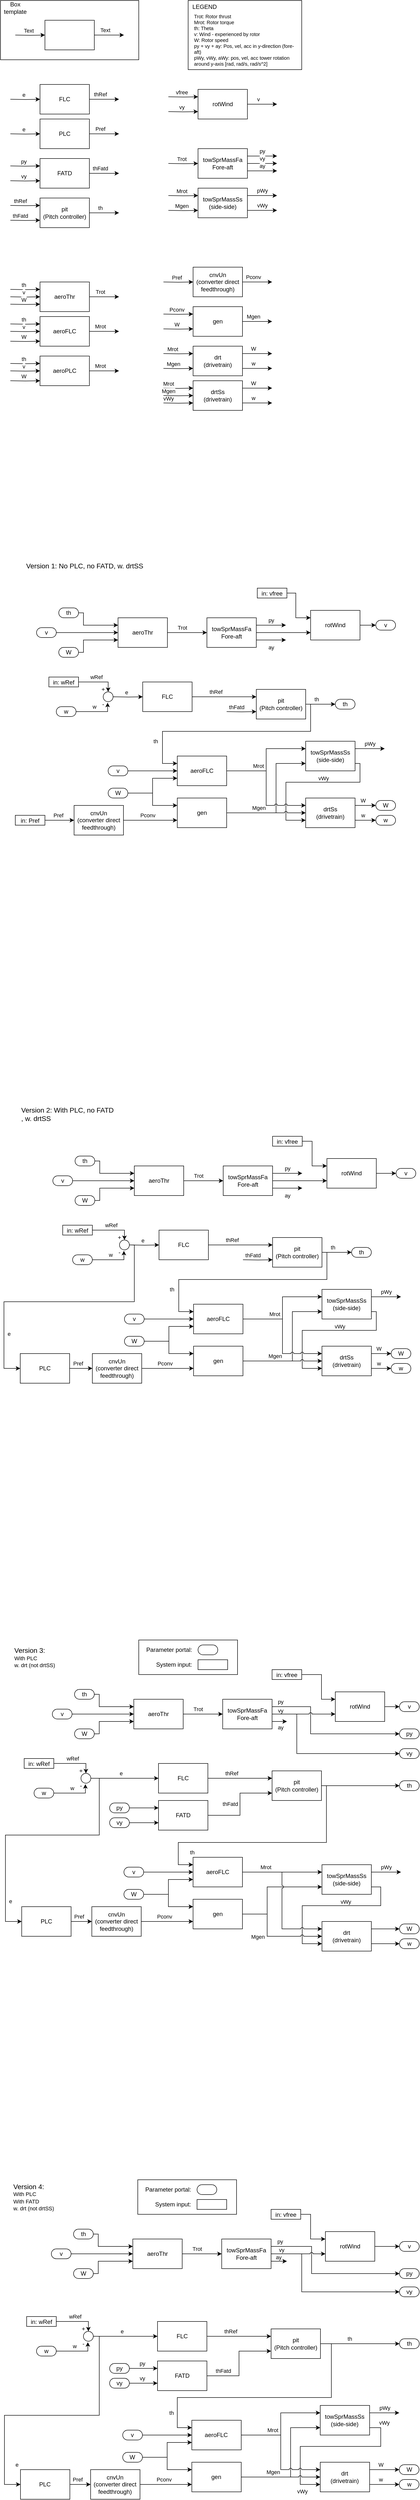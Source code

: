 <mxfile version="20.4.0" type="github">
  <diagram id="bfgBtSmYc3XGGk-cx81R" name="Page-1">
    <mxGraphModel dx="1635" dy="866" grid="1" gridSize="10" guides="1" tooltips="1" connect="1" arrows="1" fold="1" page="1" pageScale="1" pageWidth="850" pageHeight="1100" math="0" shadow="0">
      <root>
        <mxCell id="0" />
        <mxCell id="1" parent="0" />
        <mxCell id="2NKQgYieQlxQsSznahe5-5" value="" style="rounded=0;whiteSpace=wrap;html=1;fillColor=none;" parent="1" vertex="1">
          <mxGeometry width="280" height="120" as="geometry" />
        </mxCell>
        <mxCell id="2NKQgYieQlxQsSznahe5-6" value="Box template" style="text;html=1;strokeColor=none;fillColor=none;align=center;verticalAlign=middle;whiteSpace=wrap;rounded=0;" parent="1" vertex="1">
          <mxGeometry width="60" height="30" as="geometry" />
        </mxCell>
        <mxCell id="2NKQgYieQlxQsSznahe5-47" value="" style="group" parent="1" vertex="1" connectable="0">
          <mxGeometry x="30" y="40" width="220" height="60" as="geometry" />
        </mxCell>
        <mxCell id="2NKQgYieQlxQsSznahe5-3" value="" style="endArrow=classic;html=1;rounded=0;exitX=1;exitY=0.5;exitDx=0;exitDy=0;edgeStyle=orthogonalEdgeStyle;" parent="2NKQgYieQlxQsSznahe5-47" source="2NKQgYieQlxQsSznahe5-40" edge="1">
          <mxGeometry width="50" height="50" relative="1" as="geometry">
            <mxPoint x="190" y="60" as="sourcePoint" />
            <mxPoint x="220" y="30" as="targetPoint" />
          </mxGeometry>
        </mxCell>
        <mxCell id="2NKQgYieQlxQsSznahe5-55" value="Text" style="edgeLabel;html=1;align=center;verticalAlign=middle;resizable=0;points=[];" parent="2NKQgYieQlxQsSznahe5-3" vertex="1" connectable="0">
          <mxGeometry x="-0.265" y="1" relative="1" as="geometry">
            <mxPoint y="-9" as="offset" />
          </mxGeometry>
        </mxCell>
        <mxCell id="2NKQgYieQlxQsSznahe5-40" value="" style="rounded=0;whiteSpace=wrap;html=1;" parent="2NKQgYieQlxQsSznahe5-47" vertex="1">
          <mxGeometry x="60" width="100" height="60" as="geometry" />
        </mxCell>
        <mxCell id="2NKQgYieQlxQsSznahe5-41" value="" style="endArrow=classic;html=1;rounded=0;entryX=0;entryY=0.5;entryDx=0;entryDy=0;edgeStyle=orthogonalEdgeStyle;" parent="2NKQgYieQlxQsSznahe5-47" target="2NKQgYieQlxQsSznahe5-40" edge="1">
          <mxGeometry width="50" height="50" relative="1" as="geometry">
            <mxPoint y="30" as="sourcePoint" />
            <mxPoint x="30" y="30" as="targetPoint" />
          </mxGeometry>
        </mxCell>
        <mxCell id="2NKQgYieQlxQsSznahe5-54" value="Text" style="edgeLabel;html=1;align=center;verticalAlign=middle;resizable=0;points=[];" parent="2NKQgYieQlxQsSznahe5-41" vertex="1" connectable="0">
          <mxGeometry x="-0.106" y="2" relative="1" as="geometry">
            <mxPoint y="-8" as="offset" />
          </mxGeometry>
        </mxCell>
        <mxCell id="2NKQgYieQlxQsSznahe5-81" value="" style="group" parent="1" vertex="1" connectable="0">
          <mxGeometry x="330" y="540" width="220" height="60" as="geometry" />
        </mxCell>
        <mxCell id="2NKQgYieQlxQsSznahe5-82" value="" style="endArrow=classic;html=1;rounded=0;exitX=1;exitY=0.5;exitDx=0;exitDy=0;edgeStyle=orthogonalEdgeStyle;" parent="2NKQgYieQlxQsSznahe5-81" source="2NKQgYieQlxQsSznahe5-84" edge="1">
          <mxGeometry width="50" height="50" relative="1" as="geometry">
            <mxPoint x="190" y="60" as="sourcePoint" />
            <mxPoint x="220" y="30" as="targetPoint" />
          </mxGeometry>
        </mxCell>
        <mxCell id="2NKQgYieQlxQsSznahe5-83" value="Pconv" style="edgeLabel;html=1;align=center;verticalAlign=middle;resizable=0;points=[];" parent="2NKQgYieQlxQsSznahe5-82" vertex="1" connectable="0">
          <mxGeometry x="-0.265" y="1" relative="1" as="geometry">
            <mxPoint y="-9" as="offset" />
          </mxGeometry>
        </mxCell>
        <mxCell id="2NKQgYieQlxQsSznahe5-84" value="cnvUn&lt;br&gt;(converter direct feedthrough)" style="rounded=0;whiteSpace=wrap;html=1;" parent="2NKQgYieQlxQsSznahe5-81" vertex="1">
          <mxGeometry x="60" width="100" height="60" as="geometry" />
        </mxCell>
        <mxCell id="2NKQgYieQlxQsSznahe5-85" value="" style="endArrow=classic;html=1;rounded=0;entryX=0;entryY=0.5;entryDx=0;entryDy=0;edgeStyle=orthogonalEdgeStyle;" parent="2NKQgYieQlxQsSznahe5-81" target="2NKQgYieQlxQsSznahe5-84" edge="1">
          <mxGeometry width="50" height="50" relative="1" as="geometry">
            <mxPoint y="30" as="sourcePoint" />
            <mxPoint x="30" y="30" as="targetPoint" />
          </mxGeometry>
        </mxCell>
        <mxCell id="2NKQgYieQlxQsSznahe5-86" value="Pref" style="edgeLabel;html=1;align=center;verticalAlign=middle;resizable=0;points=[];" parent="2NKQgYieQlxQsSznahe5-85" vertex="1" connectable="0">
          <mxGeometry x="-0.106" y="2" relative="1" as="geometry">
            <mxPoint y="-8" as="offset" />
          </mxGeometry>
        </mxCell>
        <mxCell id="2NKQgYieQlxQsSznahe5-105" value="" style="group" parent="1" vertex="1" connectable="0">
          <mxGeometry x="20" y="570" width="220" height="60" as="geometry" />
        </mxCell>
        <mxCell id="2NKQgYieQlxQsSznahe5-106" value="" style="endArrow=classic;html=1;rounded=0;exitX=1;exitY=0.5;exitDx=0;exitDy=0;edgeStyle=orthogonalEdgeStyle;" parent="2NKQgYieQlxQsSznahe5-105" source="2NKQgYieQlxQsSznahe5-108" edge="1">
          <mxGeometry width="50" height="50" relative="1" as="geometry">
            <mxPoint x="190" y="60" as="sourcePoint" />
            <mxPoint x="220" y="30" as="targetPoint" />
          </mxGeometry>
        </mxCell>
        <mxCell id="2NKQgYieQlxQsSznahe5-107" value="Trot" style="edgeLabel;html=1;align=center;verticalAlign=middle;resizable=0;points=[];" parent="2NKQgYieQlxQsSznahe5-106" vertex="1" connectable="0">
          <mxGeometry x="-0.265" y="1" relative="1" as="geometry">
            <mxPoint y="-9" as="offset" />
          </mxGeometry>
        </mxCell>
        <mxCell id="2NKQgYieQlxQsSznahe5-108" value="aeroThr" style="rounded=0;whiteSpace=wrap;html=1;" parent="2NKQgYieQlxQsSznahe5-105" vertex="1">
          <mxGeometry x="60" width="100" height="60" as="geometry" />
        </mxCell>
        <mxCell id="2NKQgYieQlxQsSznahe5-109" value="" style="endArrow=classic;html=1;rounded=0;entryX=0;entryY=0.25;entryDx=0;entryDy=0;edgeStyle=orthogonalEdgeStyle;" parent="2NKQgYieQlxQsSznahe5-105" target="2NKQgYieQlxQsSznahe5-108" edge="1">
          <mxGeometry width="50" height="50" relative="1" as="geometry">
            <mxPoint y="15" as="sourcePoint" />
            <mxPoint x="30" y="30" as="targetPoint" />
          </mxGeometry>
        </mxCell>
        <mxCell id="2NKQgYieQlxQsSznahe5-110" value="th" style="edgeLabel;html=1;align=center;verticalAlign=middle;resizable=0;points=[];" parent="2NKQgYieQlxQsSznahe5-109" vertex="1" connectable="0">
          <mxGeometry x="-0.106" y="2" relative="1" as="geometry">
            <mxPoint y="-8" as="offset" />
          </mxGeometry>
        </mxCell>
        <mxCell id="ZojpfDY3j0kffaaoSL6z-208" value="" style="endArrow=classic;html=1;rounded=0;entryX=0;entryY=0.5;entryDx=0;entryDy=0;edgeStyle=orthogonalEdgeStyle;" parent="2NKQgYieQlxQsSznahe5-105" target="2NKQgYieQlxQsSznahe5-108" edge="1">
          <mxGeometry width="50" height="50" relative="1" as="geometry">
            <mxPoint y="30" as="sourcePoint" />
            <mxPoint x="50.0" y="50" as="targetPoint" />
          </mxGeometry>
        </mxCell>
        <mxCell id="ZojpfDY3j0kffaaoSL6z-209" value="v" style="edgeLabel;html=1;align=center;verticalAlign=middle;resizable=0;points=[];" parent="ZojpfDY3j0kffaaoSL6z-208" vertex="1" connectable="0">
          <mxGeometry x="-0.106" y="2" relative="1" as="geometry">
            <mxPoint y="-8" as="offset" />
          </mxGeometry>
        </mxCell>
        <mxCell id="2NKQgYieQlxQsSznahe5-111" value="&amp;nbsp; LEGEND&lt;br&gt;&lt;br&gt;&lt;br&gt;&lt;br&gt;&lt;br&gt;&lt;br&gt;&lt;br&gt;&lt;br&gt;&lt;br&gt;" style="rounded=0;whiteSpace=wrap;html=1;fillColor=none;align=left;" parent="1" vertex="1">
          <mxGeometry x="380" width="230" height="140" as="geometry" />
        </mxCell>
        <mxCell id="2NKQgYieQlxQsSznahe5-112" value="&lt;div style=&quot;&quot;&gt;&lt;span style=&quot;font-size: 10px; background-color: initial;&quot;&gt;Trot: Rotor thrust&lt;/span&gt;&lt;/div&gt;&lt;div style=&quot;&quot;&gt;&lt;span style=&quot;font-size: 10px;&quot;&gt;Mrot: Rotor torque&lt;/span&gt;&lt;/div&gt;&lt;font style=&quot;font-size: 10px;&quot;&gt;&lt;div style=&quot;&quot;&gt;&lt;span style=&quot;background-color: initial;&quot;&gt;th: Theta&lt;/span&gt;&lt;/div&gt;&lt;span style=&quot;&quot;&gt;&lt;div style=&quot;&quot;&gt;&lt;span style=&quot;background-color: initial;&quot;&gt;v: Wind - experienced by rotor&lt;/span&gt;&lt;/div&gt;&lt;/span&gt;&lt;/font&gt;&lt;div style=&quot;font-size: 10px;&quot;&gt;&lt;span style=&quot;background-color: initial;&quot;&gt;&lt;font style=&quot;font-size: 10px;&quot;&gt;W: Rotor speed&lt;/font&gt;&lt;/span&gt;&lt;/div&gt;&lt;div style=&quot;font-size: 10px;&quot;&gt;&lt;font style=&quot;font-size: 10px;&quot;&gt;py + vy + ay: Pos, vel, acc in y-direction (fore-aft)&lt;/font&gt;&lt;/div&gt;&lt;div style=&quot;font-size: 10px;&quot;&gt;&lt;span style=&quot;background-color: initial;&quot;&gt;&lt;font style=&quot;font-size: 10px;&quot;&gt;pWy, vWy, aWy: pos, vel, acc tower rotation around y-axis [rad, rad/s, rad/s^2]&lt;/font&gt;&lt;/span&gt;&lt;/div&gt;" style="text;html=1;strokeColor=none;fillColor=none;align=left;verticalAlign=middle;whiteSpace=wrap;rounded=0;fontSize=9;" parent="1" vertex="1">
          <mxGeometry x="390" y="20" width="210" height="120" as="geometry" />
        </mxCell>
        <mxCell id="2NKQgYieQlxQsSznahe5-62" value="" style="group" parent="1" vertex="1" connectable="0">
          <mxGeometry x="20" y="170" width="220" height="60" as="geometry" />
        </mxCell>
        <mxCell id="2NKQgYieQlxQsSznahe5-63" value="" style="endArrow=classic;html=1;rounded=0;exitX=1;exitY=0.5;exitDx=0;exitDy=0;edgeStyle=orthogonalEdgeStyle;" parent="2NKQgYieQlxQsSznahe5-62" source="2NKQgYieQlxQsSznahe5-65" edge="1">
          <mxGeometry width="50" height="50" relative="1" as="geometry">
            <mxPoint x="190" y="60" as="sourcePoint" />
            <mxPoint x="220" y="30" as="targetPoint" />
          </mxGeometry>
        </mxCell>
        <mxCell id="2NKQgYieQlxQsSznahe5-64" value="thRef" style="edgeLabel;html=1;align=center;verticalAlign=middle;resizable=0;points=[];" parent="2NKQgYieQlxQsSznahe5-63" vertex="1" connectable="0">
          <mxGeometry x="-0.265" y="1" relative="1" as="geometry">
            <mxPoint y="-9" as="offset" />
          </mxGeometry>
        </mxCell>
        <mxCell id="2NKQgYieQlxQsSznahe5-65" value="FLC" style="rounded=0;whiteSpace=wrap;html=1;" parent="2NKQgYieQlxQsSznahe5-62" vertex="1">
          <mxGeometry x="60" width="100" height="60" as="geometry" />
        </mxCell>
        <mxCell id="2NKQgYieQlxQsSznahe5-66" value="" style="endArrow=classic;html=1;rounded=0;entryX=0;entryY=0.5;entryDx=0;entryDy=0;edgeStyle=orthogonalEdgeStyle;" parent="2NKQgYieQlxQsSznahe5-62" target="2NKQgYieQlxQsSznahe5-65" edge="1">
          <mxGeometry width="50" height="50" relative="1" as="geometry">
            <mxPoint y="30" as="sourcePoint" />
            <mxPoint x="30" y="30" as="targetPoint" />
          </mxGeometry>
        </mxCell>
        <mxCell id="2NKQgYieQlxQsSznahe5-67" value="e" style="edgeLabel;html=1;align=center;verticalAlign=middle;resizable=0;points=[];" parent="2NKQgYieQlxQsSznahe5-66" vertex="1" connectable="0">
          <mxGeometry x="-0.106" y="2" relative="1" as="geometry">
            <mxPoint y="-8" as="offset" />
          </mxGeometry>
        </mxCell>
        <mxCell id="2NKQgYieQlxQsSznahe5-68" value="" style="group" parent="1" vertex="1" connectable="0">
          <mxGeometry x="20" y="240" width="220" height="60" as="geometry" />
        </mxCell>
        <mxCell id="2NKQgYieQlxQsSznahe5-69" value="" style="endArrow=classic;html=1;rounded=0;exitX=1;exitY=0.5;exitDx=0;exitDy=0;edgeStyle=orthogonalEdgeStyle;" parent="2NKQgYieQlxQsSznahe5-68" source="2NKQgYieQlxQsSznahe5-71" edge="1">
          <mxGeometry width="50" height="50" relative="1" as="geometry">
            <mxPoint x="190" y="60" as="sourcePoint" />
            <mxPoint x="220" y="30" as="targetPoint" />
          </mxGeometry>
        </mxCell>
        <mxCell id="2NKQgYieQlxQsSznahe5-70" value="Pref" style="edgeLabel;html=1;align=center;verticalAlign=middle;resizable=0;points=[];" parent="2NKQgYieQlxQsSznahe5-69" vertex="1" connectable="0">
          <mxGeometry x="-0.265" y="1" relative="1" as="geometry">
            <mxPoint y="-9" as="offset" />
          </mxGeometry>
        </mxCell>
        <mxCell id="2NKQgYieQlxQsSznahe5-71" value="PLC" style="rounded=0;whiteSpace=wrap;html=1;" parent="2NKQgYieQlxQsSznahe5-68" vertex="1">
          <mxGeometry x="60" width="100" height="60" as="geometry" />
        </mxCell>
        <mxCell id="2NKQgYieQlxQsSznahe5-72" value="" style="endArrow=classic;html=1;rounded=0;entryX=0;entryY=0.5;entryDx=0;entryDy=0;edgeStyle=orthogonalEdgeStyle;" parent="2NKQgYieQlxQsSznahe5-68" target="2NKQgYieQlxQsSznahe5-71" edge="1">
          <mxGeometry width="50" height="50" relative="1" as="geometry">
            <mxPoint y="30" as="sourcePoint" />
            <mxPoint x="30" y="30" as="targetPoint" />
          </mxGeometry>
        </mxCell>
        <mxCell id="2NKQgYieQlxQsSznahe5-73" value="e" style="edgeLabel;html=1;align=center;verticalAlign=middle;resizable=0;points=[];" parent="2NKQgYieQlxQsSznahe5-72" vertex="1" connectable="0">
          <mxGeometry x="-0.106" y="2" relative="1" as="geometry">
            <mxPoint y="-8" as="offset" />
          </mxGeometry>
        </mxCell>
        <mxCell id="2NKQgYieQlxQsSznahe5-147" value="" style="group" parent="1" vertex="1" connectable="0">
          <mxGeometry x="20" y="400" width="220" height="60" as="geometry" />
        </mxCell>
        <mxCell id="2NKQgYieQlxQsSznahe5-148" value="" style="endArrow=classic;html=1;rounded=0;exitX=1;exitY=0.5;exitDx=0;exitDy=0;edgeStyle=orthogonalEdgeStyle;" parent="2NKQgYieQlxQsSznahe5-147" source="2NKQgYieQlxQsSznahe5-150" edge="1">
          <mxGeometry width="50" height="50" relative="1" as="geometry">
            <mxPoint x="190" y="60" as="sourcePoint" />
            <mxPoint x="220" y="30" as="targetPoint" />
          </mxGeometry>
        </mxCell>
        <mxCell id="2NKQgYieQlxQsSznahe5-149" value="th" style="edgeLabel;html=1;align=center;verticalAlign=middle;resizable=0;points=[];" parent="2NKQgYieQlxQsSznahe5-148" vertex="1" connectable="0">
          <mxGeometry x="-0.265" y="1" relative="1" as="geometry">
            <mxPoint y="-9" as="offset" />
          </mxGeometry>
        </mxCell>
        <mxCell id="2NKQgYieQlxQsSznahe5-150" value="pit&lt;br&gt;(Pitch controller)" style="rounded=0;whiteSpace=wrap;html=1;" parent="2NKQgYieQlxQsSznahe5-147" vertex="1">
          <mxGeometry x="60" width="100" height="60" as="geometry" />
        </mxCell>
        <mxCell id="2NKQgYieQlxQsSznahe5-151" value="" style="endArrow=classic;html=1;rounded=0;entryX=0;entryY=0.25;entryDx=0;entryDy=0;edgeStyle=orthogonalEdgeStyle;" parent="2NKQgYieQlxQsSznahe5-147" target="2NKQgYieQlxQsSznahe5-150" edge="1">
          <mxGeometry width="50" height="50" relative="1" as="geometry">
            <mxPoint y="15" as="sourcePoint" />
            <mxPoint x="30" y="30" as="targetPoint" />
          </mxGeometry>
        </mxCell>
        <mxCell id="2NKQgYieQlxQsSznahe5-152" value="thRef" style="edgeLabel;html=1;align=center;verticalAlign=middle;resizable=0;points=[];" parent="2NKQgYieQlxQsSznahe5-151" vertex="1" connectable="0">
          <mxGeometry x="-0.106" y="2" relative="1" as="geometry">
            <mxPoint x="-7" y="-8" as="offset" />
          </mxGeometry>
        </mxCell>
        <mxCell id="ZojpfDY3j0kffaaoSL6z-186" value="" style="endArrow=classic;html=1;rounded=0;entryX=0;entryY=0.75;entryDx=0;entryDy=0;edgeStyle=orthogonalEdgeStyle;" parent="2NKQgYieQlxQsSznahe5-147" target="2NKQgYieQlxQsSznahe5-150" edge="1">
          <mxGeometry width="50" height="50" relative="1" as="geometry">
            <mxPoint y="45" as="sourcePoint" />
            <mxPoint x="50" y="59.6" as="targetPoint" />
          </mxGeometry>
        </mxCell>
        <mxCell id="ZojpfDY3j0kffaaoSL6z-187" value="thFatd" style="edgeLabel;html=1;align=center;verticalAlign=middle;resizable=0;points=[];" parent="ZojpfDY3j0kffaaoSL6z-186" vertex="1" connectable="0">
          <mxGeometry x="-0.106" y="2" relative="1" as="geometry">
            <mxPoint x="-7" y="-8" as="offset" />
          </mxGeometry>
        </mxCell>
        <mxCell id="2NKQgYieQlxQsSznahe5-142" value="" style="endArrow=classic;html=1;rounded=0;exitX=1;exitY=0.5;exitDx=0;exitDy=0;edgeStyle=orthogonalEdgeStyle;" parent="1" source="2NKQgYieQlxQsSznahe5-144" edge="1">
          <mxGeometry width="50" height="50" relative="1" as="geometry">
            <mxPoint x="210" y="380" as="sourcePoint" />
            <mxPoint x="240" y="350" as="targetPoint" />
          </mxGeometry>
        </mxCell>
        <mxCell id="2NKQgYieQlxQsSznahe5-143" value="thFatd" style="edgeLabel;html=1;align=center;verticalAlign=middle;resizable=0;points=[];" parent="2NKQgYieQlxQsSznahe5-142" vertex="1" connectable="0">
          <mxGeometry x="-0.265" y="1" relative="1" as="geometry">
            <mxPoint y="-9" as="offset" />
          </mxGeometry>
        </mxCell>
        <mxCell id="2NKQgYieQlxQsSznahe5-144" value="FATD" style="rounded=0;whiteSpace=wrap;html=1;" parent="1" vertex="1">
          <mxGeometry x="80" y="320" width="100" height="60" as="geometry" />
        </mxCell>
        <mxCell id="2NKQgYieQlxQsSznahe5-145" value="" style="endArrow=classic;html=1;rounded=0;entryX=0;entryY=0.25;entryDx=0;entryDy=0;edgeStyle=orthogonalEdgeStyle;" parent="1" target="2NKQgYieQlxQsSznahe5-144" edge="1">
          <mxGeometry width="50" height="50" relative="1" as="geometry">
            <mxPoint x="20" y="335" as="sourcePoint" />
            <mxPoint x="50" y="350" as="targetPoint" />
          </mxGeometry>
        </mxCell>
        <mxCell id="2NKQgYieQlxQsSznahe5-146" value="py" style="edgeLabel;html=1;align=center;verticalAlign=middle;resizable=0;points=[];" parent="2NKQgYieQlxQsSznahe5-145" vertex="1" connectable="0">
          <mxGeometry x="-0.106" y="2" relative="1" as="geometry">
            <mxPoint y="-8" as="offset" />
          </mxGeometry>
        </mxCell>
        <mxCell id="ZojpfDY3j0kffaaoSL6z-183" value="" style="endArrow=classic;html=1;rounded=0;entryX=0;entryY=0.75;entryDx=0;entryDy=0;edgeStyle=orthogonalEdgeStyle;" parent="1" target="2NKQgYieQlxQsSznahe5-144" edge="1">
          <mxGeometry width="50" height="50" relative="1" as="geometry">
            <mxPoint x="20" y="365" as="sourcePoint" />
            <mxPoint x="70" y="360" as="targetPoint" />
          </mxGeometry>
        </mxCell>
        <mxCell id="ZojpfDY3j0kffaaoSL6z-184" value="vy" style="edgeLabel;html=1;align=center;verticalAlign=middle;resizable=0;points=[];" parent="ZojpfDY3j0kffaaoSL6z-183" vertex="1" connectable="0">
          <mxGeometry x="-0.106" y="2" relative="1" as="geometry">
            <mxPoint y="-8" as="offset" />
          </mxGeometry>
        </mxCell>
        <mxCell id="2NKQgYieQlxQsSznahe5-88" value="" style="endArrow=classic;html=1;rounded=0;exitX=1;exitY=0.5;exitDx=0;exitDy=0;edgeStyle=orthogonalEdgeStyle;" parent="1" source="2NKQgYieQlxQsSznahe5-90" edge="1">
          <mxGeometry width="50" height="50" relative="1" as="geometry">
            <mxPoint x="530" y="240" as="sourcePoint" />
            <mxPoint x="560" y="210" as="targetPoint" />
          </mxGeometry>
        </mxCell>
        <mxCell id="2NKQgYieQlxQsSznahe5-89" value="v" style="edgeLabel;html=1;align=center;verticalAlign=middle;resizable=0;points=[];" parent="2NKQgYieQlxQsSznahe5-88" vertex="1" connectable="0">
          <mxGeometry x="-0.265" y="1" relative="1" as="geometry">
            <mxPoint y="-9" as="offset" />
          </mxGeometry>
        </mxCell>
        <mxCell id="2NKQgYieQlxQsSznahe5-90" value="rotWind" style="rounded=0;whiteSpace=wrap;html=1;" parent="1" vertex="1">
          <mxGeometry x="400" y="180" width="100" height="60" as="geometry" />
        </mxCell>
        <mxCell id="2NKQgYieQlxQsSznahe5-91" value="" style="endArrow=classic;html=1;rounded=0;entryX=0;entryY=0.25;entryDx=0;entryDy=0;edgeStyle=orthogonalEdgeStyle;" parent="1" target="2NKQgYieQlxQsSznahe5-90" edge="1">
          <mxGeometry width="50" height="50" relative="1" as="geometry">
            <mxPoint x="340" y="195" as="sourcePoint" />
            <mxPoint x="370" y="210" as="targetPoint" />
          </mxGeometry>
        </mxCell>
        <mxCell id="2NKQgYieQlxQsSznahe5-92" value="vfree" style="edgeLabel;html=1;align=center;verticalAlign=middle;resizable=0;points=[];" parent="2NKQgYieQlxQsSznahe5-91" vertex="1" connectable="0">
          <mxGeometry x="-0.106" y="2" relative="1" as="geometry">
            <mxPoint y="-8" as="offset" />
          </mxGeometry>
        </mxCell>
        <mxCell id="ZojpfDY3j0kffaaoSL6z-190" value="" style="endArrow=classic;html=1;rounded=0;entryX=0;entryY=0.75;entryDx=0;entryDy=0;edgeStyle=orthogonalEdgeStyle;" parent="1" target="2NKQgYieQlxQsSznahe5-90" edge="1">
          <mxGeometry width="50" height="50" relative="1" as="geometry">
            <mxPoint x="340" y="225" as="sourcePoint" />
            <mxPoint x="410" y="205" as="targetPoint" />
          </mxGeometry>
        </mxCell>
        <mxCell id="ZojpfDY3j0kffaaoSL6z-191" value="vy" style="edgeLabel;html=1;align=center;verticalAlign=middle;resizable=0;points=[];" parent="ZojpfDY3j0kffaaoSL6z-190" vertex="1" connectable="0">
          <mxGeometry x="-0.106" y="2" relative="1" as="geometry">
            <mxPoint y="-8" as="offset" />
          </mxGeometry>
        </mxCell>
        <mxCell id="2NKQgYieQlxQsSznahe5-100" value="" style="endArrow=classic;html=1;rounded=0;exitX=1;exitY=0.25;exitDx=0;exitDy=0;edgeStyle=orthogonalEdgeStyle;" parent="1" source="2NKQgYieQlxQsSznahe5-102" edge="1">
          <mxGeometry width="50" height="50" relative="1" as="geometry">
            <mxPoint x="530" y="440" as="sourcePoint" />
            <mxPoint x="560" y="395" as="targetPoint" />
          </mxGeometry>
        </mxCell>
        <mxCell id="2NKQgYieQlxQsSznahe5-101" value="pWy" style="edgeLabel;html=1;align=center;verticalAlign=middle;resizable=0;points=[];" parent="2NKQgYieQlxQsSznahe5-100" vertex="1" connectable="0">
          <mxGeometry x="-0.265" y="1" relative="1" as="geometry">
            <mxPoint x="8" y="-9" as="offset" />
          </mxGeometry>
        </mxCell>
        <mxCell id="2NKQgYieQlxQsSznahe5-102" value="towSprMassSs&lt;br&gt;(side-side)" style="rounded=0;whiteSpace=wrap;html=1;" parent="1" vertex="1">
          <mxGeometry x="400" y="380" width="100" height="60" as="geometry" />
        </mxCell>
        <mxCell id="2NKQgYieQlxQsSznahe5-103" value="" style="endArrow=classic;html=1;rounded=0;entryX=0;entryY=0.25;entryDx=0;entryDy=0;edgeStyle=orthogonalEdgeStyle;" parent="1" target="2NKQgYieQlxQsSznahe5-102" edge="1">
          <mxGeometry width="50" height="50" relative="1" as="geometry">
            <mxPoint x="340" y="395" as="sourcePoint" />
            <mxPoint x="370" y="410" as="targetPoint" />
          </mxGeometry>
        </mxCell>
        <mxCell id="2NKQgYieQlxQsSznahe5-104" value="Mrot" style="edgeLabel;html=1;align=center;verticalAlign=middle;resizable=0;points=[];" parent="2NKQgYieQlxQsSznahe5-103" vertex="1" connectable="0">
          <mxGeometry x="-0.106" y="2" relative="1" as="geometry">
            <mxPoint y="-8" as="offset" />
          </mxGeometry>
        </mxCell>
        <mxCell id="ZojpfDY3j0kffaaoSL6z-188" value="" style="endArrow=classic;html=1;rounded=0;entryX=0;entryY=0.75;entryDx=0;entryDy=0;edgeStyle=orthogonalEdgeStyle;" parent="1" target="2NKQgYieQlxQsSznahe5-102" edge="1">
          <mxGeometry width="50" height="50" relative="1" as="geometry">
            <mxPoint x="340" y="425" as="sourcePoint" />
            <mxPoint x="400" y="430" as="targetPoint" />
          </mxGeometry>
        </mxCell>
        <mxCell id="ZojpfDY3j0kffaaoSL6z-189" value="Mgen" style="edgeLabel;html=1;align=center;verticalAlign=middle;resizable=0;points=[];" parent="ZojpfDY3j0kffaaoSL6z-188" vertex="1" connectable="0">
          <mxGeometry x="-0.106" y="2" relative="1" as="geometry">
            <mxPoint y="-8" as="offset" />
          </mxGeometry>
        </mxCell>
        <mxCell id="ZojpfDY3j0kffaaoSL6z-192" value="" style="endArrow=classic;html=1;rounded=0;exitX=1;exitY=0.75;exitDx=0;exitDy=0;edgeStyle=orthogonalEdgeStyle;" parent="1" source="2NKQgYieQlxQsSznahe5-102" edge="1">
          <mxGeometry width="50" height="50" relative="1" as="geometry">
            <mxPoint x="510" y="405" as="sourcePoint" />
            <mxPoint x="560" y="425" as="targetPoint" />
          </mxGeometry>
        </mxCell>
        <mxCell id="ZojpfDY3j0kffaaoSL6z-193" value="vWy" style="edgeLabel;html=1;align=center;verticalAlign=middle;resizable=0;points=[];" parent="ZojpfDY3j0kffaaoSL6z-192" vertex="1" connectable="0">
          <mxGeometry x="-0.265" y="1" relative="1" as="geometry">
            <mxPoint x="8" y="-9" as="offset" />
          </mxGeometry>
        </mxCell>
        <mxCell id="2NKQgYieQlxQsSznahe5-94" value="" style="endArrow=classic;html=1;rounded=0;exitX=1;exitY=0.25;exitDx=0;exitDy=0;edgeStyle=orthogonalEdgeStyle;" parent="1" source="2NKQgYieQlxQsSznahe5-96" edge="1">
          <mxGeometry width="50" height="50" relative="1" as="geometry">
            <mxPoint x="530" y="360" as="sourcePoint" />
            <mxPoint x="560" y="315" as="targetPoint" />
          </mxGeometry>
        </mxCell>
        <mxCell id="2NKQgYieQlxQsSznahe5-95" value="py" style="edgeLabel;html=1;align=center;verticalAlign=middle;resizable=0;points=[];" parent="2NKQgYieQlxQsSznahe5-94" vertex="1" connectable="0">
          <mxGeometry x="-0.265" y="1" relative="1" as="geometry">
            <mxPoint x="8" y="-9" as="offset" />
          </mxGeometry>
        </mxCell>
        <mxCell id="2NKQgYieQlxQsSznahe5-96" value="towSprMassFa&lt;br&gt;Fore-aft" style="rounded=0;whiteSpace=wrap;html=1;" parent="1" vertex="1">
          <mxGeometry x="400" y="300" width="100" height="60" as="geometry" />
        </mxCell>
        <mxCell id="2NKQgYieQlxQsSznahe5-97" value="" style="endArrow=classic;html=1;rounded=0;entryX=0;entryY=0.5;entryDx=0;entryDy=0;edgeStyle=orthogonalEdgeStyle;" parent="1" target="2NKQgYieQlxQsSznahe5-96" edge="1">
          <mxGeometry width="50" height="50" relative="1" as="geometry">
            <mxPoint x="340" y="330" as="sourcePoint" />
            <mxPoint x="370" y="330" as="targetPoint" />
          </mxGeometry>
        </mxCell>
        <mxCell id="2NKQgYieQlxQsSznahe5-98" value="Trot" style="edgeLabel;html=1;align=center;verticalAlign=middle;resizable=0;points=[];" parent="2NKQgYieQlxQsSznahe5-97" vertex="1" connectable="0">
          <mxGeometry x="-0.106" y="2" relative="1" as="geometry">
            <mxPoint y="-8" as="offset" />
          </mxGeometry>
        </mxCell>
        <mxCell id="ZojpfDY3j0kffaaoSL6z-194" value="" style="endArrow=classic;html=1;rounded=0;exitX=1;exitY=0.5;exitDx=0;exitDy=0;edgeStyle=orthogonalEdgeStyle;" parent="1" source="2NKQgYieQlxQsSznahe5-96" edge="1">
          <mxGeometry width="50" height="50" relative="1" as="geometry">
            <mxPoint x="510" y="325" as="sourcePoint" />
            <mxPoint x="560" y="330" as="targetPoint" />
          </mxGeometry>
        </mxCell>
        <mxCell id="ZojpfDY3j0kffaaoSL6z-195" value="vy" style="edgeLabel;html=1;align=center;verticalAlign=middle;resizable=0;points=[];" parent="ZojpfDY3j0kffaaoSL6z-194" vertex="1" connectable="0">
          <mxGeometry x="-0.265" y="1" relative="1" as="geometry">
            <mxPoint x="8" y="-9" as="offset" />
          </mxGeometry>
        </mxCell>
        <mxCell id="ZojpfDY3j0kffaaoSL6z-196" value="" style="endArrow=classic;html=1;rounded=0;exitX=1;exitY=0.75;exitDx=0;exitDy=0;edgeStyle=orthogonalEdgeStyle;" parent="1" source="2NKQgYieQlxQsSznahe5-96" edge="1">
          <mxGeometry width="50" height="50" relative="1" as="geometry">
            <mxPoint x="510" y="340.0" as="sourcePoint" />
            <mxPoint x="560" y="345" as="targetPoint" />
          </mxGeometry>
        </mxCell>
        <mxCell id="ZojpfDY3j0kffaaoSL6z-197" value="ay" style="edgeLabel;html=1;align=center;verticalAlign=middle;resizable=0;points=[];" parent="ZojpfDY3j0kffaaoSL6z-196" vertex="1" connectable="0">
          <mxGeometry x="-0.265" y="1" relative="1" as="geometry">
            <mxPoint x="8" y="-9" as="offset" />
          </mxGeometry>
        </mxCell>
        <mxCell id="2NKQgYieQlxQsSznahe5-154" value="" style="endArrow=classic;html=1;rounded=0;exitX=1;exitY=0.25;exitDx=0;exitDy=0;edgeStyle=orthogonalEdgeStyle;" parent="1" source="2NKQgYieQlxQsSznahe5-156" edge="1">
          <mxGeometry width="50" height="50" relative="1" as="geometry">
            <mxPoint x="520" y="830" as="sourcePoint" />
            <mxPoint x="550" y="785" as="targetPoint" />
          </mxGeometry>
        </mxCell>
        <mxCell id="2NKQgYieQlxQsSznahe5-155" value="W" style="edgeLabel;html=1;align=center;verticalAlign=middle;resizable=0;points=[];" parent="2NKQgYieQlxQsSznahe5-154" vertex="1" connectable="0">
          <mxGeometry x="-0.265" y="1" relative="1" as="geometry">
            <mxPoint y="-9" as="offset" />
          </mxGeometry>
        </mxCell>
        <mxCell id="2NKQgYieQlxQsSznahe5-156" value="drtSs&lt;br&gt;(drivetrain)" style="rounded=0;whiteSpace=wrap;html=1;" parent="1" vertex="1">
          <mxGeometry x="390" y="770" width="100" height="60" as="geometry" />
        </mxCell>
        <mxCell id="2NKQgYieQlxQsSznahe5-157" value="" style="endArrow=classic;html=1;rounded=0;entryX=0;entryY=0.25;entryDx=0;entryDy=0;edgeStyle=orthogonalEdgeStyle;" parent="1" target="2NKQgYieQlxQsSznahe5-156" edge="1">
          <mxGeometry width="50" height="50" relative="1" as="geometry">
            <mxPoint x="330" y="785" as="sourcePoint" />
            <mxPoint x="360" y="800" as="targetPoint" />
          </mxGeometry>
        </mxCell>
        <mxCell id="2NKQgYieQlxQsSznahe5-158" value="Mrot" style="edgeLabel;html=1;align=center;verticalAlign=middle;resizable=0;points=[];" parent="2NKQgYieQlxQsSznahe5-157" vertex="1" connectable="0">
          <mxGeometry x="-0.106" y="2" relative="1" as="geometry">
            <mxPoint x="-17" y="-8" as="offset" />
          </mxGeometry>
        </mxCell>
        <mxCell id="2NKQgYieQlxQsSznahe5-160" value="" style="endArrow=classic;html=1;rounded=0;exitX=1;exitY=0.25;exitDx=0;exitDy=0;edgeStyle=orthogonalEdgeStyle;" parent="1" source="2NKQgYieQlxQsSznahe5-162" edge="1">
          <mxGeometry width="50" height="50" relative="1" as="geometry">
            <mxPoint x="520" y="760" as="sourcePoint" />
            <mxPoint x="550" y="715" as="targetPoint" />
          </mxGeometry>
        </mxCell>
        <mxCell id="2NKQgYieQlxQsSznahe5-161" value="W" style="edgeLabel;html=1;align=center;verticalAlign=middle;resizable=0;points=[];" parent="2NKQgYieQlxQsSznahe5-160" vertex="1" connectable="0">
          <mxGeometry x="-0.265" y="1" relative="1" as="geometry">
            <mxPoint y="-9" as="offset" />
          </mxGeometry>
        </mxCell>
        <mxCell id="2NKQgYieQlxQsSznahe5-162" value="drt&lt;br&gt;(drivetrain)" style="rounded=0;whiteSpace=wrap;html=1;" parent="1" vertex="1">
          <mxGeometry x="390" y="700" width="100" height="60" as="geometry" />
        </mxCell>
        <mxCell id="2NKQgYieQlxQsSznahe5-163" value="" style="endArrow=classic;html=1;rounded=0;entryX=0;entryY=0.25;entryDx=0;entryDy=0;edgeStyle=orthogonalEdgeStyle;" parent="1" target="2NKQgYieQlxQsSznahe5-162" edge="1">
          <mxGeometry width="50" height="50" relative="1" as="geometry">
            <mxPoint x="330" y="715" as="sourcePoint" />
            <mxPoint x="360" y="730" as="targetPoint" />
          </mxGeometry>
        </mxCell>
        <mxCell id="2NKQgYieQlxQsSznahe5-164" value="Mrot&amp;nbsp;" style="edgeLabel;html=1;align=center;verticalAlign=middle;resizable=0;points=[];" parent="2NKQgYieQlxQsSznahe5-163" vertex="1" connectable="0">
          <mxGeometry x="-0.106" y="2" relative="1" as="geometry">
            <mxPoint x="-7" y="-8" as="offset" />
          </mxGeometry>
        </mxCell>
        <mxCell id="ZojpfDY3j0kffaaoSL6z-198" value="" style="endArrow=classic;html=1;rounded=0;exitX=1;exitY=0.75;exitDx=0;exitDy=0;edgeStyle=orthogonalEdgeStyle;" parent="1" source="2NKQgYieQlxQsSznahe5-162" edge="1">
          <mxGeometry width="50" height="50" relative="1" as="geometry">
            <mxPoint x="500" y="740" as="sourcePoint" />
            <mxPoint x="550" y="745" as="targetPoint" />
          </mxGeometry>
        </mxCell>
        <mxCell id="ZojpfDY3j0kffaaoSL6z-199" value="w" style="edgeLabel;html=1;align=center;verticalAlign=middle;resizable=0;points=[];" parent="ZojpfDY3j0kffaaoSL6z-198" vertex="1" connectable="0">
          <mxGeometry x="-0.265" y="1" relative="1" as="geometry">
            <mxPoint y="-9" as="offset" />
          </mxGeometry>
        </mxCell>
        <mxCell id="ZojpfDY3j0kffaaoSL6z-200" value="" style="endArrow=classic;html=1;rounded=0;exitX=1;exitY=0.75;exitDx=0;exitDy=0;edgeStyle=orthogonalEdgeStyle;" parent="1" source="2NKQgYieQlxQsSznahe5-156" edge="1">
          <mxGeometry width="50" height="50" relative="1" as="geometry">
            <mxPoint x="500" y="810" as="sourcePoint" />
            <mxPoint x="550" y="815" as="targetPoint" />
          </mxGeometry>
        </mxCell>
        <mxCell id="ZojpfDY3j0kffaaoSL6z-201" value="w" style="edgeLabel;html=1;align=center;verticalAlign=middle;resizable=0;points=[];" parent="ZojpfDY3j0kffaaoSL6z-200" vertex="1" connectable="0">
          <mxGeometry x="-0.265" y="1" relative="1" as="geometry">
            <mxPoint y="-9" as="offset" />
          </mxGeometry>
        </mxCell>
        <mxCell id="ZojpfDY3j0kffaaoSL6z-202" value="" style="endArrow=classic;html=1;rounded=0;entryX=0;entryY=0.75;entryDx=0;entryDy=0;edgeStyle=orthogonalEdgeStyle;" parent="1" target="2NKQgYieQlxQsSznahe5-162" edge="1">
          <mxGeometry width="50" height="50" relative="1" as="geometry">
            <mxPoint x="330" y="745" as="sourcePoint" />
            <mxPoint x="400" y="725" as="targetPoint" />
          </mxGeometry>
        </mxCell>
        <mxCell id="ZojpfDY3j0kffaaoSL6z-203" value="Mgen" style="edgeLabel;html=1;align=center;verticalAlign=middle;resizable=0;points=[];" parent="ZojpfDY3j0kffaaoSL6z-202" vertex="1" connectable="0">
          <mxGeometry x="-0.106" y="2" relative="1" as="geometry">
            <mxPoint x="-7" y="-8" as="offset" />
          </mxGeometry>
        </mxCell>
        <mxCell id="ZojpfDY3j0kffaaoSL6z-204" value="" style="endArrow=classic;html=1;rounded=0;entryX=0;entryY=0.75;entryDx=0;entryDy=0;edgeStyle=orthogonalEdgeStyle;" parent="1" target="2NKQgYieQlxQsSznahe5-156" edge="1">
          <mxGeometry width="50" height="50" relative="1" as="geometry">
            <mxPoint x="330" y="815" as="sourcePoint" />
            <mxPoint x="380" y="820" as="targetPoint" />
          </mxGeometry>
        </mxCell>
        <mxCell id="ZojpfDY3j0kffaaoSL6z-205" value="vWy" style="edgeLabel;html=1;align=center;verticalAlign=middle;resizable=0;points=[];" parent="ZojpfDY3j0kffaaoSL6z-204" vertex="1" connectable="0">
          <mxGeometry x="-0.106" y="2" relative="1" as="geometry">
            <mxPoint x="-17" y="-8" as="offset" />
          </mxGeometry>
        </mxCell>
        <mxCell id="ZojpfDY3j0kffaaoSL6z-206" value="" style="endArrow=classic;html=1;rounded=0;entryX=0;entryY=0.5;entryDx=0;entryDy=0;edgeStyle=orthogonalEdgeStyle;" parent="1" target="2NKQgYieQlxQsSznahe5-156" edge="1">
          <mxGeometry width="50" height="50" relative="1" as="geometry">
            <mxPoint x="330" y="800" as="sourcePoint" />
            <mxPoint x="390" y="830" as="targetPoint" />
          </mxGeometry>
        </mxCell>
        <mxCell id="ZojpfDY3j0kffaaoSL6z-207" value="Mgen" style="edgeLabel;html=1;align=center;verticalAlign=middle;resizable=0;points=[];" parent="ZojpfDY3j0kffaaoSL6z-206" vertex="1" connectable="0">
          <mxGeometry x="-0.106" y="2" relative="1" as="geometry">
            <mxPoint x="-17" y="-8" as="offset" />
          </mxGeometry>
        </mxCell>
        <mxCell id="ZojpfDY3j0kffaaoSL6z-210" value="" style="endArrow=classic;html=1;rounded=0;entryX=0;entryY=0.75;entryDx=0;entryDy=0;edgeStyle=orthogonalEdgeStyle;" parent="1" target="2NKQgYieQlxQsSznahe5-108" edge="1">
          <mxGeometry width="50" height="50" relative="1" as="geometry">
            <mxPoint x="20" y="615" as="sourcePoint" />
            <mxPoint x="60.0" y="640" as="targetPoint" />
          </mxGeometry>
        </mxCell>
        <mxCell id="ZojpfDY3j0kffaaoSL6z-211" value="W" style="edgeLabel;html=1;align=center;verticalAlign=middle;resizable=0;points=[];" parent="ZojpfDY3j0kffaaoSL6z-210" vertex="1" connectable="0">
          <mxGeometry x="-0.106" y="2" relative="1" as="geometry">
            <mxPoint y="-8" as="offset" />
          </mxGeometry>
        </mxCell>
        <mxCell id="ZojpfDY3j0kffaaoSL6z-212" value="" style="group" parent="1" vertex="1" connectable="0">
          <mxGeometry x="20" y="640" width="220" height="60" as="geometry" />
        </mxCell>
        <mxCell id="ZojpfDY3j0kffaaoSL6z-213" value="" style="endArrow=classic;html=1;rounded=0;exitX=1;exitY=0.5;exitDx=0;exitDy=0;edgeStyle=orthogonalEdgeStyle;" parent="ZojpfDY3j0kffaaoSL6z-212" source="ZojpfDY3j0kffaaoSL6z-215" edge="1">
          <mxGeometry width="50" height="50" relative="1" as="geometry">
            <mxPoint x="190" y="60" as="sourcePoint" />
            <mxPoint x="220" y="30" as="targetPoint" />
          </mxGeometry>
        </mxCell>
        <mxCell id="ZojpfDY3j0kffaaoSL6z-214" value="Mrot" style="edgeLabel;html=1;align=center;verticalAlign=middle;resizable=0;points=[];" parent="ZojpfDY3j0kffaaoSL6z-213" vertex="1" connectable="0">
          <mxGeometry x="-0.265" y="1" relative="1" as="geometry">
            <mxPoint y="-9" as="offset" />
          </mxGeometry>
        </mxCell>
        <mxCell id="ZojpfDY3j0kffaaoSL6z-215" value="aeroFLC" style="rounded=0;whiteSpace=wrap;html=1;" parent="ZojpfDY3j0kffaaoSL6z-212" vertex="1">
          <mxGeometry x="60" width="100" height="60" as="geometry" />
        </mxCell>
        <mxCell id="ZojpfDY3j0kffaaoSL6z-216" value="" style="endArrow=classic;html=1;rounded=0;entryX=0;entryY=0.25;entryDx=0;entryDy=0;edgeStyle=orthogonalEdgeStyle;" parent="ZojpfDY3j0kffaaoSL6z-212" target="ZojpfDY3j0kffaaoSL6z-215" edge="1">
          <mxGeometry width="50" height="50" relative="1" as="geometry">
            <mxPoint y="15" as="sourcePoint" />
            <mxPoint x="30" y="30" as="targetPoint" />
          </mxGeometry>
        </mxCell>
        <mxCell id="ZojpfDY3j0kffaaoSL6z-217" value="th" style="edgeLabel;html=1;align=center;verticalAlign=middle;resizable=0;points=[];" parent="ZojpfDY3j0kffaaoSL6z-216" vertex="1" connectable="0">
          <mxGeometry x="-0.106" y="2" relative="1" as="geometry">
            <mxPoint y="-8" as="offset" />
          </mxGeometry>
        </mxCell>
        <mxCell id="ZojpfDY3j0kffaaoSL6z-218" value="" style="endArrow=classic;html=1;rounded=0;entryX=0;entryY=0.5;entryDx=0;entryDy=0;edgeStyle=orthogonalEdgeStyle;" parent="ZojpfDY3j0kffaaoSL6z-212" target="ZojpfDY3j0kffaaoSL6z-215" edge="1">
          <mxGeometry width="50" height="50" relative="1" as="geometry">
            <mxPoint y="30" as="sourcePoint" />
            <mxPoint x="50.0" y="50" as="targetPoint" />
          </mxGeometry>
        </mxCell>
        <mxCell id="ZojpfDY3j0kffaaoSL6z-219" value="v" style="edgeLabel;html=1;align=center;verticalAlign=middle;resizable=0;points=[];" parent="ZojpfDY3j0kffaaoSL6z-218" vertex="1" connectable="0">
          <mxGeometry x="-0.106" y="2" relative="1" as="geometry">
            <mxPoint y="-8" as="offset" />
          </mxGeometry>
        </mxCell>
        <mxCell id="ZojpfDY3j0kffaaoSL6z-220" value="" style="endArrow=classic;html=1;rounded=0;entryX=0;entryY=0.833;entryDx=0;entryDy=0;edgeStyle=orthogonalEdgeStyle;entryPerimeter=0;" parent="1" target="ZojpfDY3j0kffaaoSL6z-215" edge="1">
          <mxGeometry width="50" height="50" relative="1" as="geometry">
            <mxPoint x="20" y="690" as="sourcePoint" />
            <mxPoint x="60" y="719.6" as="targetPoint" />
          </mxGeometry>
        </mxCell>
        <mxCell id="ZojpfDY3j0kffaaoSL6z-221" value="W" style="edgeLabel;html=1;align=center;verticalAlign=middle;resizable=0;points=[];" parent="ZojpfDY3j0kffaaoSL6z-220" vertex="1" connectable="0">
          <mxGeometry x="-0.106" y="2" relative="1" as="geometry">
            <mxPoint y="-8" as="offset" />
          </mxGeometry>
        </mxCell>
        <mxCell id="ZojpfDY3j0kffaaoSL6z-230" value="" style="group" parent="1" vertex="1" connectable="0">
          <mxGeometry x="20" y="720" width="220" height="60" as="geometry" />
        </mxCell>
        <mxCell id="ZojpfDY3j0kffaaoSL6z-231" value="" style="endArrow=classic;html=1;rounded=0;exitX=1;exitY=0.5;exitDx=0;exitDy=0;edgeStyle=orthogonalEdgeStyle;" parent="ZojpfDY3j0kffaaoSL6z-230" source="ZojpfDY3j0kffaaoSL6z-233" edge="1">
          <mxGeometry width="50" height="50" relative="1" as="geometry">
            <mxPoint x="190" y="60" as="sourcePoint" />
            <mxPoint x="220" y="30" as="targetPoint" />
          </mxGeometry>
        </mxCell>
        <mxCell id="ZojpfDY3j0kffaaoSL6z-232" value="Mrot" style="edgeLabel;html=1;align=center;verticalAlign=middle;resizable=0;points=[];" parent="ZojpfDY3j0kffaaoSL6z-231" vertex="1" connectable="0">
          <mxGeometry x="-0.265" y="1" relative="1" as="geometry">
            <mxPoint y="-9" as="offset" />
          </mxGeometry>
        </mxCell>
        <mxCell id="ZojpfDY3j0kffaaoSL6z-233" value="aeroPLC" style="rounded=0;whiteSpace=wrap;html=1;" parent="ZojpfDY3j0kffaaoSL6z-230" vertex="1">
          <mxGeometry x="60" width="100" height="60" as="geometry" />
        </mxCell>
        <mxCell id="ZojpfDY3j0kffaaoSL6z-234" value="" style="endArrow=classic;html=1;rounded=0;entryX=0;entryY=0.25;entryDx=0;entryDy=0;edgeStyle=orthogonalEdgeStyle;" parent="ZojpfDY3j0kffaaoSL6z-230" target="ZojpfDY3j0kffaaoSL6z-233" edge="1">
          <mxGeometry width="50" height="50" relative="1" as="geometry">
            <mxPoint y="15" as="sourcePoint" />
            <mxPoint x="30" y="30" as="targetPoint" />
          </mxGeometry>
        </mxCell>
        <mxCell id="ZojpfDY3j0kffaaoSL6z-235" value="th" style="edgeLabel;html=1;align=center;verticalAlign=middle;resizable=0;points=[];" parent="ZojpfDY3j0kffaaoSL6z-234" vertex="1" connectable="0">
          <mxGeometry x="-0.106" y="2" relative="1" as="geometry">
            <mxPoint y="-8" as="offset" />
          </mxGeometry>
        </mxCell>
        <mxCell id="ZojpfDY3j0kffaaoSL6z-236" value="" style="endArrow=classic;html=1;rounded=0;entryX=0;entryY=0.5;entryDx=0;entryDy=0;edgeStyle=orthogonalEdgeStyle;" parent="ZojpfDY3j0kffaaoSL6z-230" target="ZojpfDY3j0kffaaoSL6z-233" edge="1">
          <mxGeometry width="50" height="50" relative="1" as="geometry">
            <mxPoint y="30" as="sourcePoint" />
            <mxPoint x="50.0" y="50" as="targetPoint" />
          </mxGeometry>
        </mxCell>
        <mxCell id="ZojpfDY3j0kffaaoSL6z-237" value="v" style="edgeLabel;html=1;align=center;verticalAlign=middle;resizable=0;points=[];" parent="ZojpfDY3j0kffaaoSL6z-236" vertex="1" connectable="0">
          <mxGeometry x="-0.106" y="2" relative="1" as="geometry">
            <mxPoint y="-8" as="offset" />
          </mxGeometry>
        </mxCell>
        <mxCell id="ZojpfDY3j0kffaaoSL6z-238" value="" style="endArrow=classic;html=1;rounded=0;entryX=0;entryY=0.833;entryDx=0;entryDy=0;edgeStyle=orthogonalEdgeStyle;entryPerimeter=0;" parent="1" target="ZojpfDY3j0kffaaoSL6z-233" edge="1">
          <mxGeometry width="50" height="50" relative="1" as="geometry">
            <mxPoint x="20" y="770" as="sourcePoint" />
            <mxPoint x="60" y="799.6" as="targetPoint" />
          </mxGeometry>
        </mxCell>
        <mxCell id="ZojpfDY3j0kffaaoSL6z-239" value="W" style="edgeLabel;html=1;align=center;verticalAlign=middle;resizable=0;points=[];" parent="ZojpfDY3j0kffaaoSL6z-238" vertex="1" connectable="0">
          <mxGeometry x="-0.106" y="2" relative="1" as="geometry">
            <mxPoint y="-8" as="offset" />
          </mxGeometry>
        </mxCell>
        <mxCell id="ZojpfDY3j0kffaaoSL6z-287" value="" style="endArrow=classic;html=1;rounded=0;exitX=1;exitY=0.5;exitDx=0;exitDy=0;edgeStyle=orthogonalEdgeStyle;entryX=0;entryY=0.5;entryDx=0;entryDy=0;" parent="1" source="ZojpfDY3j0kffaaoSL6z-289" target="ZojpfDY3j0kffaaoSL6z-379" edge="1">
          <mxGeometry width="50" height="50" relative="1" as="geometry">
            <mxPoint x="848" y="1280" as="sourcePoint" />
            <mxPoint x="878" y="1250" as="targetPoint" />
          </mxGeometry>
        </mxCell>
        <mxCell id="ZojpfDY3j0kffaaoSL6z-289" value="rotWind" style="rounded=0;whiteSpace=wrap;html=1;" parent="1" vertex="1">
          <mxGeometry x="628" y="1235" width="100" height="60" as="geometry" />
        </mxCell>
        <mxCell id="ZojpfDY3j0kffaaoSL6z-290" value="" style="endArrow=classic;html=1;rounded=0;entryX=0;entryY=0.25;entryDx=0;entryDy=0;edgeStyle=orthogonalEdgeStyle;exitX=1;exitY=0.5;exitDx=0;exitDy=0;" parent="1" source="QI2H6ngrVBsJYfVaLA9H-94" target="ZojpfDY3j0kffaaoSL6z-289" edge="1">
          <mxGeometry width="50" height="50" relative="1" as="geometry">
            <mxPoint x="598" y="1220" as="sourcePoint" />
            <mxPoint x="688" y="1250" as="targetPoint" />
            <Array as="points">
              <mxPoint x="598" y="1200" />
              <mxPoint x="598" y="1250" />
            </Array>
          </mxGeometry>
        </mxCell>
        <mxCell id="ZojpfDY3j0kffaaoSL6z-294" value="" style="endArrow=classic;html=1;rounded=0;exitX=1;exitY=0.25;exitDx=0;exitDy=0;edgeStyle=orthogonalEdgeStyle;" parent="1" source="ZojpfDY3j0kffaaoSL6z-296" edge="1">
          <mxGeometry width="50" height="50" relative="1" as="geometry">
            <mxPoint x="748" y="1560" as="sourcePoint" />
            <mxPoint x="778" y="1515" as="targetPoint" />
          </mxGeometry>
        </mxCell>
        <mxCell id="ZojpfDY3j0kffaaoSL6z-295" value="pWy" style="edgeLabel;html=1;align=center;verticalAlign=middle;resizable=0;points=[];" parent="ZojpfDY3j0kffaaoSL6z-294" vertex="1" connectable="0">
          <mxGeometry x="-0.265" y="1" relative="1" as="geometry">
            <mxPoint x="8" y="-9" as="offset" />
          </mxGeometry>
        </mxCell>
        <mxCell id="ZojpfDY3j0kffaaoSL6z-296" value="towSprMassSs&lt;br&gt;(side-side)" style="rounded=0;whiteSpace=wrap;html=1;" parent="1" vertex="1">
          <mxGeometry x="618" y="1500" width="100" height="60" as="geometry" />
        </mxCell>
        <mxCell id="ZojpfDY3j0kffaaoSL6z-299" value="" style="endArrow=classic;html=1;rounded=0;entryX=0;entryY=0.75;entryDx=0;entryDy=0;edgeStyle=orthogonalEdgeStyle;exitX=1;exitY=0.5;exitDx=0;exitDy=0;jumpStyle=arc;" parent="1" target="ZojpfDY3j0kffaaoSL6z-296" edge="1">
          <mxGeometry width="50" height="50" relative="1" as="geometry">
            <mxPoint x="458" y="1645" as="sourcePoint" />
            <mxPoint x="618" y="1550" as="targetPoint" />
            <Array as="points">
              <mxPoint x="558" y="1645" />
              <mxPoint x="558" y="1545" />
            </Array>
          </mxGeometry>
        </mxCell>
        <mxCell id="ZojpfDY3j0kffaaoSL6z-301" value="" style="endArrow=classic;html=1;rounded=0;exitX=1;exitY=0.75;exitDx=0;exitDy=0;edgeStyle=orthogonalEdgeStyle;entryX=0;entryY=0.75;entryDx=0;entryDy=0;jumpStyle=arc;" parent="1" source="ZojpfDY3j0kffaaoSL6z-296" target="ZojpfDY3j0kffaaoSL6z-314" edge="1">
          <mxGeometry width="50" height="50" relative="1" as="geometry">
            <mxPoint x="728" y="1525" as="sourcePoint" />
            <mxPoint x="778" y="1545" as="targetPoint" />
            <Array as="points">
              <mxPoint x="728" y="1545" />
              <mxPoint x="728" y="1583" />
              <mxPoint x="578" y="1583" />
              <mxPoint x="578" y="1660" />
            </Array>
          </mxGeometry>
        </mxCell>
        <mxCell id="ZojpfDY3j0kffaaoSL6z-302" value="vWy" style="edgeLabel;html=1;align=center;verticalAlign=middle;resizable=0;points=[];" parent="ZojpfDY3j0kffaaoSL6z-301" vertex="1" connectable="0">
          <mxGeometry x="-0.265" y="1" relative="1" as="geometry">
            <mxPoint x="-6" y="-9" as="offset" />
          </mxGeometry>
        </mxCell>
        <mxCell id="ZojpfDY3j0kffaaoSL6z-303" value="" style="endArrow=classic;html=1;rounded=0;exitX=1;exitY=0.25;exitDx=0;exitDy=0;edgeStyle=orthogonalEdgeStyle;" parent="1" source="ZojpfDY3j0kffaaoSL6z-305" edge="1">
          <mxGeometry width="50" height="50" relative="1" as="geometry">
            <mxPoint x="548" y="1310" as="sourcePoint" />
            <mxPoint x="578" y="1265" as="targetPoint" />
          </mxGeometry>
        </mxCell>
        <mxCell id="ZojpfDY3j0kffaaoSL6z-304" value="py" style="edgeLabel;html=1;align=center;verticalAlign=middle;resizable=0;points=[];" parent="ZojpfDY3j0kffaaoSL6z-303" vertex="1" connectable="0">
          <mxGeometry x="-0.265" y="1" relative="1" as="geometry">
            <mxPoint x="8" y="-9" as="offset" />
          </mxGeometry>
        </mxCell>
        <mxCell id="ZojpfDY3j0kffaaoSL6z-305" value="towSprMassFa&lt;br&gt;Fore-aft" style="rounded=0;whiteSpace=wrap;html=1;" parent="1" vertex="1">
          <mxGeometry x="418" y="1250" width="100" height="60" as="geometry" />
        </mxCell>
        <mxCell id="ZojpfDY3j0kffaaoSL6z-308" value="" style="endArrow=classic;html=1;rounded=0;exitX=1;exitY=0.5;exitDx=0;exitDy=0;edgeStyle=orthogonalEdgeStyle;entryX=0;entryY=0.75;entryDx=0;entryDy=0;" parent="1" source="ZojpfDY3j0kffaaoSL6z-305" target="ZojpfDY3j0kffaaoSL6z-289" edge="1">
          <mxGeometry width="50" height="50" relative="1" as="geometry">
            <mxPoint x="528" y="1275" as="sourcePoint" />
            <mxPoint x="578" y="1280" as="targetPoint" />
          </mxGeometry>
        </mxCell>
        <mxCell id="ZojpfDY3j0kffaaoSL6z-310" value="" style="endArrow=classic;html=1;rounded=0;exitX=1;exitY=0.75;exitDx=0;exitDy=0;edgeStyle=orthogonalEdgeStyle;" parent="1" source="ZojpfDY3j0kffaaoSL6z-305" edge="1">
          <mxGeometry width="50" height="50" relative="1" as="geometry">
            <mxPoint x="528" y="1290" as="sourcePoint" />
            <mxPoint x="578" y="1295" as="targetPoint" />
          </mxGeometry>
        </mxCell>
        <mxCell id="ZojpfDY3j0kffaaoSL6z-311" value="ay" style="edgeLabel;html=1;align=center;verticalAlign=middle;resizable=0;points=[];" parent="ZojpfDY3j0kffaaoSL6z-310" vertex="1" connectable="0">
          <mxGeometry x="-0.265" y="1" relative="1" as="geometry">
            <mxPoint x="8" y="16" as="offset" />
          </mxGeometry>
        </mxCell>
        <mxCell id="ZojpfDY3j0kffaaoSL6z-312" value="" style="endArrow=classic;html=1;rounded=0;exitX=1;exitY=0.25;exitDx=0;exitDy=0;edgeStyle=orthogonalEdgeStyle;entryX=0;entryY=0.5;entryDx=0;entryDy=0;" parent="1" source="ZojpfDY3j0kffaaoSL6z-314" target="ZojpfDY3j0kffaaoSL6z-374" edge="1">
          <mxGeometry width="50" height="50" relative="1" as="geometry">
            <mxPoint x="748" y="1675" as="sourcePoint" />
            <mxPoint x="778" y="1630.5" as="targetPoint" />
          </mxGeometry>
        </mxCell>
        <mxCell id="ZojpfDY3j0kffaaoSL6z-313" value="W" style="edgeLabel;html=1;align=center;verticalAlign=middle;resizable=0;points=[];" parent="ZojpfDY3j0kffaaoSL6z-312" vertex="1" connectable="0">
          <mxGeometry x="-0.265" y="1" relative="1" as="geometry">
            <mxPoint y="-9" as="offset" />
          </mxGeometry>
        </mxCell>
        <mxCell id="ZojpfDY3j0kffaaoSL6z-314" value="drtSs&lt;br&gt;(drivetrain)" style="rounded=0;whiteSpace=wrap;html=1;" parent="1" vertex="1">
          <mxGeometry x="618" y="1615" width="100" height="60" as="geometry" />
        </mxCell>
        <mxCell id="ZojpfDY3j0kffaaoSL6z-324" value="" style="endArrow=classic;html=1;rounded=0;exitX=1;exitY=0.75;exitDx=0;exitDy=0;edgeStyle=orthogonalEdgeStyle;entryX=0;entryY=0.5;entryDx=0;entryDy=0;" parent="1" source="ZojpfDY3j0kffaaoSL6z-314" target="ZojpfDY3j0kffaaoSL6z-376" edge="1">
          <mxGeometry width="50" height="50" relative="1" as="geometry">
            <mxPoint x="728" y="1655" as="sourcePoint" />
            <mxPoint x="778" y="1660.5" as="targetPoint" />
          </mxGeometry>
        </mxCell>
        <mxCell id="ZojpfDY3j0kffaaoSL6z-325" value="w" style="edgeLabel;html=1;align=center;verticalAlign=middle;resizable=0;points=[];" parent="ZojpfDY3j0kffaaoSL6z-324" vertex="1" connectable="0">
          <mxGeometry x="-0.265" y="1" relative="1" as="geometry">
            <mxPoint y="-9" as="offset" />
          </mxGeometry>
        </mxCell>
        <mxCell id="ZojpfDY3j0kffaaoSL6z-326" value="" style="endArrow=classic;html=1;rounded=0;entryX=0;entryY=0.5;entryDx=0;entryDy=0;edgeStyle=orthogonalEdgeStyle;exitX=1;exitY=0.5;exitDx=0;exitDy=0;jumpStyle=arc;" parent="1" source="ZojpfDY3j0kffaaoSL6z-384" target="ZojpfDY3j0kffaaoSL6z-314" edge="1">
          <mxGeometry width="50" height="50" relative="1" as="geometry">
            <mxPoint x="458" y="1645" as="sourcePoint" />
            <mxPoint x="618" y="1635" as="targetPoint" />
          </mxGeometry>
        </mxCell>
        <mxCell id="ZojpfDY3j0kffaaoSL6z-327" value="Mgen" style="edgeLabel;html=1;align=center;verticalAlign=middle;resizable=0;points=[];" parent="ZojpfDY3j0kffaaoSL6z-326" vertex="1" connectable="0">
          <mxGeometry x="-0.106" y="2" relative="1" as="geometry">
            <mxPoint x="-7" y="-8" as="offset" />
          </mxGeometry>
        </mxCell>
        <mxCell id="ZojpfDY3j0kffaaoSL6z-332" value="" style="endArrow=classic;html=1;rounded=0;entryX=0;entryY=0.75;entryDx=0;entryDy=0;edgeStyle=orthogonalEdgeStyle;exitX=1;exitY=0.5;exitDx=0;exitDy=0;" parent="1" source="ZojpfDY3j0kffaaoSL6z-378" target="ZojpfDY3j0kffaaoSL6z-249" edge="1">
          <mxGeometry width="50" height="50" relative="1" as="geometry">
            <mxPoint x="178" y="1295" as="sourcePoint" />
            <mxPoint x="218.0" y="1320" as="targetPoint" />
            <Array as="points">
              <mxPoint x="168" y="1320" />
              <mxPoint x="168" y="1295" />
            </Array>
          </mxGeometry>
        </mxCell>
        <mxCell id="ZojpfDY3j0kffaaoSL6z-342" value="" style="endArrow=classic;html=1;rounded=0;entryX=0;entryY=0.75;entryDx=0;entryDy=0;edgeStyle=orthogonalEdgeStyle;exitX=1;exitY=0.5;exitDx=0;exitDy=0;" parent="1" source="ZojpfDY3j0kffaaoSL6z-403" target="ZojpfDY3j0kffaaoSL6z-337" edge="1">
          <mxGeometry width="50" height="50" relative="1" as="geometry">
            <mxPoint x="298" y="1580" as="sourcePoint" />
            <mxPoint x="338" y="1609.6" as="targetPoint" />
          </mxGeometry>
        </mxCell>
        <mxCell id="ZojpfDY3j0kffaaoSL6z-273" value="" style="endArrow=classic;html=1;rounded=0;exitX=1;exitY=0.5;exitDx=0;exitDy=0;edgeStyle=orthogonalEdgeStyle;entryX=0;entryY=0.5;entryDx=0;entryDy=0;" parent="1" source="ZojpfDY3j0kffaaoSL6z-275" target="ZojpfDY3j0kffaaoSL6z-398" edge="1">
          <mxGeometry width="50" height="50" relative="1" as="geometry">
            <mxPoint x="648" y="1455" as="sourcePoint" />
            <mxPoint x="678" y="1425" as="targetPoint" />
          </mxGeometry>
        </mxCell>
        <mxCell id="ZojpfDY3j0kffaaoSL6z-274" value="th" style="edgeLabel;html=1;align=center;verticalAlign=middle;resizable=0;points=[];" parent="ZojpfDY3j0kffaaoSL6z-273" vertex="1" connectable="0">
          <mxGeometry x="-0.265" y="1" relative="1" as="geometry">
            <mxPoint y="-9" as="offset" />
          </mxGeometry>
        </mxCell>
        <mxCell id="ZojpfDY3j0kffaaoSL6z-275" value="pit&lt;br&gt;(Pitch controller)" style="rounded=0;whiteSpace=wrap;html=1;" parent="1" vertex="1">
          <mxGeometry x="518" y="1395" width="100" height="60" as="geometry" />
        </mxCell>
        <mxCell id="ZojpfDY3j0kffaaoSL6z-278" value="" style="endArrow=classic;html=1;rounded=0;entryX=0;entryY=0.75;entryDx=0;entryDy=0;edgeStyle=orthogonalEdgeStyle;" parent="1" target="ZojpfDY3j0kffaaoSL6z-275" edge="1">
          <mxGeometry width="50" height="50" relative="1" as="geometry">
            <mxPoint x="458" y="1440" as="sourcePoint" />
            <mxPoint x="508" y="1454.6" as="targetPoint" />
          </mxGeometry>
        </mxCell>
        <mxCell id="ZojpfDY3j0kffaaoSL6z-279" value="thFatd" style="edgeLabel;html=1;align=center;verticalAlign=middle;resizable=0;points=[];" parent="ZojpfDY3j0kffaaoSL6z-278" vertex="1" connectable="0">
          <mxGeometry x="-0.106" y="2" relative="1" as="geometry">
            <mxPoint x="-7" y="-8" as="offset" />
          </mxGeometry>
        </mxCell>
        <mxCell id="ZojpfDY3j0kffaaoSL6z-261" value="" style="endArrow=classic;html=1;rounded=0;exitX=1;exitY=0.5;exitDx=0;exitDy=0;edgeStyle=orthogonalEdgeStyle;entryX=0;entryY=0.25;entryDx=0;entryDy=0;" parent="1" source="ZojpfDY3j0kffaaoSL6z-263" target="ZojpfDY3j0kffaaoSL6z-275" edge="1">
          <mxGeometry width="50" height="50" relative="1" as="geometry">
            <mxPoint x="418" y="1435" as="sourcePoint" />
            <mxPoint x="448" y="1405" as="targetPoint" />
          </mxGeometry>
        </mxCell>
        <mxCell id="ZojpfDY3j0kffaaoSL6z-262" value="thRef" style="edgeLabel;html=1;align=center;verticalAlign=middle;resizable=0;points=[];" parent="ZojpfDY3j0kffaaoSL6z-261" vertex="1" connectable="0">
          <mxGeometry x="-0.265" y="1" relative="1" as="geometry">
            <mxPoint y="-9" as="offset" />
          </mxGeometry>
        </mxCell>
        <mxCell id="ZojpfDY3j0kffaaoSL6z-263" value="FLC" style="rounded=0;whiteSpace=wrap;html=1;" parent="1" vertex="1">
          <mxGeometry x="288" y="1380" width="100" height="60" as="geometry" />
        </mxCell>
        <mxCell id="ZojpfDY3j0kffaaoSL6z-264" value="" style="endArrow=classic;html=1;rounded=0;entryX=0;entryY=0.5;entryDx=0;entryDy=0;edgeStyle=orthogonalEdgeStyle;" parent="1" target="ZojpfDY3j0kffaaoSL6z-263" edge="1">
          <mxGeometry width="50" height="50" relative="1" as="geometry">
            <mxPoint x="228" y="1410" as="sourcePoint" />
            <mxPoint x="258" y="1410" as="targetPoint" />
          </mxGeometry>
        </mxCell>
        <mxCell id="ZojpfDY3j0kffaaoSL6z-265" value="e" style="edgeLabel;html=1;align=center;verticalAlign=middle;resizable=0;points=[];" parent="ZojpfDY3j0kffaaoSL6z-264" vertex="1" connectable="0">
          <mxGeometry x="-0.106" y="2" relative="1" as="geometry">
            <mxPoint y="-8" as="offset" />
          </mxGeometry>
        </mxCell>
        <mxCell id="ZojpfDY3j0kffaaoSL6z-247" value="" style="endArrow=classic;html=1;rounded=0;exitX=1;exitY=0.5;exitDx=0;exitDy=0;edgeStyle=orthogonalEdgeStyle;entryX=0;entryY=0.5;entryDx=0;entryDy=0;" parent="1" source="ZojpfDY3j0kffaaoSL6z-249" target="ZojpfDY3j0kffaaoSL6z-305" edge="1">
          <mxGeometry width="50" height="50" relative="1" as="geometry">
            <mxPoint x="308" y="1310" as="sourcePoint" />
            <mxPoint x="338" y="1280" as="targetPoint" />
          </mxGeometry>
        </mxCell>
        <mxCell id="ZojpfDY3j0kffaaoSL6z-248" value="Trot" style="edgeLabel;html=1;align=center;verticalAlign=middle;resizable=0;points=[];" parent="ZojpfDY3j0kffaaoSL6z-247" vertex="1" connectable="0">
          <mxGeometry x="-0.265" y="1" relative="1" as="geometry">
            <mxPoint y="-9" as="offset" />
          </mxGeometry>
        </mxCell>
        <mxCell id="ZojpfDY3j0kffaaoSL6z-335" value="" style="endArrow=classic;html=1;rounded=0;exitX=1;exitY=0.5;exitDx=0;exitDy=0;edgeStyle=orthogonalEdgeStyle;entryX=0;entryY=0.25;entryDx=0;entryDy=0;" parent="1" source="ZojpfDY3j0kffaaoSL6z-337" target="ZojpfDY3j0kffaaoSL6z-296" edge="1">
          <mxGeometry width="50" height="50" relative="1" as="geometry">
            <mxPoint x="488" y="1580" as="sourcePoint" />
            <mxPoint x="548" y="1570" as="targetPoint" />
          </mxGeometry>
        </mxCell>
        <mxCell id="ZojpfDY3j0kffaaoSL6z-336" value="Mrot" style="edgeLabel;html=1;align=center;verticalAlign=middle;resizable=0;points=[];" parent="ZojpfDY3j0kffaaoSL6z-335" vertex="1" connectable="0">
          <mxGeometry x="-0.265" y="1" relative="1" as="geometry">
            <mxPoint x="-12" y="-9" as="offset" />
          </mxGeometry>
        </mxCell>
        <mxCell id="ZojpfDY3j0kffaaoSL6z-337" value="aeroFLC" style="rounded=0;whiteSpace=wrap;html=1;" parent="1" vertex="1">
          <mxGeometry x="358" y="1530" width="100" height="60" as="geometry" />
        </mxCell>
        <mxCell id="ZojpfDY3j0kffaaoSL6z-338" value="" style="endArrow=classic;html=1;rounded=0;entryX=0;entryY=0.25;entryDx=0;entryDy=0;edgeStyle=orthogonalEdgeStyle;exitX=1;exitY=0.5;exitDx=0;exitDy=0;" parent="1" source="ZojpfDY3j0kffaaoSL6z-275" target="ZojpfDY3j0kffaaoSL6z-337" edge="1">
          <mxGeometry width="50" height="50" relative="1" as="geometry">
            <mxPoint x="298" y="1535" as="sourcePoint" />
            <mxPoint x="328" y="1550" as="targetPoint" />
            <Array as="points">
              <mxPoint x="628" y="1425" />
              <mxPoint x="628" y="1480" />
              <mxPoint x="328" y="1480" />
              <mxPoint x="328" y="1545" />
            </Array>
          </mxGeometry>
        </mxCell>
        <mxCell id="ZojpfDY3j0kffaaoSL6z-339" value="th" style="edgeLabel;html=1;align=center;verticalAlign=middle;resizable=0;points=[];" parent="ZojpfDY3j0kffaaoSL6z-338" vertex="1" connectable="0">
          <mxGeometry x="-0.106" y="2" relative="1" as="geometry">
            <mxPoint x="-174" y="18" as="offset" />
          </mxGeometry>
        </mxCell>
        <mxCell id="ZojpfDY3j0kffaaoSL6z-340" value="" style="endArrow=classic;html=1;rounded=0;edgeStyle=orthogonalEdgeStyle;exitX=1;exitY=0.5;exitDx=0;exitDy=0;entryX=0;entryY=0.5;entryDx=0;entryDy=0;" parent="1" source="ZojpfDY3j0kffaaoSL6z-404" target="ZojpfDY3j0kffaaoSL6z-337" edge="1">
          <mxGeometry width="50" height="50" relative="1" as="geometry">
            <mxPoint x="298" y="1560" as="sourcePoint" />
            <mxPoint x="338" y="1560" as="targetPoint" />
          </mxGeometry>
        </mxCell>
        <mxCell id="ZojpfDY3j0kffaaoSL6z-355" value="" style="endArrow=classic;html=1;rounded=0;exitX=1;exitY=0.5;exitDx=0;exitDy=0;edgeStyle=orthogonalEdgeStyle;entryX=0;entryY=0.25;entryDx=0;entryDy=0;jumpStyle=arc;" parent="1" source="ZojpfDY3j0kffaaoSL6z-337" target="ZojpfDY3j0kffaaoSL6z-314" edge="1">
          <mxGeometry width="50" height="50" relative="1" as="geometry">
            <mxPoint x="468" y="1560" as="sourcePoint" />
            <mxPoint x="618" y="1605" as="targetPoint" />
            <Array as="points">
              <mxPoint x="538" y="1560" />
              <mxPoint x="538" y="1630" />
            </Array>
          </mxGeometry>
        </mxCell>
        <mxCell id="ZojpfDY3j0kffaaoSL6z-374" value="W" style="rounded=1;whiteSpace=wrap;html=1;arcSize=50;" parent="1" vertex="1">
          <mxGeometry x="760" y="1620" width="40" height="20" as="geometry" />
        </mxCell>
        <mxCell id="ZojpfDY3j0kffaaoSL6z-376" value="w" style="rounded=1;whiteSpace=wrap;html=1;arcSize=50;" parent="1" vertex="1">
          <mxGeometry x="760" y="1650" width="40" height="20" as="geometry" />
        </mxCell>
        <mxCell id="ZojpfDY3j0kffaaoSL6z-378" value="W" style="rounded=1;whiteSpace=wrap;html=1;arcSize=50;" parent="1" vertex="1">
          <mxGeometry x="118" y="1310" width="40" height="20" as="geometry" />
        </mxCell>
        <mxCell id="ZojpfDY3j0kffaaoSL6z-249" value="aeroThr" style="rounded=0;whiteSpace=wrap;html=1;" parent="1" vertex="1">
          <mxGeometry x="238" y="1250" width="100" height="60" as="geometry" />
        </mxCell>
        <mxCell id="ZojpfDY3j0kffaaoSL6z-250" value="" style="endArrow=classic;html=1;rounded=0;entryX=0;entryY=0.25;entryDx=0;entryDy=0;edgeStyle=orthogonalEdgeStyle;exitX=1;exitY=0.5;exitDx=0;exitDy=0;" parent="1" source="ZojpfDY3j0kffaaoSL6z-400" target="ZojpfDY3j0kffaaoSL6z-249" edge="1">
          <mxGeometry width="50" height="50" relative="1" as="geometry">
            <mxPoint x="178" y="1265" as="sourcePoint" />
            <mxPoint x="208" y="1280" as="targetPoint" />
            <Array as="points">
              <mxPoint x="168" y="1240" />
              <mxPoint x="168" y="1265" />
            </Array>
          </mxGeometry>
        </mxCell>
        <mxCell id="ZojpfDY3j0kffaaoSL6z-252" value="" style="endArrow=classic;html=1;rounded=0;entryX=0;entryY=0.5;entryDx=0;entryDy=0;edgeStyle=orthogonalEdgeStyle;exitX=1;exitY=0.5;exitDx=0;exitDy=0;" parent="1" source="ZojpfDY3j0kffaaoSL6z-401" target="ZojpfDY3j0kffaaoSL6z-249" edge="1">
          <mxGeometry width="50" height="50" relative="1" as="geometry">
            <mxPoint x="178" y="1280" as="sourcePoint" />
            <mxPoint x="228.0" y="1300" as="targetPoint" />
          </mxGeometry>
        </mxCell>
        <mxCell id="ZojpfDY3j0kffaaoSL6z-379" value="v" style="rounded=1;whiteSpace=wrap;html=1;arcSize=50;" parent="1" vertex="1">
          <mxGeometry x="760" y="1255" width="40" height="20" as="geometry" />
        </mxCell>
        <mxCell id="2NKQgYieQlxQsSznahe5-127" value="" style="endArrow=classic;html=1;rounded=0;exitX=1;exitY=0.5;exitDx=0;exitDy=0;edgeStyle=orthogonalEdgeStyle;" parent="1" source="2NKQgYieQlxQsSznahe5-129" edge="1">
          <mxGeometry width="50" height="50" relative="1" as="geometry">
            <mxPoint x="520" y="680" as="sourcePoint" />
            <mxPoint x="550" y="650" as="targetPoint" />
          </mxGeometry>
        </mxCell>
        <mxCell id="2NKQgYieQlxQsSznahe5-128" value="Mgen" style="edgeLabel;html=1;align=center;verticalAlign=middle;resizable=0;points=[];" parent="2NKQgYieQlxQsSznahe5-127" vertex="1" connectable="0">
          <mxGeometry x="-0.265" y="1" relative="1" as="geometry">
            <mxPoint y="-9" as="offset" />
          </mxGeometry>
        </mxCell>
        <mxCell id="2NKQgYieQlxQsSznahe5-129" value="gen" style="rounded=0;whiteSpace=wrap;html=1;" parent="1" vertex="1">
          <mxGeometry x="390" y="620" width="100" height="60" as="geometry" />
        </mxCell>
        <mxCell id="2NKQgYieQlxQsSznahe5-130" value="" style="endArrow=classic;html=1;rounded=0;entryX=0;entryY=0.25;entryDx=0;entryDy=0;edgeStyle=orthogonalEdgeStyle;" parent="1" target="2NKQgYieQlxQsSznahe5-129" edge="1">
          <mxGeometry width="50" height="50" relative="1" as="geometry">
            <mxPoint x="330" y="635" as="sourcePoint" />
            <mxPoint x="360" y="650" as="targetPoint" />
          </mxGeometry>
        </mxCell>
        <mxCell id="2NKQgYieQlxQsSznahe5-131" value="Pconv" style="edgeLabel;html=1;align=center;verticalAlign=middle;resizable=0;points=[];" parent="2NKQgYieQlxQsSznahe5-130" vertex="1" connectable="0">
          <mxGeometry x="-0.106" y="2" relative="1" as="geometry">
            <mxPoint y="-8" as="offset" />
          </mxGeometry>
        </mxCell>
        <mxCell id="ZojpfDY3j0kffaaoSL6z-380" value="" style="endArrow=classic;html=1;rounded=0;entryX=0;entryY=0.75;entryDx=0;entryDy=0;edgeStyle=orthogonalEdgeStyle;" parent="1" target="2NKQgYieQlxQsSznahe5-129" edge="1">
          <mxGeometry width="50" height="50" relative="1" as="geometry">
            <mxPoint x="330" y="665" as="sourcePoint" />
            <mxPoint x="400" y="660" as="targetPoint" />
          </mxGeometry>
        </mxCell>
        <mxCell id="ZojpfDY3j0kffaaoSL6z-381" value="W" style="edgeLabel;html=1;align=center;verticalAlign=middle;resizable=0;points=[];" parent="ZojpfDY3j0kffaaoSL6z-380" vertex="1" connectable="0">
          <mxGeometry x="-0.106" y="2" relative="1" as="geometry">
            <mxPoint y="-8" as="offset" />
          </mxGeometry>
        </mxCell>
        <mxCell id="ZojpfDY3j0kffaaoSL6z-384" value="gen" style="rounded=0;whiteSpace=wrap;html=1;" parent="1" vertex="1">
          <mxGeometry x="358" y="1615" width="100" height="60" as="geometry" />
        </mxCell>
        <mxCell id="ZojpfDY3j0kffaaoSL6z-385" value="" style="endArrow=classic;html=1;rounded=0;entryX=0;entryY=0.75;entryDx=0;entryDy=0;edgeStyle=orthogonalEdgeStyle;exitX=1;exitY=0.5;exitDx=0;exitDy=0;" parent="1" source="ZojpfDY3j0kffaaoSL6z-243" target="ZojpfDY3j0kffaaoSL6z-384" edge="1">
          <mxGeometry width="50" height="50" relative="1" as="geometry">
            <mxPoint x="298" y="1660" as="sourcePoint" />
            <mxPoint x="328" y="1645" as="targetPoint" />
          </mxGeometry>
        </mxCell>
        <mxCell id="ZojpfDY3j0kffaaoSL6z-386" value="Pconv" style="edgeLabel;html=1;align=center;verticalAlign=middle;resizable=0;points=[];" parent="ZojpfDY3j0kffaaoSL6z-385" vertex="1" connectable="0">
          <mxGeometry x="-0.106" y="2" relative="1" as="geometry">
            <mxPoint y="-8" as="offset" />
          </mxGeometry>
        </mxCell>
        <mxCell id="ZojpfDY3j0kffaaoSL6z-387" value="" style="endArrow=classic;html=1;rounded=0;edgeStyle=orthogonalEdgeStyle;exitX=1;exitY=0.5;exitDx=0;exitDy=0;entryX=0;entryY=0.25;entryDx=0;entryDy=0;" parent="1" source="ZojpfDY3j0kffaaoSL6z-403" target="ZojpfDY3j0kffaaoSL6z-384" edge="1">
          <mxGeometry width="50" height="50" relative="1" as="geometry">
            <mxPoint x="298" y="1660" as="sourcePoint" />
            <mxPoint x="278" y="1630" as="targetPoint" />
          </mxGeometry>
        </mxCell>
        <mxCell id="ZojpfDY3j0kffaaoSL6z-390" value="" style="ellipse;whiteSpace=wrap;html=1;aspect=fixed;" parent="1" vertex="1">
          <mxGeometry x="208" y="1400" width="20" height="20" as="geometry" />
        </mxCell>
        <mxCell id="ZojpfDY3j0kffaaoSL6z-391" value="" style="endArrow=classic;html=1;rounded=0;entryX=0.445;entryY=1.098;entryDx=0;entryDy=0;edgeStyle=orthogonalEdgeStyle;entryPerimeter=0;exitX=1;exitY=0.5;exitDx=0;exitDy=0;" parent="1" source="ZojpfDY3j0kffaaoSL6z-405" target="ZojpfDY3j0kffaaoSL6z-390" edge="1">
          <mxGeometry width="50" height="50" relative="1" as="geometry">
            <mxPoint x="158" y="1440" as="sourcePoint" />
            <mxPoint x="298" y="1420" as="targetPoint" />
          </mxGeometry>
        </mxCell>
        <mxCell id="ZojpfDY3j0kffaaoSL6z-392" value="w" style="edgeLabel;html=1;align=center;verticalAlign=middle;resizable=0;points=[];" parent="ZojpfDY3j0kffaaoSL6z-391" vertex="1" connectable="0">
          <mxGeometry x="-0.106" y="2" relative="1" as="geometry">
            <mxPoint y="-8" as="offset" />
          </mxGeometry>
        </mxCell>
        <mxCell id="ZojpfDY3j0kffaaoSL6z-393" value="" style="endArrow=classic;html=1;rounded=0;entryX=0.5;entryY=0;entryDx=0;entryDy=0;edgeStyle=orthogonalEdgeStyle;exitX=1;exitY=0.5;exitDx=0;exitDy=0;exitPerimeter=0;" parent="1" source="QI2H6ngrVBsJYfVaLA9H-93" target="ZojpfDY3j0kffaaoSL6z-390" edge="1">
          <mxGeometry width="50" height="50" relative="1" as="geometry">
            <mxPoint x="158" y="1380" as="sourcePoint" />
            <mxPoint x="308" y="1430" as="targetPoint" />
          </mxGeometry>
        </mxCell>
        <mxCell id="ZojpfDY3j0kffaaoSL6z-394" value="wRef" style="edgeLabel;html=1;align=center;verticalAlign=middle;resizable=0;points=[];" parent="ZojpfDY3j0kffaaoSL6z-393" vertex="1" connectable="0">
          <mxGeometry x="-0.106" y="2" relative="1" as="geometry">
            <mxPoint y="-8" as="offset" />
          </mxGeometry>
        </mxCell>
        <mxCell id="ZojpfDY3j0kffaaoSL6z-395" value="+" style="text;html=1;strokeColor=none;fillColor=none;align=center;verticalAlign=middle;whiteSpace=wrap;rounded=0;" parent="1" vertex="1">
          <mxGeometry x="203" y="1390" width="10" height="10" as="geometry" />
        </mxCell>
        <mxCell id="ZojpfDY3j0kffaaoSL6z-397" value="-" style="text;html=1;strokeColor=none;fillColor=none;align=center;verticalAlign=middle;whiteSpace=wrap;rounded=0;" parent="1" vertex="1">
          <mxGeometry x="203" y="1420" width="10" height="10" as="geometry" />
        </mxCell>
        <mxCell id="ZojpfDY3j0kffaaoSL6z-398" value="th" style="rounded=1;whiteSpace=wrap;html=1;arcSize=50;" parent="1" vertex="1">
          <mxGeometry x="678" y="1415" width="40" height="20" as="geometry" />
        </mxCell>
        <mxCell id="ZojpfDY3j0kffaaoSL6z-400" value="th" style="rounded=1;whiteSpace=wrap;html=1;arcSize=50;" parent="1" vertex="1">
          <mxGeometry x="118" y="1230" width="40" height="20" as="geometry" />
        </mxCell>
        <mxCell id="ZojpfDY3j0kffaaoSL6z-401" value="v" style="rounded=1;whiteSpace=wrap;html=1;arcSize=50;" parent="1" vertex="1">
          <mxGeometry x="73" y="1270" width="40" height="20" as="geometry" />
        </mxCell>
        <mxCell id="ZojpfDY3j0kffaaoSL6z-403" value="W" style="rounded=1;whiteSpace=wrap;html=1;arcSize=50;" parent="1" vertex="1">
          <mxGeometry x="218" y="1595" width="40" height="20" as="geometry" />
        </mxCell>
        <mxCell id="ZojpfDY3j0kffaaoSL6z-404" value="v" style="rounded=1;whiteSpace=wrap;html=1;arcSize=50;" parent="1" vertex="1">
          <mxGeometry x="218" y="1550" width="40" height="20" as="geometry" />
        </mxCell>
        <mxCell id="ZojpfDY3j0kffaaoSL6z-243" value="cnvUn&lt;br&gt;(converter direct feedthrough)" style="rounded=0;whiteSpace=wrap;html=1;" parent="1" vertex="1">
          <mxGeometry x="149.0" y="1630" width="100" height="60" as="geometry" />
        </mxCell>
        <mxCell id="ZojpfDY3j0kffaaoSL6z-244" value="" style="endArrow=classic;html=1;rounded=0;entryX=0;entryY=0.5;entryDx=0;entryDy=0;edgeStyle=orthogonalEdgeStyle;exitX=1;exitY=0.5;exitDx=0;exitDy=0;" parent="1" source="QI2H6ngrVBsJYfVaLA9H-92" target="ZojpfDY3j0kffaaoSL6z-243" edge="1">
          <mxGeometry width="50" height="50" relative="1" as="geometry">
            <mxPoint x="53.0" y="1660" as="sourcePoint" />
            <mxPoint x="83.0" y="1660" as="targetPoint" />
          </mxGeometry>
        </mxCell>
        <mxCell id="ZojpfDY3j0kffaaoSL6z-245" value="Pref" style="edgeLabel;html=1;align=center;verticalAlign=middle;resizable=0;points=[];" parent="ZojpfDY3j0kffaaoSL6z-244" vertex="1" connectable="0">
          <mxGeometry x="-0.106" y="2" relative="1" as="geometry">
            <mxPoint y="-8" as="offset" />
          </mxGeometry>
        </mxCell>
        <mxCell id="ZojpfDY3j0kffaaoSL6z-405" value="w" style="rounded=1;whiteSpace=wrap;html=1;arcSize=50;" parent="1" vertex="1">
          <mxGeometry x="113" y="1430" width="40" height="20" as="geometry" />
        </mxCell>
        <mxCell id="QI2H6ngrVBsJYfVaLA9H-1" value="&lt;font style=&quot;font-size: 14px;&quot;&gt;Version 1: No PLC, no FATD, w. drtSS&lt;/font&gt;" style="text;html=1;strokeColor=none;fillColor=none;align=left;verticalAlign=middle;whiteSpace=wrap;rounded=0;" parent="1" vertex="1">
          <mxGeometry x="50" y="1130" width="260" height="30" as="geometry" />
        </mxCell>
        <mxCell id="QI2H6ngrVBsJYfVaLA9H-15" value="" style="endArrow=classic;html=1;rounded=0;exitX=1;exitY=0.5;exitDx=0;exitDy=0;edgeStyle=orthogonalEdgeStyle;entryX=0;entryY=0.5;entryDx=0;entryDy=0;" parent="1" source="QI2H6ngrVBsJYfVaLA9H-16" target="QI2H6ngrVBsJYfVaLA9H-65" edge="1">
          <mxGeometry width="50" height="50" relative="1" as="geometry">
            <mxPoint x="881" y="2390" as="sourcePoint" />
            <mxPoint x="911" y="2360" as="targetPoint" />
          </mxGeometry>
        </mxCell>
        <mxCell id="QI2H6ngrVBsJYfVaLA9H-16" value="rotWind" style="rounded=0;whiteSpace=wrap;html=1;" parent="1" vertex="1">
          <mxGeometry x="661" y="2345" width="100" height="60" as="geometry" />
        </mxCell>
        <mxCell id="QI2H6ngrVBsJYfVaLA9H-17" value="" style="endArrow=classic;html=1;rounded=0;entryX=0;entryY=0.25;entryDx=0;entryDy=0;edgeStyle=orthogonalEdgeStyle;exitX=1;exitY=0.5;exitDx=0;exitDy=0;" parent="1" source="QI2H6ngrVBsJYfVaLA9H-89" target="QI2H6ngrVBsJYfVaLA9H-16" edge="1">
          <mxGeometry width="50" height="50" relative="1" as="geometry">
            <mxPoint x="631" y="2330" as="sourcePoint" />
            <mxPoint x="721" y="2360" as="targetPoint" />
            <Array as="points">
              <mxPoint x="631" y="2310" />
              <mxPoint x="631" y="2360" />
            </Array>
          </mxGeometry>
        </mxCell>
        <mxCell id="QI2H6ngrVBsJYfVaLA9H-19" value="" style="endArrow=classic;html=1;rounded=0;exitX=1;exitY=0.25;exitDx=0;exitDy=0;edgeStyle=orthogonalEdgeStyle;" parent="1" source="QI2H6ngrVBsJYfVaLA9H-21" edge="1">
          <mxGeometry width="50" height="50" relative="1" as="geometry">
            <mxPoint x="781" y="2670" as="sourcePoint" />
            <mxPoint x="811.0" y="2625" as="targetPoint" />
          </mxGeometry>
        </mxCell>
        <mxCell id="QI2H6ngrVBsJYfVaLA9H-20" value="pWy" style="edgeLabel;html=1;align=center;verticalAlign=middle;resizable=0;points=[];" parent="QI2H6ngrVBsJYfVaLA9H-19" vertex="1" connectable="0">
          <mxGeometry x="-0.265" y="1" relative="1" as="geometry">
            <mxPoint x="8" y="-9" as="offset" />
          </mxGeometry>
        </mxCell>
        <mxCell id="QI2H6ngrVBsJYfVaLA9H-21" value="towSprMassSs&lt;br&gt;(side-side)" style="rounded=0;whiteSpace=wrap;html=1;" parent="1" vertex="1">
          <mxGeometry x="651" y="2610" width="100" height="60" as="geometry" />
        </mxCell>
        <mxCell id="QI2H6ngrVBsJYfVaLA9H-22" value="" style="endArrow=classic;html=1;rounded=0;entryX=0;entryY=0.75;entryDx=0;entryDy=0;edgeStyle=orthogonalEdgeStyle;exitX=1;exitY=0.5;exitDx=0;exitDy=0;jumpStyle=arc;" parent="1" target="QI2H6ngrVBsJYfVaLA9H-21" edge="1">
          <mxGeometry width="50" height="50" relative="1" as="geometry">
            <mxPoint x="491" y="2755" as="sourcePoint" />
            <mxPoint x="651" y="2660" as="targetPoint" />
            <Array as="points">
              <mxPoint x="591" y="2755" />
              <mxPoint x="591" y="2655" />
            </Array>
          </mxGeometry>
        </mxCell>
        <mxCell id="QI2H6ngrVBsJYfVaLA9H-23" value="" style="endArrow=classic;html=1;rounded=0;exitX=1;exitY=0.75;exitDx=0;exitDy=0;edgeStyle=orthogonalEdgeStyle;entryX=0;entryY=0.75;entryDx=0;entryDy=0;jumpStyle=arc;" parent="1" source="QI2H6ngrVBsJYfVaLA9H-21" target="QI2H6ngrVBsJYfVaLA9H-33" edge="1">
          <mxGeometry width="50" height="50" relative="1" as="geometry">
            <mxPoint x="761" y="2635" as="sourcePoint" />
            <mxPoint x="811" y="2655" as="targetPoint" />
            <Array as="points">
              <mxPoint x="761" y="2655" />
              <mxPoint x="761" y="2693" />
              <mxPoint x="611" y="2693" />
              <mxPoint x="611" y="2770" />
            </Array>
          </mxGeometry>
        </mxCell>
        <mxCell id="QI2H6ngrVBsJYfVaLA9H-24" value="vWy" style="edgeLabel;html=1;align=center;verticalAlign=middle;resizable=0;points=[];" parent="QI2H6ngrVBsJYfVaLA9H-23" vertex="1" connectable="0">
          <mxGeometry x="-0.265" y="1" relative="1" as="geometry">
            <mxPoint x="-6" y="-9" as="offset" />
          </mxGeometry>
        </mxCell>
        <mxCell id="QI2H6ngrVBsJYfVaLA9H-25" value="" style="endArrow=classic;html=1;rounded=0;exitX=1;exitY=0.25;exitDx=0;exitDy=0;edgeStyle=orthogonalEdgeStyle;" parent="1" source="QI2H6ngrVBsJYfVaLA9H-27" edge="1">
          <mxGeometry width="50" height="50" relative="1" as="geometry">
            <mxPoint x="581" y="2420" as="sourcePoint" />
            <mxPoint x="611" y="2375" as="targetPoint" />
          </mxGeometry>
        </mxCell>
        <mxCell id="QI2H6ngrVBsJYfVaLA9H-26" value="py" style="edgeLabel;html=1;align=center;verticalAlign=middle;resizable=0;points=[];" parent="QI2H6ngrVBsJYfVaLA9H-25" vertex="1" connectable="0">
          <mxGeometry x="-0.265" y="1" relative="1" as="geometry">
            <mxPoint x="8" y="-9" as="offset" />
          </mxGeometry>
        </mxCell>
        <mxCell id="QI2H6ngrVBsJYfVaLA9H-27" value="towSprMassFa&lt;br&gt;Fore-aft" style="rounded=0;whiteSpace=wrap;html=1;" parent="1" vertex="1">
          <mxGeometry x="451" y="2360" width="100" height="60" as="geometry" />
        </mxCell>
        <mxCell id="QI2H6ngrVBsJYfVaLA9H-28" value="" style="endArrow=classic;html=1;rounded=0;exitX=1;exitY=0.5;exitDx=0;exitDy=0;edgeStyle=orthogonalEdgeStyle;entryX=0;entryY=0.75;entryDx=0;entryDy=0;" parent="1" source="QI2H6ngrVBsJYfVaLA9H-27" target="QI2H6ngrVBsJYfVaLA9H-16" edge="1">
          <mxGeometry width="50" height="50" relative="1" as="geometry">
            <mxPoint x="561" y="2385" as="sourcePoint" />
            <mxPoint x="611" y="2390" as="targetPoint" />
          </mxGeometry>
        </mxCell>
        <mxCell id="QI2H6ngrVBsJYfVaLA9H-29" value="" style="endArrow=classic;html=1;rounded=0;exitX=1;exitY=0.75;exitDx=0;exitDy=0;edgeStyle=orthogonalEdgeStyle;" parent="1" source="QI2H6ngrVBsJYfVaLA9H-27" edge="1">
          <mxGeometry width="50" height="50" relative="1" as="geometry">
            <mxPoint x="561" y="2400" as="sourcePoint" />
            <mxPoint x="611" y="2405" as="targetPoint" />
          </mxGeometry>
        </mxCell>
        <mxCell id="QI2H6ngrVBsJYfVaLA9H-30" value="ay" style="edgeLabel;html=1;align=center;verticalAlign=middle;resizable=0;points=[];" parent="QI2H6ngrVBsJYfVaLA9H-29" vertex="1" connectable="0">
          <mxGeometry x="-0.265" y="1" relative="1" as="geometry">
            <mxPoint x="8" y="16" as="offset" />
          </mxGeometry>
        </mxCell>
        <mxCell id="QI2H6ngrVBsJYfVaLA9H-31" value="" style="endArrow=classic;html=1;rounded=0;exitX=1;exitY=0.25;exitDx=0;exitDy=0;edgeStyle=orthogonalEdgeStyle;entryX=0;entryY=0.5;entryDx=0;entryDy=0;" parent="1" source="QI2H6ngrVBsJYfVaLA9H-33" target="QI2H6ngrVBsJYfVaLA9H-59" edge="1">
          <mxGeometry width="50" height="50" relative="1" as="geometry">
            <mxPoint x="781" y="2785" as="sourcePoint" />
            <mxPoint x="811" y="2740.5" as="targetPoint" />
          </mxGeometry>
        </mxCell>
        <mxCell id="QI2H6ngrVBsJYfVaLA9H-32" value="W" style="edgeLabel;html=1;align=center;verticalAlign=middle;resizable=0;points=[];" parent="QI2H6ngrVBsJYfVaLA9H-31" vertex="1" connectable="0">
          <mxGeometry x="-0.265" y="1" relative="1" as="geometry">
            <mxPoint y="-9" as="offset" />
          </mxGeometry>
        </mxCell>
        <mxCell id="QI2H6ngrVBsJYfVaLA9H-33" value="drtSs&lt;br&gt;(drivetrain)" style="rounded=0;whiteSpace=wrap;html=1;" parent="1" vertex="1">
          <mxGeometry x="651" y="2725" width="100" height="60" as="geometry" />
        </mxCell>
        <mxCell id="QI2H6ngrVBsJYfVaLA9H-34" value="" style="endArrow=classic;html=1;rounded=0;exitX=1;exitY=0.75;exitDx=0;exitDy=0;edgeStyle=orthogonalEdgeStyle;entryX=0;entryY=0.5;entryDx=0;entryDy=0;" parent="1" source="QI2H6ngrVBsJYfVaLA9H-33" target="QI2H6ngrVBsJYfVaLA9H-60" edge="1">
          <mxGeometry width="50" height="50" relative="1" as="geometry">
            <mxPoint x="761" y="2765" as="sourcePoint" />
            <mxPoint x="811" y="2770.5" as="targetPoint" />
          </mxGeometry>
        </mxCell>
        <mxCell id="QI2H6ngrVBsJYfVaLA9H-35" value="w" style="edgeLabel;html=1;align=center;verticalAlign=middle;resizable=0;points=[];" parent="QI2H6ngrVBsJYfVaLA9H-34" vertex="1" connectable="0">
          <mxGeometry x="-0.265" y="1" relative="1" as="geometry">
            <mxPoint y="-9" as="offset" />
          </mxGeometry>
        </mxCell>
        <mxCell id="QI2H6ngrVBsJYfVaLA9H-36" value="" style="endArrow=classic;html=1;rounded=0;entryX=0;entryY=0.5;entryDx=0;entryDy=0;edgeStyle=orthogonalEdgeStyle;exitX=1;exitY=0.5;exitDx=0;exitDy=0;jumpStyle=arc;" parent="1" source="QI2H6ngrVBsJYfVaLA9H-66" target="QI2H6ngrVBsJYfVaLA9H-33" edge="1">
          <mxGeometry width="50" height="50" relative="1" as="geometry">
            <mxPoint x="491" y="2755" as="sourcePoint" />
            <mxPoint x="651" y="2745" as="targetPoint" />
          </mxGeometry>
        </mxCell>
        <mxCell id="QI2H6ngrVBsJYfVaLA9H-37" value="Mgen" style="edgeLabel;html=1;align=center;verticalAlign=middle;resizable=0;points=[];" parent="QI2H6ngrVBsJYfVaLA9H-36" vertex="1" connectable="0">
          <mxGeometry x="-0.106" y="2" relative="1" as="geometry">
            <mxPoint x="-7" y="-8" as="offset" />
          </mxGeometry>
        </mxCell>
        <mxCell id="QI2H6ngrVBsJYfVaLA9H-38" value="" style="endArrow=classic;html=1;rounded=0;entryX=0;entryY=0.75;entryDx=0;entryDy=0;edgeStyle=orthogonalEdgeStyle;exitX=1;exitY=0.5;exitDx=0;exitDy=0;" parent="1" source="QI2H6ngrVBsJYfVaLA9H-61" target="QI2H6ngrVBsJYfVaLA9H-62" edge="1">
          <mxGeometry width="50" height="50" relative="1" as="geometry">
            <mxPoint x="211" y="2405" as="sourcePoint" />
            <mxPoint x="251.0" y="2430" as="targetPoint" />
            <Array as="points">
              <mxPoint x="201" y="2430" />
              <mxPoint x="201" y="2405" />
            </Array>
          </mxGeometry>
        </mxCell>
        <mxCell id="QI2H6ngrVBsJYfVaLA9H-39" value="" style="endArrow=classic;html=1;rounded=0;entryX=0;entryY=0.75;entryDx=0;entryDy=0;edgeStyle=orthogonalEdgeStyle;exitX=1;exitY=0.5;exitDx=0;exitDy=0;" parent="1" source="QI2H6ngrVBsJYfVaLA9H-80" target="QI2H6ngrVBsJYfVaLA9H-54" edge="1">
          <mxGeometry width="50" height="50" relative="1" as="geometry">
            <mxPoint x="331" y="2690" as="sourcePoint" />
            <mxPoint x="371" y="2719.6" as="targetPoint" />
          </mxGeometry>
        </mxCell>
        <mxCell id="QI2H6ngrVBsJYfVaLA9H-40" value="" style="endArrow=classic;html=1;rounded=0;exitX=1;exitY=0.5;exitDx=0;exitDy=0;edgeStyle=orthogonalEdgeStyle;entryX=0;entryY=0.5;entryDx=0;entryDy=0;" parent="1" source="QI2H6ngrVBsJYfVaLA9H-42" target="QI2H6ngrVBsJYfVaLA9H-77" edge="1">
          <mxGeometry width="50" height="50" relative="1" as="geometry">
            <mxPoint x="681" y="2565" as="sourcePoint" />
            <mxPoint x="711" y="2535" as="targetPoint" />
          </mxGeometry>
        </mxCell>
        <mxCell id="QI2H6ngrVBsJYfVaLA9H-41" value="th" style="edgeLabel;html=1;align=center;verticalAlign=middle;resizable=0;points=[];" parent="QI2H6ngrVBsJYfVaLA9H-40" vertex="1" connectable="0">
          <mxGeometry x="-0.265" y="1" relative="1" as="geometry">
            <mxPoint y="-9" as="offset" />
          </mxGeometry>
        </mxCell>
        <mxCell id="QI2H6ngrVBsJYfVaLA9H-42" value="pit&lt;br&gt;(Pitch controller)" style="rounded=0;whiteSpace=wrap;html=1;" parent="1" vertex="1">
          <mxGeometry x="551" y="2505" width="100" height="60" as="geometry" />
        </mxCell>
        <mxCell id="QI2H6ngrVBsJYfVaLA9H-43" value="" style="endArrow=classic;html=1;rounded=0;entryX=0;entryY=0.75;entryDx=0;entryDy=0;edgeStyle=orthogonalEdgeStyle;" parent="1" target="QI2H6ngrVBsJYfVaLA9H-42" edge="1">
          <mxGeometry width="50" height="50" relative="1" as="geometry">
            <mxPoint x="491" y="2550" as="sourcePoint" />
            <mxPoint x="541" y="2564.6" as="targetPoint" />
          </mxGeometry>
        </mxCell>
        <mxCell id="QI2H6ngrVBsJYfVaLA9H-44" value="thFatd" style="edgeLabel;html=1;align=center;verticalAlign=middle;resizable=0;points=[];" parent="QI2H6ngrVBsJYfVaLA9H-43" vertex="1" connectable="0">
          <mxGeometry x="-0.106" y="2" relative="1" as="geometry">
            <mxPoint x="-7" y="-8" as="offset" />
          </mxGeometry>
        </mxCell>
        <mxCell id="QI2H6ngrVBsJYfVaLA9H-45" value="" style="endArrow=classic;html=1;rounded=0;exitX=1;exitY=0.5;exitDx=0;exitDy=0;edgeStyle=orthogonalEdgeStyle;entryX=0;entryY=0.25;entryDx=0;entryDy=0;" parent="1" source="QI2H6ngrVBsJYfVaLA9H-47" target="QI2H6ngrVBsJYfVaLA9H-42" edge="1">
          <mxGeometry width="50" height="50" relative="1" as="geometry">
            <mxPoint x="451" y="2545" as="sourcePoint" />
            <mxPoint x="481" y="2515" as="targetPoint" />
          </mxGeometry>
        </mxCell>
        <mxCell id="QI2H6ngrVBsJYfVaLA9H-46" value="thRef" style="edgeLabel;html=1;align=center;verticalAlign=middle;resizable=0;points=[];" parent="QI2H6ngrVBsJYfVaLA9H-45" vertex="1" connectable="0">
          <mxGeometry x="-0.265" y="1" relative="1" as="geometry">
            <mxPoint y="-9" as="offset" />
          </mxGeometry>
        </mxCell>
        <mxCell id="QI2H6ngrVBsJYfVaLA9H-47" value="FLC" style="rounded=0;whiteSpace=wrap;html=1;" parent="1" vertex="1">
          <mxGeometry x="321" y="2490" width="100" height="60" as="geometry" />
        </mxCell>
        <mxCell id="QI2H6ngrVBsJYfVaLA9H-48" value="" style="endArrow=classic;html=1;rounded=0;entryX=0;entryY=0.5;entryDx=0;entryDy=0;edgeStyle=orthogonalEdgeStyle;" parent="1" target="QI2H6ngrVBsJYfVaLA9H-47" edge="1">
          <mxGeometry width="50" height="50" relative="1" as="geometry">
            <mxPoint x="261" y="2520" as="sourcePoint" />
            <mxPoint x="291" y="2520" as="targetPoint" />
          </mxGeometry>
        </mxCell>
        <mxCell id="QI2H6ngrVBsJYfVaLA9H-49" value="e" style="edgeLabel;html=1;align=center;verticalAlign=middle;resizable=0;points=[];" parent="QI2H6ngrVBsJYfVaLA9H-48" vertex="1" connectable="0">
          <mxGeometry x="-0.106" y="2" relative="1" as="geometry">
            <mxPoint y="-8" as="offset" />
          </mxGeometry>
        </mxCell>
        <mxCell id="QI2H6ngrVBsJYfVaLA9H-50" value="" style="endArrow=classic;html=1;rounded=0;exitX=1;exitY=0.5;exitDx=0;exitDy=0;edgeStyle=orthogonalEdgeStyle;entryX=0;entryY=0.5;entryDx=0;entryDy=0;" parent="1" source="QI2H6ngrVBsJYfVaLA9H-62" target="QI2H6ngrVBsJYfVaLA9H-27" edge="1">
          <mxGeometry width="50" height="50" relative="1" as="geometry">
            <mxPoint x="341" y="2420" as="sourcePoint" />
            <mxPoint x="371" y="2390" as="targetPoint" />
          </mxGeometry>
        </mxCell>
        <mxCell id="QI2H6ngrVBsJYfVaLA9H-51" value="Trot" style="edgeLabel;html=1;align=center;verticalAlign=middle;resizable=0;points=[];" parent="QI2H6ngrVBsJYfVaLA9H-50" vertex="1" connectable="0">
          <mxGeometry x="-0.265" y="1" relative="1" as="geometry">
            <mxPoint y="-9" as="offset" />
          </mxGeometry>
        </mxCell>
        <mxCell id="QI2H6ngrVBsJYfVaLA9H-52" value="" style="endArrow=classic;html=1;rounded=0;exitX=1;exitY=0.5;exitDx=0;exitDy=0;edgeStyle=orthogonalEdgeStyle;entryX=0;entryY=0.25;entryDx=0;entryDy=0;" parent="1" source="QI2H6ngrVBsJYfVaLA9H-54" target="QI2H6ngrVBsJYfVaLA9H-21" edge="1">
          <mxGeometry width="50" height="50" relative="1" as="geometry">
            <mxPoint x="521" y="2690" as="sourcePoint" />
            <mxPoint x="581" y="2680" as="targetPoint" />
          </mxGeometry>
        </mxCell>
        <mxCell id="QI2H6ngrVBsJYfVaLA9H-53" value="Mrot" style="edgeLabel;html=1;align=center;verticalAlign=middle;resizable=0;points=[];" parent="QI2H6ngrVBsJYfVaLA9H-52" vertex="1" connectable="0">
          <mxGeometry x="-0.265" y="1" relative="1" as="geometry">
            <mxPoint x="-12" y="-9" as="offset" />
          </mxGeometry>
        </mxCell>
        <mxCell id="QI2H6ngrVBsJYfVaLA9H-54" value="aeroFLC" style="rounded=0;whiteSpace=wrap;html=1;" parent="1" vertex="1">
          <mxGeometry x="391" y="2640" width="100" height="60" as="geometry" />
        </mxCell>
        <mxCell id="QI2H6ngrVBsJYfVaLA9H-55" value="" style="endArrow=classic;html=1;rounded=0;entryX=0;entryY=0.25;entryDx=0;entryDy=0;edgeStyle=orthogonalEdgeStyle;exitX=1;exitY=0.5;exitDx=0;exitDy=0;" parent="1" source="QI2H6ngrVBsJYfVaLA9H-42" target="QI2H6ngrVBsJYfVaLA9H-54" edge="1">
          <mxGeometry width="50" height="50" relative="1" as="geometry">
            <mxPoint x="331" y="2645" as="sourcePoint" />
            <mxPoint x="361" y="2660" as="targetPoint" />
            <Array as="points">
              <mxPoint x="661" y="2535" />
              <mxPoint x="661" y="2590" />
              <mxPoint x="361" y="2590" />
              <mxPoint x="361" y="2655" />
            </Array>
          </mxGeometry>
        </mxCell>
        <mxCell id="QI2H6ngrVBsJYfVaLA9H-56" value="th" style="edgeLabel;html=1;align=center;verticalAlign=middle;resizable=0;points=[];" parent="QI2H6ngrVBsJYfVaLA9H-55" vertex="1" connectable="0">
          <mxGeometry x="-0.106" y="2" relative="1" as="geometry">
            <mxPoint x="-174" y="18" as="offset" />
          </mxGeometry>
        </mxCell>
        <mxCell id="QI2H6ngrVBsJYfVaLA9H-57" value="" style="endArrow=classic;html=1;rounded=0;edgeStyle=orthogonalEdgeStyle;exitX=1;exitY=0.5;exitDx=0;exitDy=0;entryX=0;entryY=0.5;entryDx=0;entryDy=0;" parent="1" source="QI2H6ngrVBsJYfVaLA9H-81" target="QI2H6ngrVBsJYfVaLA9H-54" edge="1">
          <mxGeometry width="50" height="50" relative="1" as="geometry">
            <mxPoint x="331" y="2670" as="sourcePoint" />
            <mxPoint x="371" y="2670" as="targetPoint" />
          </mxGeometry>
        </mxCell>
        <mxCell id="QI2H6ngrVBsJYfVaLA9H-58" value="" style="endArrow=classic;html=1;rounded=0;exitX=1;exitY=0.5;exitDx=0;exitDy=0;edgeStyle=orthogonalEdgeStyle;entryX=0;entryY=0.25;entryDx=0;entryDy=0;jumpStyle=arc;" parent="1" source="QI2H6ngrVBsJYfVaLA9H-54" target="QI2H6ngrVBsJYfVaLA9H-33" edge="1">
          <mxGeometry width="50" height="50" relative="1" as="geometry">
            <mxPoint x="501" y="2670" as="sourcePoint" />
            <mxPoint x="651" y="2715" as="targetPoint" />
            <Array as="points">
              <mxPoint x="571" y="2670" />
              <mxPoint x="571" y="2740" />
            </Array>
          </mxGeometry>
        </mxCell>
        <mxCell id="QI2H6ngrVBsJYfVaLA9H-59" value="W" style="rounded=1;whiteSpace=wrap;html=1;arcSize=50;" parent="1" vertex="1">
          <mxGeometry x="791" y="2730" width="40" height="20" as="geometry" />
        </mxCell>
        <mxCell id="QI2H6ngrVBsJYfVaLA9H-60" value="w" style="rounded=1;whiteSpace=wrap;html=1;arcSize=50;" parent="1" vertex="1">
          <mxGeometry x="791" y="2760" width="40" height="20" as="geometry" />
        </mxCell>
        <mxCell id="QI2H6ngrVBsJYfVaLA9H-61" value="W" style="rounded=1;whiteSpace=wrap;html=1;arcSize=50;" parent="1" vertex="1">
          <mxGeometry x="151" y="2420" width="40" height="20" as="geometry" />
        </mxCell>
        <mxCell id="QI2H6ngrVBsJYfVaLA9H-62" value="aeroThr" style="rounded=0;whiteSpace=wrap;html=1;" parent="1" vertex="1">
          <mxGeometry x="271" y="2360" width="100" height="60" as="geometry" />
        </mxCell>
        <mxCell id="QI2H6ngrVBsJYfVaLA9H-63" value="" style="endArrow=classic;html=1;rounded=0;entryX=0;entryY=0.25;entryDx=0;entryDy=0;edgeStyle=orthogonalEdgeStyle;exitX=1;exitY=0.5;exitDx=0;exitDy=0;" parent="1" source="QI2H6ngrVBsJYfVaLA9H-78" target="QI2H6ngrVBsJYfVaLA9H-62" edge="1">
          <mxGeometry width="50" height="50" relative="1" as="geometry">
            <mxPoint x="211" y="2375" as="sourcePoint" />
            <mxPoint x="241" y="2390" as="targetPoint" />
            <Array as="points">
              <mxPoint x="201" y="2350" />
              <mxPoint x="201" y="2375" />
            </Array>
          </mxGeometry>
        </mxCell>
        <mxCell id="QI2H6ngrVBsJYfVaLA9H-64" value="" style="endArrow=classic;html=1;rounded=0;entryX=0;entryY=0.5;entryDx=0;entryDy=0;edgeStyle=orthogonalEdgeStyle;exitX=1;exitY=0.5;exitDx=0;exitDy=0;" parent="1" source="QI2H6ngrVBsJYfVaLA9H-79" target="QI2H6ngrVBsJYfVaLA9H-62" edge="1">
          <mxGeometry width="50" height="50" relative="1" as="geometry">
            <mxPoint x="211" y="2390" as="sourcePoint" />
            <mxPoint x="261.0" y="2410" as="targetPoint" />
          </mxGeometry>
        </mxCell>
        <mxCell id="QI2H6ngrVBsJYfVaLA9H-65" value="v" style="rounded=1;whiteSpace=wrap;html=1;arcSize=50;" parent="1" vertex="1">
          <mxGeometry x="801" y="2365" width="40" height="20" as="geometry" />
        </mxCell>
        <mxCell id="QI2H6ngrVBsJYfVaLA9H-66" value="gen" style="rounded=0;whiteSpace=wrap;html=1;" parent="1" vertex="1">
          <mxGeometry x="391" y="2725" width="100" height="60" as="geometry" />
        </mxCell>
        <mxCell id="QI2H6ngrVBsJYfVaLA9H-67" value="" style="endArrow=classic;html=1;rounded=0;entryX=0;entryY=0.75;entryDx=0;entryDy=0;edgeStyle=orthogonalEdgeStyle;exitX=1;exitY=0.5;exitDx=0;exitDy=0;" parent="1" source="QI2H6ngrVBsJYfVaLA9H-82" target="QI2H6ngrVBsJYfVaLA9H-66" edge="1">
          <mxGeometry width="50" height="50" relative="1" as="geometry">
            <mxPoint x="331" y="2770" as="sourcePoint" />
            <mxPoint x="361" y="2755" as="targetPoint" />
          </mxGeometry>
        </mxCell>
        <mxCell id="QI2H6ngrVBsJYfVaLA9H-68" value="Pconv" style="edgeLabel;html=1;align=center;verticalAlign=middle;resizable=0;points=[];" parent="QI2H6ngrVBsJYfVaLA9H-67" vertex="1" connectable="0">
          <mxGeometry x="-0.106" y="2" relative="1" as="geometry">
            <mxPoint y="-8" as="offset" />
          </mxGeometry>
        </mxCell>
        <mxCell id="QI2H6ngrVBsJYfVaLA9H-69" value="" style="endArrow=classic;html=1;rounded=0;edgeStyle=orthogonalEdgeStyle;exitX=1;exitY=0.5;exitDx=0;exitDy=0;entryX=0;entryY=0.25;entryDx=0;entryDy=0;" parent="1" source="QI2H6ngrVBsJYfVaLA9H-80" target="QI2H6ngrVBsJYfVaLA9H-66" edge="1">
          <mxGeometry width="50" height="50" relative="1" as="geometry">
            <mxPoint x="331" y="2770" as="sourcePoint" />
            <mxPoint x="311" y="2740" as="targetPoint" />
          </mxGeometry>
        </mxCell>
        <mxCell id="QI2H6ngrVBsJYfVaLA9H-70" value="" style="ellipse;whiteSpace=wrap;html=1;aspect=fixed;" parent="1" vertex="1">
          <mxGeometry x="241" y="2510" width="20" height="20" as="geometry" />
        </mxCell>
        <mxCell id="QI2H6ngrVBsJYfVaLA9H-71" value="" style="endArrow=classic;html=1;rounded=0;entryX=0.445;entryY=1.098;entryDx=0;entryDy=0;edgeStyle=orthogonalEdgeStyle;entryPerimeter=0;exitX=1;exitY=0.5;exitDx=0;exitDy=0;" parent="1" source="QI2H6ngrVBsJYfVaLA9H-85" target="QI2H6ngrVBsJYfVaLA9H-70" edge="1">
          <mxGeometry width="50" height="50" relative="1" as="geometry">
            <mxPoint x="191" y="2550" as="sourcePoint" />
            <mxPoint x="331" y="2530" as="targetPoint" />
          </mxGeometry>
        </mxCell>
        <mxCell id="QI2H6ngrVBsJYfVaLA9H-72" value="w" style="edgeLabel;html=1;align=center;verticalAlign=middle;resizable=0;points=[];" parent="QI2H6ngrVBsJYfVaLA9H-71" vertex="1" connectable="0">
          <mxGeometry x="-0.106" y="2" relative="1" as="geometry">
            <mxPoint y="-8" as="offset" />
          </mxGeometry>
        </mxCell>
        <mxCell id="QI2H6ngrVBsJYfVaLA9H-73" value="" style="endArrow=classic;html=1;rounded=0;entryX=0.5;entryY=0;entryDx=0;entryDy=0;edgeStyle=orthogonalEdgeStyle;exitX=1;exitY=0.5;exitDx=0;exitDy=0;" parent="1" source="QI2H6ngrVBsJYfVaLA9H-87" target="QI2H6ngrVBsJYfVaLA9H-70" edge="1">
          <mxGeometry width="50" height="50" relative="1" as="geometry">
            <mxPoint x="191" y="2490" as="sourcePoint" />
            <mxPoint x="341" y="2540" as="targetPoint" />
          </mxGeometry>
        </mxCell>
        <mxCell id="QI2H6ngrVBsJYfVaLA9H-74" value="wRef" style="edgeLabel;html=1;align=center;verticalAlign=middle;resizable=0;points=[];" parent="QI2H6ngrVBsJYfVaLA9H-73" vertex="1" connectable="0">
          <mxGeometry x="-0.106" y="2" relative="1" as="geometry">
            <mxPoint y="-8" as="offset" />
          </mxGeometry>
        </mxCell>
        <mxCell id="QI2H6ngrVBsJYfVaLA9H-75" value="+" style="text;html=1;strokeColor=none;fillColor=none;align=center;verticalAlign=middle;whiteSpace=wrap;rounded=0;" parent="1" vertex="1">
          <mxGeometry x="236" y="2500" width="10" height="10" as="geometry" />
        </mxCell>
        <mxCell id="QI2H6ngrVBsJYfVaLA9H-76" value="-" style="text;html=1;strokeColor=none;fillColor=none;align=center;verticalAlign=middle;whiteSpace=wrap;rounded=0;" parent="1" vertex="1">
          <mxGeometry x="236" y="2530" width="10" height="10" as="geometry" />
        </mxCell>
        <mxCell id="QI2H6ngrVBsJYfVaLA9H-77" value="th" style="rounded=1;whiteSpace=wrap;html=1;arcSize=50;" parent="1" vertex="1">
          <mxGeometry x="711" y="2525" width="40" height="20" as="geometry" />
        </mxCell>
        <mxCell id="QI2H6ngrVBsJYfVaLA9H-78" value="th" style="rounded=1;whiteSpace=wrap;html=1;arcSize=50;" parent="1" vertex="1">
          <mxGeometry x="151" y="2340" width="40" height="20" as="geometry" />
        </mxCell>
        <mxCell id="QI2H6ngrVBsJYfVaLA9H-79" value="v" style="rounded=1;whiteSpace=wrap;html=1;arcSize=50;" parent="1" vertex="1">
          <mxGeometry x="106" y="2380" width="40" height="20" as="geometry" />
        </mxCell>
        <mxCell id="QI2H6ngrVBsJYfVaLA9H-80" value="W" style="rounded=1;whiteSpace=wrap;html=1;arcSize=50;" parent="1" vertex="1">
          <mxGeometry x="251" y="2705" width="40" height="20" as="geometry" />
        </mxCell>
        <mxCell id="QI2H6ngrVBsJYfVaLA9H-81" value="v" style="rounded=1;whiteSpace=wrap;html=1;arcSize=50;" parent="1" vertex="1">
          <mxGeometry x="251" y="2660" width="40" height="20" as="geometry" />
        </mxCell>
        <mxCell id="QI2H6ngrVBsJYfVaLA9H-82" value="cnvUn&lt;br&gt;(converter direct feedthrough)" style="rounded=0;whiteSpace=wrap;html=1;" parent="1" vertex="1">
          <mxGeometry x="186.0" y="2740" width="100" height="60" as="geometry" />
        </mxCell>
        <mxCell id="QI2H6ngrVBsJYfVaLA9H-85" value="w" style="rounded=1;whiteSpace=wrap;html=1;arcSize=50;" parent="1" vertex="1">
          <mxGeometry x="146" y="2540" width="40" height="20" as="geometry" />
        </mxCell>
        <mxCell id="QI2H6ngrVBsJYfVaLA9H-86" value="&lt;font style=&quot;font-size: 14px;&quot;&gt;Version 2: With PLC, no FATD&lt;br&gt;&lt;/font&gt;&lt;span style=&quot;font-size: 14px;&quot;&gt;, w. drtSS&lt;/span&gt;" style="text;html=1;strokeColor=none;fillColor=none;align=left;verticalAlign=middle;whiteSpace=wrap;rounded=0;" parent="1" vertex="1">
          <mxGeometry x="39.95" y="2240" width="260" height="30" as="geometry" />
        </mxCell>
        <mxCell id="QI2H6ngrVBsJYfVaLA9H-3" value="" style="endArrow=classic;html=1;rounded=0;exitX=1;exitY=0.5;exitDx=0;exitDy=0;edgeStyle=orthogonalEdgeStyle;entryX=0;entryY=0.5;entryDx=0;entryDy=0;" parent="1" source="QI2H6ngrVBsJYfVaLA9H-5" target="QI2H6ngrVBsJYfVaLA9H-82" edge="1">
          <mxGeometry width="50" height="50" relative="1" as="geometry">
            <mxPoint x="106" y="2800" as="sourcePoint" />
            <mxPoint x="136" y="2770" as="targetPoint" />
          </mxGeometry>
        </mxCell>
        <mxCell id="QI2H6ngrVBsJYfVaLA9H-4" value="Pref" style="edgeLabel;html=1;align=center;verticalAlign=middle;resizable=0;points=[];" parent="QI2H6ngrVBsJYfVaLA9H-3" vertex="1" connectable="0">
          <mxGeometry x="-0.265" y="1" relative="1" as="geometry">
            <mxPoint y="-9" as="offset" />
          </mxGeometry>
        </mxCell>
        <mxCell id="QI2H6ngrVBsJYfVaLA9H-5" value="PLC" style="rounded=0;whiteSpace=wrap;html=1;" parent="1" vertex="1">
          <mxGeometry x="40" y="2740" width="100" height="60" as="geometry" />
        </mxCell>
        <mxCell id="QI2H6ngrVBsJYfVaLA9H-6" value="" style="endArrow=classic;html=1;rounded=0;entryX=0;entryY=0.5;entryDx=0;entryDy=0;edgeStyle=orthogonalEdgeStyle;exitX=1;exitY=0.5;exitDx=0;exitDy=0;" parent="1" source="QI2H6ngrVBsJYfVaLA9H-70" target="QI2H6ngrVBsJYfVaLA9H-5" edge="1">
          <mxGeometry width="50" height="50" relative="1" as="geometry">
            <mxPoint x="-77" y="2770" as="sourcePoint" />
            <mxPoint x="-47" y="2770" as="targetPoint" />
            <Array as="points">
              <mxPoint x="271" y="2520" />
              <mxPoint x="271" y="2635" />
              <mxPoint x="7" y="2635" />
              <mxPoint x="7" y="2770" />
            </Array>
          </mxGeometry>
        </mxCell>
        <mxCell id="QI2H6ngrVBsJYfVaLA9H-7" value="e" style="edgeLabel;html=1;align=center;verticalAlign=middle;resizable=0;points=[];" parent="QI2H6ngrVBsJYfVaLA9H-6" vertex="1" connectable="0">
          <mxGeometry x="-0.106" y="2" relative="1" as="geometry">
            <mxPoint x="-130" y="63" as="offset" />
          </mxGeometry>
        </mxCell>
        <mxCell id="QI2H6ngrVBsJYfVaLA9H-87" value="&lt;font style=&quot;font-size: 12px;&quot;&gt;in: wRef&lt;/font&gt;" style="rounded=0;whiteSpace=wrap;html=1;fontSize=14;" parent="1" vertex="1">
          <mxGeometry x="126" y="2480" width="60" height="20" as="geometry" />
        </mxCell>
        <mxCell id="QI2H6ngrVBsJYfVaLA9H-89" value="&lt;font style=&quot;font-size: 12px;&quot;&gt;in: vfree&lt;/font&gt;" style="rounded=0;whiteSpace=wrap;html=1;fontSize=14;" parent="1" vertex="1">
          <mxGeometry x="551" y="2300" width="60" height="20" as="geometry" />
        </mxCell>
        <mxCell id="QI2H6ngrVBsJYfVaLA9H-92" value="&lt;font style=&quot;font-size: 12px;&quot;&gt;in: Pref&lt;/font&gt;" style="rounded=0;whiteSpace=wrap;html=1;fontSize=14;" parent="1" vertex="1">
          <mxGeometry x="30" y="1650" width="60" height="20" as="geometry" />
        </mxCell>
        <mxCell id="QI2H6ngrVBsJYfVaLA9H-93" value="&lt;font style=&quot;font-size: 12px;&quot;&gt;in: wRef&lt;/font&gt;" style="rounded=0;whiteSpace=wrap;html=1;fontSize=14;" parent="1" vertex="1">
          <mxGeometry x="98" y="1370" width="60" height="20" as="geometry" />
        </mxCell>
        <mxCell id="QI2H6ngrVBsJYfVaLA9H-94" value="&lt;font style=&quot;font-size: 12px;&quot;&gt;in: vfree&lt;/font&gt;" style="rounded=0;whiteSpace=wrap;html=1;fontSize=14;" parent="1" vertex="1">
          <mxGeometry x="520" y="1190" width="60" height="20" as="geometry" />
        </mxCell>
        <mxCell id="QI2H6ngrVBsJYfVaLA9H-173" value="" style="endArrow=classic;html=1;rounded=0;exitX=1;exitY=0.5;exitDx=0;exitDy=0;edgeStyle=orthogonalEdgeStyle;entryX=0;entryY=0.5;entryDx=0;entryDy=0;" parent="1" source="QI2H6ngrVBsJYfVaLA9H-174" target="QI2H6ngrVBsJYfVaLA9H-222" edge="1">
          <mxGeometry width="50" height="50" relative="1" as="geometry">
            <mxPoint x="879.95" y="3470" as="sourcePoint" />
            <mxPoint x="909.95" y="3440" as="targetPoint" />
          </mxGeometry>
        </mxCell>
        <mxCell id="QI2H6ngrVBsJYfVaLA9H-174" value="rotWind" style="rounded=0;whiteSpace=wrap;html=1;" parent="1" vertex="1">
          <mxGeometry x="678" y="3425" width="100" height="60" as="geometry" />
        </mxCell>
        <mxCell id="QI2H6ngrVBsJYfVaLA9H-175" value="" style="endArrow=classic;html=1;rounded=0;entryX=0;entryY=0.25;entryDx=0;entryDy=0;edgeStyle=orthogonalEdgeStyle;exitX=1;exitY=0.5;exitDx=0;exitDy=0;" parent="1" source="QI2H6ngrVBsJYfVaLA9H-248" target="QI2H6ngrVBsJYfVaLA9H-174" edge="1">
          <mxGeometry width="50" height="50" relative="1" as="geometry">
            <mxPoint x="629.95" y="3410" as="sourcePoint" />
            <mxPoint x="719.95" y="3440" as="targetPoint" />
            <Array as="points">
              <mxPoint x="650" y="3390" />
              <mxPoint x="650" y="3440" />
            </Array>
          </mxGeometry>
        </mxCell>
        <mxCell id="QI2H6ngrVBsJYfVaLA9H-176" value="" style="endArrow=classic;html=1;rounded=0;exitX=1;exitY=0.25;exitDx=0;exitDy=0;edgeStyle=orthogonalEdgeStyle;" parent="1" source="QI2H6ngrVBsJYfVaLA9H-178" edge="1">
          <mxGeometry width="50" height="50" relative="1" as="geometry">
            <mxPoint x="781" y="3835" as="sourcePoint" />
            <mxPoint x="811.0" y="3790" as="targetPoint" />
          </mxGeometry>
        </mxCell>
        <mxCell id="QI2H6ngrVBsJYfVaLA9H-177" value="pWy" style="edgeLabel;html=1;align=center;verticalAlign=middle;resizable=0;points=[];" parent="QI2H6ngrVBsJYfVaLA9H-176" vertex="1" connectable="0">
          <mxGeometry x="-0.265" y="1" relative="1" as="geometry">
            <mxPoint x="8" y="-9" as="offset" />
          </mxGeometry>
        </mxCell>
        <mxCell id="QI2H6ngrVBsJYfVaLA9H-178" value="towSprMassSs&lt;br&gt;(side-side)" style="rounded=0;whiteSpace=wrap;html=1;" parent="1" vertex="1">
          <mxGeometry x="651" y="3775" width="100" height="60" as="geometry" />
        </mxCell>
        <mxCell id="QI2H6ngrVBsJYfVaLA9H-179" value="" style="endArrow=classic;html=1;rounded=0;entryX=0;entryY=0.75;entryDx=0;entryDy=0;edgeStyle=orthogonalEdgeStyle;exitX=1;exitY=0.5;exitDx=0;exitDy=0;jumpStyle=arc;" parent="1" target="QI2H6ngrVBsJYfVaLA9H-178" edge="1">
          <mxGeometry width="50" height="50" relative="1" as="geometry">
            <mxPoint x="489.95" y="3875" as="sourcePoint" />
            <mxPoint x="649.95" y="3780" as="targetPoint" />
            <Array as="points">
              <mxPoint x="540" y="3875" />
              <mxPoint x="540" y="3820" />
            </Array>
          </mxGeometry>
        </mxCell>
        <mxCell id="QI2H6ngrVBsJYfVaLA9H-180" value="" style="endArrow=classic;html=1;rounded=0;exitX=1;exitY=0.75;exitDx=0;exitDy=0;edgeStyle=orthogonalEdgeStyle;entryX=0;entryY=0.75;entryDx=0;entryDy=0;jumpStyle=arc;" parent="1" source="QI2H6ngrVBsJYfVaLA9H-178" target="QI2H6ngrVBsJYfVaLA9H-190" edge="1">
          <mxGeometry width="50" height="50" relative="1" as="geometry">
            <mxPoint x="761" y="3800" as="sourcePoint" />
            <mxPoint x="811" y="3820" as="targetPoint" />
            <Array as="points">
              <mxPoint x="770" y="3820" />
              <mxPoint x="770" y="3858" />
              <mxPoint x="611" y="3858" />
              <mxPoint x="611" y="3935" />
            </Array>
          </mxGeometry>
        </mxCell>
        <mxCell id="QI2H6ngrVBsJYfVaLA9H-181" value="vWy" style="edgeLabel;html=1;align=center;verticalAlign=middle;resizable=0;points=[];" parent="QI2H6ngrVBsJYfVaLA9H-180" vertex="1" connectable="0">
          <mxGeometry x="-0.265" y="1" relative="1" as="geometry">
            <mxPoint x="-6" y="-9" as="offset" />
          </mxGeometry>
        </mxCell>
        <mxCell id="QI2H6ngrVBsJYfVaLA9H-182" value="" style="endArrow=classic;html=1;rounded=0;exitX=1;exitY=0.25;exitDx=0;exitDy=0;edgeStyle=orthogonalEdgeStyle;entryX=0;entryY=0.5;entryDx=0;entryDy=0;jumpStyle=arc;" parent="1" source="QI2H6ngrVBsJYfVaLA9H-184" target="QI2H6ngrVBsJYfVaLA9H-351" edge="1">
          <mxGeometry width="50" height="50" relative="1" as="geometry">
            <mxPoint x="547.95" y="3460" as="sourcePoint" />
            <mxPoint x="669" y="3515" as="targetPoint" />
            <Array as="points">
              <mxPoint x="628" y="3455" />
              <mxPoint x="628" y="3510" />
            </Array>
          </mxGeometry>
        </mxCell>
        <mxCell id="QI2H6ngrVBsJYfVaLA9H-183" value="py" style="edgeLabel;html=1;align=center;verticalAlign=middle;resizable=0;points=[];" parent="QI2H6ngrVBsJYfVaLA9H-182" vertex="1" connectable="0">
          <mxGeometry x="-0.265" y="1" relative="1" as="geometry">
            <mxPoint x="-62" y="-47" as="offset" />
          </mxGeometry>
        </mxCell>
        <mxCell id="QI2H6ngrVBsJYfVaLA9H-184" value="towSprMassFa&lt;br&gt;Fore-aft" style="rounded=0;whiteSpace=wrap;html=1;" parent="1" vertex="1">
          <mxGeometry x="449.95" y="3440" width="100" height="60" as="geometry" />
        </mxCell>
        <mxCell id="QI2H6ngrVBsJYfVaLA9H-185" value="" style="endArrow=classic;html=1;rounded=0;exitX=1;exitY=0.5;exitDx=0;exitDy=0;edgeStyle=orthogonalEdgeStyle;entryX=0;entryY=0.75;entryDx=0;entryDy=0;jumpStyle=arc;" parent="1" source="QI2H6ngrVBsJYfVaLA9H-184" target="QI2H6ngrVBsJYfVaLA9H-174" edge="1">
          <mxGeometry width="50" height="50" relative="1" as="geometry">
            <mxPoint x="559.95" y="3465" as="sourcePoint" />
            <mxPoint x="609.95" y="3470" as="targetPoint" />
          </mxGeometry>
        </mxCell>
        <mxCell id="QI2H6ngrVBsJYfVaLA9H-344" value="vy" style="edgeLabel;html=1;align=center;verticalAlign=middle;resizable=0;points=[];fontSize=11;" parent="QI2H6ngrVBsJYfVaLA9H-185" vertex="1" connectable="0">
          <mxGeometry x="0.362" y="3" relative="1" as="geometry">
            <mxPoint x="-70" y="-4" as="offset" />
          </mxGeometry>
        </mxCell>
        <mxCell id="QI2H6ngrVBsJYfVaLA9H-186" value="" style="endArrow=classic;html=1;rounded=0;exitX=1;exitY=0.75;exitDx=0;exitDy=0;edgeStyle=orthogonalEdgeStyle;" parent="1" source="QI2H6ngrVBsJYfVaLA9H-184" edge="1">
          <mxGeometry width="50" height="50" relative="1" as="geometry">
            <mxPoint x="559.95" y="3480" as="sourcePoint" />
            <mxPoint x="580" y="3485" as="targetPoint" />
          </mxGeometry>
        </mxCell>
        <mxCell id="QI2H6ngrVBsJYfVaLA9H-187" value="ay" style="edgeLabel;html=1;align=center;verticalAlign=middle;resizable=0;points=[];" parent="QI2H6ngrVBsJYfVaLA9H-186" vertex="1" connectable="0">
          <mxGeometry x="-0.265" y="1" relative="1" as="geometry">
            <mxPoint x="6" y="13" as="offset" />
          </mxGeometry>
        </mxCell>
        <mxCell id="QI2H6ngrVBsJYfVaLA9H-188" value="" style="endArrow=classic;html=1;rounded=0;exitX=1;exitY=0.25;exitDx=0;exitDy=0;edgeStyle=orthogonalEdgeStyle;entryX=0;entryY=0.5;entryDx=0;entryDy=0;" parent="1" source="QI2H6ngrVBsJYfVaLA9H-190" target="QI2H6ngrVBsJYfVaLA9H-216" edge="1">
          <mxGeometry width="50" height="50" relative="1" as="geometry">
            <mxPoint x="781" y="3950" as="sourcePoint" />
            <mxPoint x="811" y="3905.5" as="targetPoint" />
          </mxGeometry>
        </mxCell>
        <mxCell id="QI2H6ngrVBsJYfVaLA9H-190" value="drt&lt;br&gt;(drivetrain)" style="rounded=0;whiteSpace=wrap;html=1;" parent="1" vertex="1">
          <mxGeometry x="651" y="3890" width="100" height="60" as="geometry" />
        </mxCell>
        <mxCell id="QI2H6ngrVBsJYfVaLA9H-191" value="" style="endArrow=classic;html=1;rounded=0;exitX=1;exitY=0.75;exitDx=0;exitDy=0;edgeStyle=orthogonalEdgeStyle;entryX=0;entryY=0.5;entryDx=0;entryDy=0;" parent="1" source="QI2H6ngrVBsJYfVaLA9H-190" target="QI2H6ngrVBsJYfVaLA9H-217" edge="1">
          <mxGeometry width="50" height="50" relative="1" as="geometry">
            <mxPoint x="761" y="3930" as="sourcePoint" />
            <mxPoint x="811" y="3935.5" as="targetPoint" />
          </mxGeometry>
        </mxCell>
        <mxCell id="QI2H6ngrVBsJYfVaLA9H-193" value="" style="endArrow=classic;html=1;rounded=0;entryX=0;entryY=0.5;entryDx=0;entryDy=0;edgeStyle=orthogonalEdgeStyle;exitX=1;exitY=0.5;exitDx=0;exitDy=0;jumpStyle=arc;" parent="1" source="QI2H6ngrVBsJYfVaLA9H-223" target="QI2H6ngrVBsJYfVaLA9H-190" edge="1">
          <mxGeometry width="50" height="50" relative="1" as="geometry">
            <mxPoint x="489.95" y="3875" as="sourcePoint" />
            <mxPoint x="649.95" y="3865" as="targetPoint" />
            <Array as="points">
              <mxPoint x="540" y="3875" />
              <mxPoint x="540" y="3920" />
            </Array>
          </mxGeometry>
        </mxCell>
        <mxCell id="QI2H6ngrVBsJYfVaLA9H-194" value="Mgen" style="edgeLabel;html=1;align=center;verticalAlign=middle;resizable=0;points=[];" parent="QI2H6ngrVBsJYfVaLA9H-193" vertex="1" connectable="0">
          <mxGeometry x="-0.106" y="2" relative="1" as="geometry">
            <mxPoint x="-21" y="4" as="offset" />
          </mxGeometry>
        </mxCell>
        <mxCell id="QI2H6ngrVBsJYfVaLA9H-195" value="" style="endArrow=classic;html=1;rounded=0;entryX=0;entryY=0.75;entryDx=0;entryDy=0;edgeStyle=orthogonalEdgeStyle;exitX=1;exitY=0.5;exitDx=0;exitDy=0;" parent="1" source="QI2H6ngrVBsJYfVaLA9H-218" target="QI2H6ngrVBsJYfVaLA9H-219" edge="1">
          <mxGeometry width="50" height="50" relative="1" as="geometry">
            <mxPoint x="209.95" y="3485" as="sourcePoint" />
            <mxPoint x="249.95" y="3510" as="targetPoint" />
            <Array as="points">
              <mxPoint x="199.95" y="3510" />
              <mxPoint x="199.95" y="3485" />
            </Array>
          </mxGeometry>
        </mxCell>
        <mxCell id="QI2H6ngrVBsJYfVaLA9H-196" value="" style="endArrow=classic;html=1;rounded=0;entryX=0;entryY=0.75;entryDx=0;entryDy=0;edgeStyle=orthogonalEdgeStyle;exitX=1;exitY=0.5;exitDx=0;exitDy=0;" parent="1" source="QI2H6ngrVBsJYfVaLA9H-237" target="QI2H6ngrVBsJYfVaLA9H-211" edge="1">
          <mxGeometry width="50" height="50" relative="1" as="geometry">
            <mxPoint x="329.95" y="3810" as="sourcePoint" />
            <mxPoint x="369.95" y="3839.6" as="targetPoint" />
          </mxGeometry>
        </mxCell>
        <mxCell id="QI2H6ngrVBsJYfVaLA9H-197" value="" style="endArrow=classic;html=1;rounded=0;exitX=1;exitY=0.5;exitDx=0;exitDy=0;edgeStyle=orthogonalEdgeStyle;entryX=0;entryY=0.5;entryDx=0;entryDy=0;" parent="1" source="QI2H6ngrVBsJYfVaLA9H-199" target="QI2H6ngrVBsJYfVaLA9H-234" edge="1">
          <mxGeometry width="50" height="50" relative="1" as="geometry">
            <mxPoint x="679.95" y="3645" as="sourcePoint" />
            <mxPoint x="709.95" y="3615" as="targetPoint" />
          </mxGeometry>
        </mxCell>
        <mxCell id="QI2H6ngrVBsJYfVaLA9H-199" value="pit&lt;br&gt;(Pitch controller)" style="rounded=0;whiteSpace=wrap;html=1;" parent="1" vertex="1">
          <mxGeometry x="549.95" y="3585" width="100" height="60" as="geometry" />
        </mxCell>
        <mxCell id="QI2H6ngrVBsJYfVaLA9H-202" value="" style="endArrow=classic;html=1;rounded=0;exitX=1;exitY=0.5;exitDx=0;exitDy=0;edgeStyle=orthogonalEdgeStyle;entryX=0;entryY=0.25;entryDx=0;entryDy=0;" parent="1" source="QI2H6ngrVBsJYfVaLA9H-204" target="QI2H6ngrVBsJYfVaLA9H-199" edge="1">
          <mxGeometry width="50" height="50" relative="1" as="geometry">
            <mxPoint x="449.95" y="3625" as="sourcePoint" />
            <mxPoint x="479.95" y="3595" as="targetPoint" />
          </mxGeometry>
        </mxCell>
        <mxCell id="QI2H6ngrVBsJYfVaLA9H-203" value="thRef" style="edgeLabel;html=1;align=center;verticalAlign=middle;resizable=0;points=[];" parent="QI2H6ngrVBsJYfVaLA9H-202" vertex="1" connectable="0">
          <mxGeometry x="-0.265" y="1" relative="1" as="geometry">
            <mxPoint y="-9" as="offset" />
          </mxGeometry>
        </mxCell>
        <mxCell id="QI2H6ngrVBsJYfVaLA9H-204" value="FLC" style="rounded=0;whiteSpace=wrap;html=1;" parent="1" vertex="1">
          <mxGeometry x="319.95" y="3570" width="100" height="60" as="geometry" />
        </mxCell>
        <mxCell id="QI2H6ngrVBsJYfVaLA9H-205" value="" style="endArrow=classic;html=1;rounded=0;entryX=0;entryY=0.5;entryDx=0;entryDy=0;edgeStyle=orthogonalEdgeStyle;exitX=1;exitY=0.5;exitDx=0;exitDy=0;" parent="1" source="QI2H6ngrVBsJYfVaLA9H-227" target="QI2H6ngrVBsJYfVaLA9H-204" edge="1">
          <mxGeometry width="50" height="50" relative="1" as="geometry">
            <mxPoint x="259.95" y="3600" as="sourcePoint" />
            <mxPoint x="289.95" y="3600" as="targetPoint" />
          </mxGeometry>
        </mxCell>
        <mxCell id="QI2H6ngrVBsJYfVaLA9H-206" value="e" style="edgeLabel;html=1;align=center;verticalAlign=middle;resizable=0;points=[];" parent="QI2H6ngrVBsJYfVaLA9H-205" vertex="1" connectable="0">
          <mxGeometry x="-0.106" y="2" relative="1" as="geometry">
            <mxPoint y="-8" as="offset" />
          </mxGeometry>
        </mxCell>
        <mxCell id="QI2H6ngrVBsJYfVaLA9H-207" value="" style="endArrow=classic;html=1;rounded=0;exitX=1;exitY=0.5;exitDx=0;exitDy=0;edgeStyle=orthogonalEdgeStyle;entryX=0;entryY=0.5;entryDx=0;entryDy=0;" parent="1" source="QI2H6ngrVBsJYfVaLA9H-219" target="QI2H6ngrVBsJYfVaLA9H-184" edge="1">
          <mxGeometry width="50" height="50" relative="1" as="geometry">
            <mxPoint x="339.95" y="3500" as="sourcePoint" />
            <mxPoint x="369.95" y="3470" as="targetPoint" />
          </mxGeometry>
        </mxCell>
        <mxCell id="QI2H6ngrVBsJYfVaLA9H-208" value="Trot" style="edgeLabel;html=1;align=center;verticalAlign=middle;resizable=0;points=[];" parent="QI2H6ngrVBsJYfVaLA9H-207" vertex="1" connectable="0">
          <mxGeometry x="-0.265" y="1" relative="1" as="geometry">
            <mxPoint y="-9" as="offset" />
          </mxGeometry>
        </mxCell>
        <mxCell id="QI2H6ngrVBsJYfVaLA9H-209" value="" style="endArrow=classic;html=1;rounded=0;exitX=1;exitY=0.5;exitDx=0;exitDy=0;edgeStyle=orthogonalEdgeStyle;entryX=0;entryY=0.25;entryDx=0;entryDy=0;" parent="1" source="QI2H6ngrVBsJYfVaLA9H-211" target="QI2H6ngrVBsJYfVaLA9H-178" edge="1">
          <mxGeometry width="50" height="50" relative="1" as="geometry">
            <mxPoint x="519.95" y="3810" as="sourcePoint" />
            <mxPoint x="579.95" y="3800" as="targetPoint" />
          </mxGeometry>
        </mxCell>
        <mxCell id="QI2H6ngrVBsJYfVaLA9H-210" value="Mrot" style="edgeLabel;html=1;align=center;verticalAlign=middle;resizable=0;points=[];" parent="QI2H6ngrVBsJYfVaLA9H-209" vertex="1" connectable="0">
          <mxGeometry x="-0.265" y="1" relative="1" as="geometry">
            <mxPoint x="-12" y="-9" as="offset" />
          </mxGeometry>
        </mxCell>
        <mxCell id="QI2H6ngrVBsJYfVaLA9H-211" value="aeroFLC" style="rounded=0;whiteSpace=wrap;html=1;" parent="1" vertex="1">
          <mxGeometry x="389.95" y="3760" width="100" height="60" as="geometry" />
        </mxCell>
        <mxCell id="QI2H6ngrVBsJYfVaLA9H-212" value="" style="endArrow=classic;html=1;rounded=0;entryX=0;entryY=0.25;entryDx=0;entryDy=0;edgeStyle=orthogonalEdgeStyle;exitX=1;exitY=0.5;exitDx=0;exitDy=0;" parent="1" source="QI2H6ngrVBsJYfVaLA9H-199" target="QI2H6ngrVBsJYfVaLA9H-211" edge="1">
          <mxGeometry width="50" height="50" relative="1" as="geometry">
            <mxPoint x="329.95" y="3725" as="sourcePoint" />
            <mxPoint x="359.95" y="3740" as="targetPoint" />
            <Array as="points">
              <mxPoint x="660" y="3615" />
              <mxPoint x="660" y="3730" />
              <mxPoint x="360" y="3730" />
              <mxPoint x="360" y="3775" />
            </Array>
          </mxGeometry>
        </mxCell>
        <mxCell id="QI2H6ngrVBsJYfVaLA9H-213" value="th" style="edgeLabel;html=1;align=center;verticalAlign=middle;resizable=0;points=[];" parent="QI2H6ngrVBsJYfVaLA9H-212" vertex="1" connectable="0">
          <mxGeometry x="-0.106" y="2" relative="1" as="geometry">
            <mxPoint x="-174" y="18" as="offset" />
          </mxGeometry>
        </mxCell>
        <mxCell id="QI2H6ngrVBsJYfVaLA9H-214" value="" style="endArrow=classic;html=1;rounded=0;edgeStyle=orthogonalEdgeStyle;exitX=1;exitY=0.5;exitDx=0;exitDy=0;entryX=0;entryY=0.5;entryDx=0;entryDy=0;" parent="1" source="QI2H6ngrVBsJYfVaLA9H-238" target="QI2H6ngrVBsJYfVaLA9H-211" edge="1">
          <mxGeometry width="50" height="50" relative="1" as="geometry">
            <mxPoint x="329.95" y="3790" as="sourcePoint" />
            <mxPoint x="369.95" y="3790" as="targetPoint" />
          </mxGeometry>
        </mxCell>
        <mxCell id="QI2H6ngrVBsJYfVaLA9H-215" value="" style="endArrow=classic;html=1;rounded=0;exitX=1;exitY=0.5;exitDx=0;exitDy=0;edgeStyle=orthogonalEdgeStyle;entryX=0;entryY=0.25;entryDx=0;entryDy=0;jumpStyle=arc;" parent="1" source="QI2H6ngrVBsJYfVaLA9H-211" target="QI2H6ngrVBsJYfVaLA9H-190" edge="1">
          <mxGeometry width="50" height="50" relative="1" as="geometry">
            <mxPoint x="499.95" y="3790" as="sourcePoint" />
            <mxPoint x="649.95" y="3835" as="targetPoint" />
            <Array as="points">
              <mxPoint x="570" y="3790" />
              <mxPoint x="570" y="3905" />
            </Array>
          </mxGeometry>
        </mxCell>
        <mxCell id="QI2H6ngrVBsJYfVaLA9H-216" value="W" style="rounded=1;whiteSpace=wrap;html=1;arcSize=50;" parent="1" vertex="1">
          <mxGeometry x="808" y="3895" width="40" height="20" as="geometry" />
        </mxCell>
        <mxCell id="QI2H6ngrVBsJYfVaLA9H-217" value="w" style="rounded=1;whiteSpace=wrap;html=1;arcSize=50;" parent="1" vertex="1">
          <mxGeometry x="808" y="3925" width="40" height="20" as="geometry" />
        </mxCell>
        <mxCell id="QI2H6ngrVBsJYfVaLA9H-218" value="W" style="rounded=1;whiteSpace=wrap;html=1;arcSize=50;" parent="1" vertex="1">
          <mxGeometry x="149.95" y="3500" width="40" height="20" as="geometry" />
        </mxCell>
        <mxCell id="QI2H6ngrVBsJYfVaLA9H-219" value="aeroThr" style="rounded=0;whiteSpace=wrap;html=1;" parent="1" vertex="1">
          <mxGeometry x="269.95" y="3440" width="100" height="60" as="geometry" />
        </mxCell>
        <mxCell id="QI2H6ngrVBsJYfVaLA9H-220" value="" style="endArrow=classic;html=1;rounded=0;entryX=0;entryY=0.25;entryDx=0;entryDy=0;edgeStyle=orthogonalEdgeStyle;exitX=1;exitY=0.5;exitDx=0;exitDy=0;" parent="1" source="QI2H6ngrVBsJYfVaLA9H-235" target="QI2H6ngrVBsJYfVaLA9H-219" edge="1">
          <mxGeometry width="50" height="50" relative="1" as="geometry">
            <mxPoint x="209.95" y="3455" as="sourcePoint" />
            <mxPoint x="239.95" y="3470" as="targetPoint" />
            <Array as="points">
              <mxPoint x="199.95" y="3430" />
              <mxPoint x="199.95" y="3455" />
            </Array>
          </mxGeometry>
        </mxCell>
        <mxCell id="QI2H6ngrVBsJYfVaLA9H-221" value="" style="endArrow=classic;html=1;rounded=0;entryX=0;entryY=0.5;entryDx=0;entryDy=0;edgeStyle=orthogonalEdgeStyle;exitX=1;exitY=0.5;exitDx=0;exitDy=0;" parent="1" source="QI2H6ngrVBsJYfVaLA9H-236" target="QI2H6ngrVBsJYfVaLA9H-219" edge="1">
          <mxGeometry width="50" height="50" relative="1" as="geometry">
            <mxPoint x="209.95" y="3470" as="sourcePoint" />
            <mxPoint x="259.95" y="3490" as="targetPoint" />
          </mxGeometry>
        </mxCell>
        <mxCell id="QI2H6ngrVBsJYfVaLA9H-222" value="v" style="rounded=1;whiteSpace=wrap;html=1;arcSize=50;" parent="1" vertex="1">
          <mxGeometry x="807.95" y="3445" width="40" height="20" as="geometry" />
        </mxCell>
        <mxCell id="QI2H6ngrVBsJYfVaLA9H-223" value="gen" style="rounded=0;whiteSpace=wrap;html=1;" parent="1" vertex="1">
          <mxGeometry x="389.95" y="3845" width="100" height="60" as="geometry" />
        </mxCell>
        <mxCell id="QI2H6ngrVBsJYfVaLA9H-224" value="" style="endArrow=classic;html=1;rounded=0;entryX=0;entryY=0.75;entryDx=0;entryDy=0;edgeStyle=orthogonalEdgeStyle;exitX=1;exitY=0.5;exitDx=0;exitDy=0;" parent="1" source="QI2H6ngrVBsJYfVaLA9H-239" target="QI2H6ngrVBsJYfVaLA9H-223" edge="1">
          <mxGeometry width="50" height="50" relative="1" as="geometry">
            <mxPoint x="329.95" y="3890" as="sourcePoint" />
            <mxPoint x="359.95" y="3875" as="targetPoint" />
          </mxGeometry>
        </mxCell>
        <mxCell id="QI2H6ngrVBsJYfVaLA9H-225" value="Pconv" style="edgeLabel;html=1;align=center;verticalAlign=middle;resizable=0;points=[];" parent="QI2H6ngrVBsJYfVaLA9H-224" vertex="1" connectable="0">
          <mxGeometry x="-0.106" y="2" relative="1" as="geometry">
            <mxPoint y="-8" as="offset" />
          </mxGeometry>
        </mxCell>
        <mxCell id="QI2H6ngrVBsJYfVaLA9H-226" value="" style="endArrow=classic;html=1;rounded=0;edgeStyle=orthogonalEdgeStyle;exitX=1;exitY=0.5;exitDx=0;exitDy=0;entryX=0;entryY=0.25;entryDx=0;entryDy=0;" parent="1" source="QI2H6ngrVBsJYfVaLA9H-237" target="QI2H6ngrVBsJYfVaLA9H-223" edge="1">
          <mxGeometry width="50" height="50" relative="1" as="geometry">
            <mxPoint x="329.95" y="3890" as="sourcePoint" />
            <mxPoint x="309.95" y="3860" as="targetPoint" />
          </mxGeometry>
        </mxCell>
        <mxCell id="QI2H6ngrVBsJYfVaLA9H-227" value="" style="ellipse;whiteSpace=wrap;html=1;aspect=fixed;" parent="1" vertex="1">
          <mxGeometry x="162.95" y="3590" width="20" height="20" as="geometry" />
        </mxCell>
        <mxCell id="QI2H6ngrVBsJYfVaLA9H-228" value="" style="endArrow=classic;html=1;rounded=0;entryX=0.445;entryY=1.098;entryDx=0;entryDy=0;edgeStyle=orthogonalEdgeStyle;entryPerimeter=0;exitX=1;exitY=0.5;exitDx=0;exitDy=0;" parent="1" source="QI2H6ngrVBsJYfVaLA9H-240" target="QI2H6ngrVBsJYfVaLA9H-227" edge="1">
          <mxGeometry width="50" height="50" relative="1" as="geometry">
            <mxPoint x="112.95" y="3630" as="sourcePoint" />
            <mxPoint x="252.95" y="3610" as="targetPoint" />
          </mxGeometry>
        </mxCell>
        <mxCell id="QI2H6ngrVBsJYfVaLA9H-229" value="w" style="edgeLabel;html=1;align=center;verticalAlign=middle;resizable=0;points=[];" parent="QI2H6ngrVBsJYfVaLA9H-228" vertex="1" connectable="0">
          <mxGeometry x="-0.106" y="2" relative="1" as="geometry">
            <mxPoint y="-8" as="offset" />
          </mxGeometry>
        </mxCell>
        <mxCell id="QI2H6ngrVBsJYfVaLA9H-230" value="" style="endArrow=classic;html=1;rounded=0;entryX=0.5;entryY=0;entryDx=0;entryDy=0;edgeStyle=orthogonalEdgeStyle;exitX=1;exitY=0.5;exitDx=0;exitDy=0;" parent="1" source="QI2H6ngrVBsJYfVaLA9H-247" target="QI2H6ngrVBsJYfVaLA9H-227" edge="1">
          <mxGeometry width="50" height="50" relative="1" as="geometry">
            <mxPoint x="112.95" y="3570" as="sourcePoint" />
            <mxPoint x="262.95" y="3620" as="targetPoint" />
          </mxGeometry>
        </mxCell>
        <mxCell id="QI2H6ngrVBsJYfVaLA9H-231" value="wRef" style="edgeLabel;html=1;align=center;verticalAlign=middle;resizable=0;points=[];" parent="QI2H6ngrVBsJYfVaLA9H-230" vertex="1" connectable="0">
          <mxGeometry x="-0.106" y="2" relative="1" as="geometry">
            <mxPoint y="-8" as="offset" />
          </mxGeometry>
        </mxCell>
        <mxCell id="QI2H6ngrVBsJYfVaLA9H-232" value="+" style="text;html=1;strokeColor=none;fillColor=none;align=center;verticalAlign=middle;whiteSpace=wrap;rounded=0;" parent="1" vertex="1">
          <mxGeometry x="157.95" y="3580" width="10" height="10" as="geometry" />
        </mxCell>
        <mxCell id="QI2H6ngrVBsJYfVaLA9H-233" value="-" style="text;html=1;strokeColor=none;fillColor=none;align=center;verticalAlign=middle;whiteSpace=wrap;rounded=0;" parent="1" vertex="1">
          <mxGeometry x="157.95" y="3610" width="10" height="10" as="geometry" />
        </mxCell>
        <mxCell id="QI2H6ngrVBsJYfVaLA9H-234" value="th" style="rounded=1;whiteSpace=wrap;html=1;arcSize=50;" parent="1" vertex="1">
          <mxGeometry x="807.95" y="3605" width="40" height="20" as="geometry" />
        </mxCell>
        <mxCell id="QI2H6ngrVBsJYfVaLA9H-235" value="th" style="rounded=1;whiteSpace=wrap;html=1;arcSize=50;" parent="1" vertex="1">
          <mxGeometry x="149.95" y="3420" width="40" height="20" as="geometry" />
        </mxCell>
        <mxCell id="QI2H6ngrVBsJYfVaLA9H-236" value="v" style="rounded=1;whiteSpace=wrap;html=1;arcSize=50;" parent="1" vertex="1">
          <mxGeometry x="104.95" y="3460" width="40" height="20" as="geometry" />
        </mxCell>
        <mxCell id="QI2H6ngrVBsJYfVaLA9H-237" value="W" style="rounded=1;whiteSpace=wrap;html=1;arcSize=50;" parent="1" vertex="1">
          <mxGeometry x="249.95" y="3825" width="40" height="20" as="geometry" />
        </mxCell>
        <mxCell id="QI2H6ngrVBsJYfVaLA9H-238" value="v" style="rounded=1;whiteSpace=wrap;html=1;arcSize=50;" parent="1" vertex="1">
          <mxGeometry x="249.95" y="3780" width="40" height="20" as="geometry" />
        </mxCell>
        <mxCell id="QI2H6ngrVBsJYfVaLA9H-239" value="cnvUn&lt;br&gt;(converter direct feedthrough)" style="rounded=0;whiteSpace=wrap;html=1;" parent="1" vertex="1">
          <mxGeometry x="184.95" y="3860" width="100" height="60" as="geometry" />
        </mxCell>
        <mxCell id="QI2H6ngrVBsJYfVaLA9H-240" value="w" style="rounded=1;whiteSpace=wrap;html=1;arcSize=50;" parent="1" vertex="1">
          <mxGeometry x="67.95" y="3620" width="40" height="20" as="geometry" />
        </mxCell>
        <mxCell id="QI2H6ngrVBsJYfVaLA9H-241" value="&lt;font style=&quot;font-size: 11px;&quot;&gt;&lt;span style=&quot;font-size: 14px;&quot;&gt;Version 3: &lt;/span&gt;&lt;br&gt;&lt;font style=&quot;font-size: 11px;&quot;&gt;With PLC&lt;br&gt;&lt;/font&gt;&lt;/font&gt;&lt;font style=&quot;font-size: 11px;&quot;&gt;w. drt (not drtSS)&lt;/font&gt;" style="text;html=1;strokeColor=none;fillColor=none;align=left;verticalAlign=middle;whiteSpace=wrap;rounded=0;" parent="1" vertex="1">
          <mxGeometry x="26" y="3320" width="260" height="70" as="geometry" />
        </mxCell>
        <mxCell id="QI2H6ngrVBsJYfVaLA9H-242" value="" style="endArrow=classic;html=1;rounded=0;exitX=1;exitY=0.5;exitDx=0;exitDy=0;edgeStyle=orthogonalEdgeStyle;entryX=0;entryY=0.5;entryDx=0;entryDy=0;" parent="1" source="QI2H6ngrVBsJYfVaLA9H-244" target="QI2H6ngrVBsJYfVaLA9H-239" edge="1">
          <mxGeometry width="50" height="50" relative="1" as="geometry">
            <mxPoint x="104.95" y="3920" as="sourcePoint" />
            <mxPoint x="134.95" y="3890" as="targetPoint" />
          </mxGeometry>
        </mxCell>
        <mxCell id="QI2H6ngrVBsJYfVaLA9H-243" value="Pref" style="edgeLabel;html=1;align=center;verticalAlign=middle;resizable=0;points=[];" parent="QI2H6ngrVBsJYfVaLA9H-242" vertex="1" connectable="0">
          <mxGeometry x="-0.265" y="1" relative="1" as="geometry">
            <mxPoint y="-9" as="offset" />
          </mxGeometry>
        </mxCell>
        <mxCell id="QI2H6ngrVBsJYfVaLA9H-244" value="PLC" style="rounded=0;whiteSpace=wrap;html=1;" parent="1" vertex="1">
          <mxGeometry x="42.95" y="3860" width="100" height="60" as="geometry" />
        </mxCell>
        <mxCell id="QI2H6ngrVBsJYfVaLA9H-245" value="" style="endArrow=classic;html=1;rounded=0;entryX=0;entryY=0.5;entryDx=0;entryDy=0;edgeStyle=orthogonalEdgeStyle;exitX=1;exitY=0.5;exitDx=0;exitDy=0;" parent="1" source="QI2H6ngrVBsJYfVaLA9H-227" target="QI2H6ngrVBsJYfVaLA9H-244" edge="1">
          <mxGeometry width="50" height="50" relative="1" as="geometry">
            <mxPoint x="-78.05" y="3850" as="sourcePoint" />
            <mxPoint x="-48.05" y="3850" as="targetPoint" />
            <Array as="points">
              <mxPoint x="200" y="3600" />
              <mxPoint x="200" y="3715" />
              <mxPoint x="10" y="3715" />
              <mxPoint x="10" y="3890" />
            </Array>
          </mxGeometry>
        </mxCell>
        <mxCell id="QI2H6ngrVBsJYfVaLA9H-246" value="e" style="edgeLabel;html=1;align=center;verticalAlign=middle;resizable=0;points=[];" parent="QI2H6ngrVBsJYfVaLA9H-245" vertex="1" connectable="0">
          <mxGeometry x="-0.106" y="2" relative="1" as="geometry">
            <mxPoint x="-75" y="132" as="offset" />
          </mxGeometry>
        </mxCell>
        <mxCell id="QI2H6ngrVBsJYfVaLA9H-247" value="&lt;font style=&quot;font-size: 12px;&quot;&gt;in: wRef&lt;/font&gt;" style="rounded=0;whiteSpace=wrap;html=1;fontSize=14;" parent="1" vertex="1">
          <mxGeometry x="47.95" y="3560" width="60" height="20" as="geometry" />
        </mxCell>
        <mxCell id="QI2H6ngrVBsJYfVaLA9H-248" value="&lt;font style=&quot;font-size: 12px;&quot;&gt;in: vfree&lt;/font&gt;" style="rounded=0;whiteSpace=wrap;html=1;fontSize=14;" parent="1" vertex="1">
          <mxGeometry x="549.95" y="3380" width="60" height="20" as="geometry" />
        </mxCell>
        <mxCell id="QI2H6ngrVBsJYfVaLA9H-251" value="" style="rounded=1;whiteSpace=wrap;html=1;arcSize=50;" parent="1" vertex="1">
          <mxGeometry x="400" y="3330" width="40" height="20" as="geometry" />
        </mxCell>
        <mxCell id="QI2H6ngrVBsJYfVaLA9H-252" value="" style="rounded=0;whiteSpace=wrap;html=1;fontSize=14;" parent="1" vertex="1">
          <mxGeometry x="400" y="3360" width="60" height="20" as="geometry" />
        </mxCell>
        <mxCell id="QI2H6ngrVBsJYfVaLA9H-253" value="Parameter portal:" style="text;html=1;strokeColor=none;fillColor=none;align=right;verticalAlign=middle;whiteSpace=wrap;rounded=0;fontSize=12;" parent="1" vertex="1">
          <mxGeometry x="291" y="3330" width="99" height="20" as="geometry" />
        </mxCell>
        <mxCell id="QI2H6ngrVBsJYfVaLA9H-254" value="System input:" style="text;html=1;strokeColor=none;fillColor=none;align=right;verticalAlign=middle;whiteSpace=wrap;rounded=0;fontSize=12;" parent="1" vertex="1">
          <mxGeometry x="291" y="3360" width="99" height="20" as="geometry" />
        </mxCell>
        <mxCell id="QI2H6ngrVBsJYfVaLA9H-255" value="" style="rounded=0;whiteSpace=wrap;html=1;fontSize=12;fillColor=none;" parent="1" vertex="1">
          <mxGeometry x="280" y="3320" width="200" height="70" as="geometry" />
        </mxCell>
        <mxCell id="QI2H6ngrVBsJYfVaLA9H-256" value="" style="endArrow=classic;html=1;rounded=0;exitX=1;exitY=0.5;exitDx=0;exitDy=0;edgeStyle=orthogonalEdgeStyle;entryX=0;entryY=0.5;entryDx=0;entryDy=0;" parent="1" source="QI2H6ngrVBsJYfVaLA9H-257" target="QI2H6ngrVBsJYfVaLA9H-305" edge="1">
          <mxGeometry width="50" height="50" relative="1" as="geometry">
            <mxPoint x="877.95" y="4563" as="sourcePoint" />
            <mxPoint x="907.95" y="4533" as="targetPoint" />
          </mxGeometry>
        </mxCell>
        <mxCell id="QI2H6ngrVBsJYfVaLA9H-257" value="rotWind" style="rounded=0;whiteSpace=wrap;html=1;" parent="1" vertex="1">
          <mxGeometry x="657.95" y="4518" width="100" height="60" as="geometry" />
        </mxCell>
        <mxCell id="QI2H6ngrVBsJYfVaLA9H-258" value="" style="endArrow=classic;html=1;rounded=0;entryX=0;entryY=0.25;entryDx=0;entryDy=0;edgeStyle=orthogonalEdgeStyle;exitX=1;exitY=0.5;exitDx=0;exitDy=0;" parent="1" source="QI2H6ngrVBsJYfVaLA9H-331" target="QI2H6ngrVBsJYfVaLA9H-257" edge="1">
          <mxGeometry width="50" height="50" relative="1" as="geometry">
            <mxPoint x="627.95" y="4503" as="sourcePoint" />
            <mxPoint x="717.95" y="4533" as="targetPoint" />
            <Array as="points">
              <mxPoint x="627.95" y="4483" />
              <mxPoint x="627.95" y="4533" />
            </Array>
          </mxGeometry>
        </mxCell>
        <mxCell id="QI2H6ngrVBsJYfVaLA9H-259" value="" style="endArrow=classic;html=1;rounded=0;exitX=1;exitY=0.25;exitDx=0;exitDy=0;edgeStyle=orthogonalEdgeStyle;" parent="1" source="QI2H6ngrVBsJYfVaLA9H-261" edge="1">
          <mxGeometry width="50" height="50" relative="1" as="geometry">
            <mxPoint x="777.48" y="4930" as="sourcePoint" />
            <mxPoint x="807.48" y="4885" as="targetPoint" />
          </mxGeometry>
        </mxCell>
        <mxCell id="QI2H6ngrVBsJYfVaLA9H-260" value="pWy" style="edgeLabel;html=1;align=center;verticalAlign=middle;resizable=0;points=[];" parent="QI2H6ngrVBsJYfVaLA9H-259" vertex="1" connectable="0">
          <mxGeometry x="-0.265" y="1" relative="1" as="geometry">
            <mxPoint x="8" y="-9" as="offset" />
          </mxGeometry>
        </mxCell>
        <mxCell id="QI2H6ngrVBsJYfVaLA9H-261" value="towSprMassSs&lt;br&gt;(side-side)" style="rounded=0;whiteSpace=wrap;html=1;" parent="1" vertex="1">
          <mxGeometry x="647.48" y="4870" width="100" height="60" as="geometry" />
        </mxCell>
        <mxCell id="QI2H6ngrVBsJYfVaLA9H-262" value="" style="endArrow=classic;html=1;rounded=0;entryX=0;entryY=0.75;entryDx=0;entryDy=0;edgeStyle=orthogonalEdgeStyle;exitX=1;exitY=0.5;exitDx=0;exitDy=0;jumpStyle=arc;" parent="1" target="QI2H6ngrVBsJYfVaLA9H-261" edge="1">
          <mxGeometry width="50" height="50" relative="1" as="geometry">
            <mxPoint x="487.48" y="5015" as="sourcePoint" />
            <mxPoint x="647.48" y="4920" as="targetPoint" />
            <Array as="points">
              <mxPoint x="587.48" y="5015" />
              <mxPoint x="587.48" y="4915" />
            </Array>
          </mxGeometry>
        </mxCell>
        <mxCell id="QI2H6ngrVBsJYfVaLA9H-263" value="" style="endArrow=classic;html=1;rounded=0;exitX=1;exitY=0.75;exitDx=0;exitDy=0;edgeStyle=orthogonalEdgeStyle;entryX=0;entryY=0.75;entryDx=0;entryDy=0;jumpStyle=arc;" parent="1" source="QI2H6ngrVBsJYfVaLA9H-261" target="QI2H6ngrVBsJYfVaLA9H-273" edge="1">
          <mxGeometry width="50" height="50" relative="1" as="geometry">
            <mxPoint x="757.48" y="4895" as="sourcePoint" />
            <mxPoint x="807.48" y="4915" as="targetPoint" />
            <Array as="points">
              <mxPoint x="770" y="4915" />
              <mxPoint x="770" y="4953" />
              <mxPoint x="607" y="4953" />
              <mxPoint x="607" y="5030" />
            </Array>
          </mxGeometry>
        </mxCell>
        <mxCell id="QI2H6ngrVBsJYfVaLA9H-264" value="vWy" style="edgeLabel;html=1;align=center;verticalAlign=middle;resizable=0;points=[];" parent="QI2H6ngrVBsJYfVaLA9H-263" vertex="1" connectable="0">
          <mxGeometry x="-0.265" y="1" relative="1" as="geometry">
            <mxPoint x="72" y="-49" as="offset" />
          </mxGeometry>
        </mxCell>
        <mxCell id="QI2H6ngrVBsJYfVaLA9H-265" value="" style="endArrow=classic;html=1;rounded=0;exitX=1;exitY=0.25;exitDx=0;exitDy=0;edgeStyle=orthogonalEdgeStyle;entryX=0;entryY=0.5;entryDx=0;entryDy=0;jumpStyle=arc;" parent="1" source="QI2H6ngrVBsJYfVaLA9H-267" edge="1" target="-HK8rhga22ScQmO-Auh8-8">
          <mxGeometry width="50" height="50" relative="1" as="geometry">
            <mxPoint x="577.95" y="4593" as="sourcePoint" />
            <mxPoint x="607.95" y="4548" as="targetPoint" />
            <Array as="points">
              <mxPoint x="630" y="4548" />
              <mxPoint x="630" y="4603" />
            </Array>
          </mxGeometry>
        </mxCell>
        <mxCell id="QI2H6ngrVBsJYfVaLA9H-266" value="py" style="edgeLabel;html=1;align=center;verticalAlign=middle;resizable=0;points=[];" parent="QI2H6ngrVBsJYfVaLA9H-265" vertex="1" connectable="0">
          <mxGeometry x="-0.265" y="1" relative="1" as="geometry">
            <mxPoint x="-65" y="-44" as="offset" />
          </mxGeometry>
        </mxCell>
        <mxCell id="-HK8rhga22ScQmO-Auh8-10" style="edgeStyle=orthogonalEdgeStyle;rounded=0;jumpStyle=arc;orthogonalLoop=1;jettySize=auto;html=1;exitX=1;exitY=0.5;exitDx=0;exitDy=0;entryX=0;entryY=0.5;entryDx=0;entryDy=0;" edge="1" parent="1" source="QI2H6ngrVBsJYfVaLA9H-267" target="-HK8rhga22ScQmO-Auh8-9">
          <mxGeometry relative="1" as="geometry">
            <Array as="points">
              <mxPoint x="610" y="4563" />
              <mxPoint x="610" y="4640" />
            </Array>
          </mxGeometry>
        </mxCell>
        <mxCell id="QI2H6ngrVBsJYfVaLA9H-267" value="towSprMassFa&lt;br&gt;Fore-aft" style="rounded=0;whiteSpace=wrap;html=1;" parent="1" vertex="1">
          <mxGeometry x="447.95" y="4533" width="100" height="60" as="geometry" />
        </mxCell>
        <mxCell id="QI2H6ngrVBsJYfVaLA9H-268" value="" style="endArrow=classic;html=1;rounded=0;exitX=1;exitY=0.5;exitDx=0;exitDy=0;edgeStyle=orthogonalEdgeStyle;entryX=0;entryY=0.75;entryDx=0;entryDy=0;jumpStyle=arc;" parent="1" source="QI2H6ngrVBsJYfVaLA9H-267" target="QI2H6ngrVBsJYfVaLA9H-257" edge="1">
          <mxGeometry width="50" height="50" relative="1" as="geometry">
            <mxPoint x="557.95" y="4558" as="sourcePoint" />
            <mxPoint x="607.95" y="4563" as="targetPoint" />
          </mxGeometry>
        </mxCell>
        <mxCell id="-HK8rhga22ScQmO-Auh8-11" value="vy" style="edgeLabel;html=1;align=center;verticalAlign=middle;resizable=0;points=[];" vertex="1" connectable="0" parent="QI2H6ngrVBsJYfVaLA9H-268">
          <mxGeometry x="-0.556" y="1" relative="1" as="geometry">
            <mxPoint x="-4" y="-7" as="offset" />
          </mxGeometry>
        </mxCell>
        <mxCell id="QI2H6ngrVBsJYfVaLA9H-269" value="" style="endArrow=classic;html=1;rounded=0;exitX=1;exitY=0.75;exitDx=0;exitDy=0;edgeStyle=orthogonalEdgeStyle;" parent="1" source="QI2H6ngrVBsJYfVaLA9H-267" edge="1">
          <mxGeometry width="50" height="50" relative="1" as="geometry">
            <mxPoint x="557.95" y="4573" as="sourcePoint" />
            <mxPoint x="580" y="4578" as="targetPoint" />
          </mxGeometry>
        </mxCell>
        <mxCell id="QI2H6ngrVBsJYfVaLA9H-270" value="ay" style="edgeLabel;html=1;align=center;verticalAlign=middle;resizable=0;points=[];" parent="QI2H6ngrVBsJYfVaLA9H-269" vertex="1" connectable="0">
          <mxGeometry x="-0.265" y="1" relative="1" as="geometry">
            <mxPoint x="3" y="-7" as="offset" />
          </mxGeometry>
        </mxCell>
        <mxCell id="QI2H6ngrVBsJYfVaLA9H-271" value="" style="endArrow=classic;html=1;rounded=0;exitX=1;exitY=0.25;exitDx=0;exitDy=0;edgeStyle=orthogonalEdgeStyle;entryX=0;entryY=0.5;entryDx=0;entryDy=0;" parent="1" source="QI2H6ngrVBsJYfVaLA9H-273" target="QI2H6ngrVBsJYfVaLA9H-299" edge="1">
          <mxGeometry width="50" height="50" relative="1" as="geometry">
            <mxPoint x="777.48" y="5045" as="sourcePoint" />
            <mxPoint x="807.48" y="5000.5" as="targetPoint" />
          </mxGeometry>
        </mxCell>
        <mxCell id="QI2H6ngrVBsJYfVaLA9H-272" value="W" style="edgeLabel;html=1;align=center;verticalAlign=middle;resizable=0;points=[];" parent="QI2H6ngrVBsJYfVaLA9H-271" vertex="1" connectable="0">
          <mxGeometry x="-0.265" y="1" relative="1" as="geometry">
            <mxPoint y="-9" as="offset" />
          </mxGeometry>
        </mxCell>
        <mxCell id="QI2H6ngrVBsJYfVaLA9H-273" value="drt&lt;br&gt;(drivetrain)" style="rounded=0;whiteSpace=wrap;html=1;" parent="1" vertex="1">
          <mxGeometry x="647.48" y="4985" width="100" height="60" as="geometry" />
        </mxCell>
        <mxCell id="QI2H6ngrVBsJYfVaLA9H-274" value="" style="endArrow=classic;html=1;rounded=0;exitX=1;exitY=0.75;exitDx=0;exitDy=0;edgeStyle=orthogonalEdgeStyle;entryX=0;entryY=0.5;entryDx=0;entryDy=0;" parent="1" source="QI2H6ngrVBsJYfVaLA9H-273" target="QI2H6ngrVBsJYfVaLA9H-300" edge="1">
          <mxGeometry width="50" height="50" relative="1" as="geometry">
            <mxPoint x="757.48" y="5025" as="sourcePoint" />
            <mxPoint x="807.48" y="5030.5" as="targetPoint" />
          </mxGeometry>
        </mxCell>
        <mxCell id="QI2H6ngrVBsJYfVaLA9H-275" value="w" style="edgeLabel;html=1;align=center;verticalAlign=middle;resizable=0;points=[];" parent="QI2H6ngrVBsJYfVaLA9H-274" vertex="1" connectable="0">
          <mxGeometry x="-0.265" y="1" relative="1" as="geometry">
            <mxPoint y="-9" as="offset" />
          </mxGeometry>
        </mxCell>
        <mxCell id="QI2H6ngrVBsJYfVaLA9H-276" value="" style="endArrow=classic;html=1;rounded=0;entryX=0;entryY=0.5;entryDx=0;entryDy=0;edgeStyle=orthogonalEdgeStyle;exitX=1;exitY=0.5;exitDx=0;exitDy=0;jumpStyle=arc;" parent="1" source="QI2H6ngrVBsJYfVaLA9H-306" target="QI2H6ngrVBsJYfVaLA9H-273" edge="1">
          <mxGeometry width="50" height="50" relative="1" as="geometry">
            <mxPoint x="487.48" y="5015" as="sourcePoint" />
            <mxPoint x="647.48" y="5005" as="targetPoint" />
          </mxGeometry>
        </mxCell>
        <mxCell id="QI2H6ngrVBsJYfVaLA9H-277" value="Mgen" style="edgeLabel;html=1;align=center;verticalAlign=middle;resizable=0;points=[];" parent="QI2H6ngrVBsJYfVaLA9H-276" vertex="1" connectable="0">
          <mxGeometry x="-0.106" y="2" relative="1" as="geometry">
            <mxPoint x="-7" y="-8" as="offset" />
          </mxGeometry>
        </mxCell>
        <mxCell id="QI2H6ngrVBsJYfVaLA9H-278" value="" style="endArrow=classic;html=1;rounded=0;entryX=0;entryY=0.75;entryDx=0;entryDy=0;edgeStyle=orthogonalEdgeStyle;exitX=1;exitY=0.5;exitDx=0;exitDy=0;" parent="1" source="QI2H6ngrVBsJYfVaLA9H-301" target="QI2H6ngrVBsJYfVaLA9H-302" edge="1">
          <mxGeometry width="50" height="50" relative="1" as="geometry">
            <mxPoint x="207.95" y="4578" as="sourcePoint" />
            <mxPoint x="247.95" y="4603" as="targetPoint" />
            <Array as="points">
              <mxPoint x="197.95" y="4603" />
              <mxPoint x="197.95" y="4578" />
            </Array>
          </mxGeometry>
        </mxCell>
        <mxCell id="QI2H6ngrVBsJYfVaLA9H-279" value="" style="endArrow=classic;html=1;rounded=0;entryX=0;entryY=0.75;entryDx=0;entryDy=0;edgeStyle=orthogonalEdgeStyle;exitX=1;exitY=0.5;exitDx=0;exitDy=0;" parent="1" source="QI2H6ngrVBsJYfVaLA9H-320" target="QI2H6ngrVBsJYfVaLA9H-294" edge="1">
          <mxGeometry width="50" height="50" relative="1" as="geometry">
            <mxPoint x="327.48" y="4950" as="sourcePoint" />
            <mxPoint x="367.48" y="4979.6" as="targetPoint" />
          </mxGeometry>
        </mxCell>
        <mxCell id="QI2H6ngrVBsJYfVaLA9H-280" value="" style="endArrow=classic;html=1;rounded=0;exitX=1;exitY=0.5;exitDx=0;exitDy=0;edgeStyle=orthogonalEdgeStyle;entryX=0;entryY=0.5;entryDx=0;entryDy=0;" parent="1" source="QI2H6ngrVBsJYfVaLA9H-282" target="QI2H6ngrVBsJYfVaLA9H-317" edge="1">
          <mxGeometry width="50" height="50" relative="1" as="geometry">
            <mxPoint x="677.95" y="4775" as="sourcePoint" />
            <mxPoint x="707.95" y="4745" as="targetPoint" />
          </mxGeometry>
        </mxCell>
        <mxCell id="QI2H6ngrVBsJYfVaLA9H-281" value="th" style="edgeLabel;html=1;align=center;verticalAlign=middle;resizable=0;points=[];" parent="QI2H6ngrVBsJYfVaLA9H-280" vertex="1" connectable="0">
          <mxGeometry x="-0.265" y="1" relative="1" as="geometry">
            <mxPoint y="-9" as="offset" />
          </mxGeometry>
        </mxCell>
        <mxCell id="QI2H6ngrVBsJYfVaLA9H-282" value="pit&lt;br&gt;(Pitch controller)" style="rounded=0;whiteSpace=wrap;html=1;" parent="1" vertex="1">
          <mxGeometry x="547.95" y="4715" width="100" height="60" as="geometry" />
        </mxCell>
        <mxCell id="QI2H6ngrVBsJYfVaLA9H-285" value="" style="endArrow=classic;html=1;rounded=0;exitX=1;exitY=0.5;exitDx=0;exitDy=0;edgeStyle=orthogonalEdgeStyle;entryX=0;entryY=0.25;entryDx=0;entryDy=0;" parent="1" source="QI2H6ngrVBsJYfVaLA9H-287" target="QI2H6ngrVBsJYfVaLA9H-282" edge="1">
          <mxGeometry width="50" height="50" relative="1" as="geometry">
            <mxPoint x="447.95" y="4755" as="sourcePoint" />
            <mxPoint x="477.95" y="4725" as="targetPoint" />
          </mxGeometry>
        </mxCell>
        <mxCell id="QI2H6ngrVBsJYfVaLA9H-286" value="thRef" style="edgeLabel;html=1;align=center;verticalAlign=middle;resizable=0;points=[];" parent="QI2H6ngrVBsJYfVaLA9H-285" vertex="1" connectable="0">
          <mxGeometry x="-0.265" y="1" relative="1" as="geometry">
            <mxPoint y="-9" as="offset" />
          </mxGeometry>
        </mxCell>
        <mxCell id="QI2H6ngrVBsJYfVaLA9H-287" value="FLC" style="rounded=0;whiteSpace=wrap;html=1;" parent="1" vertex="1">
          <mxGeometry x="317.95" y="4700" width="100" height="60" as="geometry" />
        </mxCell>
        <mxCell id="QI2H6ngrVBsJYfVaLA9H-288" value="" style="endArrow=classic;html=1;rounded=0;entryX=0;entryY=0.5;entryDx=0;entryDy=0;edgeStyle=orthogonalEdgeStyle;exitX=1;exitY=0.5;exitDx=0;exitDy=0;" parent="1" target="QI2H6ngrVBsJYfVaLA9H-287" edge="1" source="QI2H6ngrVBsJYfVaLA9H-310">
          <mxGeometry width="50" height="50" relative="1" as="geometry">
            <mxPoint x="257.95" y="4730" as="sourcePoint" />
            <mxPoint x="287.95" y="4730" as="targetPoint" />
          </mxGeometry>
        </mxCell>
        <mxCell id="QI2H6ngrVBsJYfVaLA9H-289" value="e" style="edgeLabel;html=1;align=center;verticalAlign=middle;resizable=0;points=[];" parent="QI2H6ngrVBsJYfVaLA9H-288" vertex="1" connectable="0">
          <mxGeometry x="-0.106" y="2" relative="1" as="geometry">
            <mxPoint y="-8" as="offset" />
          </mxGeometry>
        </mxCell>
        <mxCell id="QI2H6ngrVBsJYfVaLA9H-290" value="" style="endArrow=classic;html=1;rounded=0;exitX=1;exitY=0.5;exitDx=0;exitDy=0;edgeStyle=orthogonalEdgeStyle;entryX=0;entryY=0.5;entryDx=0;entryDy=0;" parent="1" source="QI2H6ngrVBsJYfVaLA9H-302" target="QI2H6ngrVBsJYfVaLA9H-267" edge="1">
          <mxGeometry width="50" height="50" relative="1" as="geometry">
            <mxPoint x="337.95" y="4593" as="sourcePoint" />
            <mxPoint x="367.95" y="4563" as="targetPoint" />
          </mxGeometry>
        </mxCell>
        <mxCell id="QI2H6ngrVBsJYfVaLA9H-291" value="Trot" style="edgeLabel;html=1;align=center;verticalAlign=middle;resizable=0;points=[];" parent="QI2H6ngrVBsJYfVaLA9H-290" vertex="1" connectable="0">
          <mxGeometry x="-0.265" y="1" relative="1" as="geometry">
            <mxPoint y="-9" as="offset" />
          </mxGeometry>
        </mxCell>
        <mxCell id="QI2H6ngrVBsJYfVaLA9H-292" value="" style="endArrow=classic;html=1;rounded=0;exitX=1;exitY=0.5;exitDx=0;exitDy=0;edgeStyle=orthogonalEdgeStyle;entryX=0;entryY=0.25;entryDx=0;entryDy=0;" parent="1" source="QI2H6ngrVBsJYfVaLA9H-294" target="QI2H6ngrVBsJYfVaLA9H-261" edge="1">
          <mxGeometry width="50" height="50" relative="1" as="geometry">
            <mxPoint x="517.48" y="4950" as="sourcePoint" />
            <mxPoint x="577.48" y="4940" as="targetPoint" />
          </mxGeometry>
        </mxCell>
        <mxCell id="QI2H6ngrVBsJYfVaLA9H-293" value="Mrot" style="edgeLabel;html=1;align=center;verticalAlign=middle;resizable=0;points=[];" parent="QI2H6ngrVBsJYfVaLA9H-292" vertex="1" connectable="0">
          <mxGeometry x="-0.265" y="1" relative="1" as="geometry">
            <mxPoint x="-12" y="-9" as="offset" />
          </mxGeometry>
        </mxCell>
        <mxCell id="QI2H6ngrVBsJYfVaLA9H-294" value="aeroFLC" style="rounded=0;whiteSpace=wrap;html=1;" parent="1" vertex="1">
          <mxGeometry x="387.48" y="4900" width="100" height="60" as="geometry" />
        </mxCell>
        <mxCell id="QI2H6ngrVBsJYfVaLA9H-295" value="" style="endArrow=classic;html=1;rounded=0;entryX=0;entryY=0.25;entryDx=0;entryDy=0;edgeStyle=orthogonalEdgeStyle;exitX=1;exitY=0.5;exitDx=0;exitDy=0;" parent="1" source="QI2H6ngrVBsJYfVaLA9H-282" target="QI2H6ngrVBsJYfVaLA9H-294" edge="1">
          <mxGeometry width="50" height="50" relative="1" as="geometry">
            <mxPoint x="327.9" y="4965" as="sourcePoint" />
            <mxPoint x="357.9" y="4980" as="targetPoint" />
            <Array as="points">
              <mxPoint x="670" y="4745" />
              <mxPoint x="670" y="4854" />
              <mxPoint x="358" y="4854" />
              <mxPoint x="358" y="4915" />
            </Array>
          </mxGeometry>
        </mxCell>
        <mxCell id="QI2H6ngrVBsJYfVaLA9H-296" value="th" style="edgeLabel;html=1;align=center;verticalAlign=middle;resizable=0;points=[];" parent="QI2H6ngrVBsJYfVaLA9H-295" vertex="1" connectable="0">
          <mxGeometry x="-0.106" y="2" relative="1" as="geometry">
            <mxPoint x="-217" y="29" as="offset" />
          </mxGeometry>
        </mxCell>
        <mxCell id="QI2H6ngrVBsJYfVaLA9H-297" value="" style="endArrow=classic;html=1;rounded=0;edgeStyle=orthogonalEdgeStyle;exitX=1;exitY=0.5;exitDx=0;exitDy=0;entryX=0;entryY=0.5;entryDx=0;entryDy=0;" parent="1" source="QI2H6ngrVBsJYfVaLA9H-321" target="QI2H6ngrVBsJYfVaLA9H-294" edge="1">
          <mxGeometry width="50" height="50" relative="1" as="geometry">
            <mxPoint x="327.48" y="4930" as="sourcePoint" />
            <mxPoint x="367.48" y="4930" as="targetPoint" />
          </mxGeometry>
        </mxCell>
        <mxCell id="QI2H6ngrVBsJYfVaLA9H-298" value="" style="endArrow=classic;html=1;rounded=0;exitX=1;exitY=0.5;exitDx=0;exitDy=0;edgeStyle=orthogonalEdgeStyle;entryX=0;entryY=0.25;entryDx=0;entryDy=0;jumpStyle=arc;" parent="1" source="QI2H6ngrVBsJYfVaLA9H-294" target="QI2H6ngrVBsJYfVaLA9H-273" edge="1">
          <mxGeometry width="50" height="50" relative="1" as="geometry">
            <mxPoint x="497.48" y="4930" as="sourcePoint" />
            <mxPoint x="647.48" y="4975" as="targetPoint" />
            <Array as="points">
              <mxPoint x="567.48" y="4930" />
              <mxPoint x="567.48" y="5000" />
            </Array>
          </mxGeometry>
        </mxCell>
        <mxCell id="QI2H6ngrVBsJYfVaLA9H-299" value="W" style="rounded=1;whiteSpace=wrap;html=1;arcSize=50;" parent="1" vertex="1">
          <mxGeometry x="807.53" y="4990" width="40" height="20" as="geometry" />
        </mxCell>
        <mxCell id="QI2H6ngrVBsJYfVaLA9H-300" value="w" style="rounded=1;whiteSpace=wrap;html=1;arcSize=50;" parent="1" vertex="1">
          <mxGeometry x="807.53" y="5020" width="40" height="20" as="geometry" />
        </mxCell>
        <mxCell id="QI2H6ngrVBsJYfVaLA9H-301" value="W" style="rounded=1;whiteSpace=wrap;html=1;arcSize=50;" parent="1" vertex="1">
          <mxGeometry x="147.95" y="4593" width="40" height="20" as="geometry" />
        </mxCell>
        <mxCell id="QI2H6ngrVBsJYfVaLA9H-302" value="aeroThr" style="rounded=0;whiteSpace=wrap;html=1;" parent="1" vertex="1">
          <mxGeometry x="267.95" y="4533" width="100" height="60" as="geometry" />
        </mxCell>
        <mxCell id="QI2H6ngrVBsJYfVaLA9H-303" value="" style="endArrow=classic;html=1;rounded=0;entryX=0;entryY=0.25;entryDx=0;entryDy=0;edgeStyle=orthogonalEdgeStyle;exitX=1;exitY=0.5;exitDx=0;exitDy=0;" parent="1" source="QI2H6ngrVBsJYfVaLA9H-318" target="QI2H6ngrVBsJYfVaLA9H-302" edge="1">
          <mxGeometry width="50" height="50" relative="1" as="geometry">
            <mxPoint x="207.95" y="4548" as="sourcePoint" />
            <mxPoint x="237.95" y="4563" as="targetPoint" />
            <Array as="points">
              <mxPoint x="197.95" y="4523" />
              <mxPoint x="197.95" y="4548" />
            </Array>
          </mxGeometry>
        </mxCell>
        <mxCell id="QI2H6ngrVBsJYfVaLA9H-304" value="" style="endArrow=classic;html=1;rounded=0;entryX=0;entryY=0.5;entryDx=0;entryDy=0;edgeStyle=orthogonalEdgeStyle;exitX=1;exitY=0.5;exitDx=0;exitDy=0;" parent="1" source="QI2H6ngrVBsJYfVaLA9H-319" target="QI2H6ngrVBsJYfVaLA9H-302" edge="1">
          <mxGeometry width="50" height="50" relative="1" as="geometry">
            <mxPoint x="207.95" y="4563" as="sourcePoint" />
            <mxPoint x="257.95" y="4583" as="targetPoint" />
          </mxGeometry>
        </mxCell>
        <mxCell id="QI2H6ngrVBsJYfVaLA9H-305" value="v" style="rounded=1;whiteSpace=wrap;html=1;arcSize=50;" parent="1" vertex="1">
          <mxGeometry x="807.95" y="4538" width="40" height="20" as="geometry" />
        </mxCell>
        <mxCell id="QI2H6ngrVBsJYfVaLA9H-306" value="gen" style="rounded=0;whiteSpace=wrap;html=1;" parent="1" vertex="1">
          <mxGeometry x="387.48" y="4985" width="100" height="60" as="geometry" />
        </mxCell>
        <mxCell id="QI2H6ngrVBsJYfVaLA9H-307" value="" style="endArrow=classic;html=1;rounded=0;entryX=0;entryY=0.75;entryDx=0;entryDy=0;edgeStyle=orthogonalEdgeStyle;exitX=1;exitY=0.5;exitDx=0;exitDy=0;" parent="1" source="QI2H6ngrVBsJYfVaLA9H-322" target="QI2H6ngrVBsJYfVaLA9H-306" edge="1">
          <mxGeometry width="50" height="50" relative="1" as="geometry">
            <mxPoint x="327.48" y="5030" as="sourcePoint" />
            <mxPoint x="357.48" y="5015" as="targetPoint" />
          </mxGeometry>
        </mxCell>
        <mxCell id="QI2H6ngrVBsJYfVaLA9H-308" value="Pconv" style="edgeLabel;html=1;align=center;verticalAlign=middle;resizable=0;points=[];" parent="QI2H6ngrVBsJYfVaLA9H-307" vertex="1" connectable="0">
          <mxGeometry x="-0.106" y="2" relative="1" as="geometry">
            <mxPoint x="1" y="-8" as="offset" />
          </mxGeometry>
        </mxCell>
        <mxCell id="QI2H6ngrVBsJYfVaLA9H-309" value="" style="endArrow=classic;html=1;rounded=0;edgeStyle=orthogonalEdgeStyle;exitX=1;exitY=0.5;exitDx=0;exitDy=0;entryX=0;entryY=0.25;entryDx=0;entryDy=0;" parent="1" source="QI2H6ngrVBsJYfVaLA9H-320" target="QI2H6ngrVBsJYfVaLA9H-306" edge="1">
          <mxGeometry x="-0.12" y="13" width="50" height="50" relative="1" as="geometry">
            <mxPoint x="327.48" y="5030" as="sourcePoint" />
            <mxPoint x="307.48" y="5000" as="targetPoint" />
            <mxPoint as="offset" />
          </mxGeometry>
        </mxCell>
        <mxCell id="QI2H6ngrVBsJYfVaLA9H-310" value="" style="ellipse;whiteSpace=wrap;html=1;aspect=fixed;" parent="1" vertex="1">
          <mxGeometry x="167.95" y="4720" width="20" height="20" as="geometry" />
        </mxCell>
        <mxCell id="QI2H6ngrVBsJYfVaLA9H-311" value="" style="endArrow=classic;html=1;rounded=0;entryX=0.445;entryY=1.098;entryDx=0;entryDy=0;edgeStyle=orthogonalEdgeStyle;entryPerimeter=0;exitX=1;exitY=0.5;exitDx=0;exitDy=0;" parent="1" source="QI2H6ngrVBsJYfVaLA9H-323" target="QI2H6ngrVBsJYfVaLA9H-310" edge="1">
          <mxGeometry width="50" height="50" relative="1" as="geometry">
            <mxPoint x="117.95" y="4760" as="sourcePoint" />
            <mxPoint x="257.95" y="4740" as="targetPoint" />
          </mxGeometry>
        </mxCell>
        <mxCell id="QI2H6ngrVBsJYfVaLA9H-312" value="w" style="edgeLabel;html=1;align=center;verticalAlign=middle;resizable=0;points=[];" parent="QI2H6ngrVBsJYfVaLA9H-311" vertex="1" connectable="0">
          <mxGeometry x="-0.106" y="2" relative="1" as="geometry">
            <mxPoint y="-8" as="offset" />
          </mxGeometry>
        </mxCell>
        <mxCell id="QI2H6ngrVBsJYfVaLA9H-313" value="" style="endArrow=classic;html=1;rounded=0;entryX=0.5;entryY=0;entryDx=0;entryDy=0;edgeStyle=orthogonalEdgeStyle;exitX=1;exitY=0.5;exitDx=0;exitDy=0;" parent="1" source="QI2H6ngrVBsJYfVaLA9H-330" target="QI2H6ngrVBsJYfVaLA9H-310" edge="1">
          <mxGeometry width="50" height="50" relative="1" as="geometry">
            <mxPoint x="117.95" y="4700" as="sourcePoint" />
            <mxPoint x="267.95" y="4750" as="targetPoint" />
          </mxGeometry>
        </mxCell>
        <mxCell id="QI2H6ngrVBsJYfVaLA9H-314" value="wRef" style="edgeLabel;html=1;align=center;verticalAlign=middle;resizable=0;points=[];" parent="QI2H6ngrVBsJYfVaLA9H-313" vertex="1" connectable="0">
          <mxGeometry x="-0.106" y="2" relative="1" as="geometry">
            <mxPoint y="-8" as="offset" />
          </mxGeometry>
        </mxCell>
        <mxCell id="QI2H6ngrVBsJYfVaLA9H-315" value="+" style="text;html=1;strokeColor=none;fillColor=none;align=center;verticalAlign=middle;whiteSpace=wrap;rounded=0;" parent="1" vertex="1">
          <mxGeometry x="162.95" y="4710" width="10" height="10" as="geometry" />
        </mxCell>
        <mxCell id="QI2H6ngrVBsJYfVaLA9H-316" value="-" style="text;html=1;strokeColor=none;fillColor=none;align=center;verticalAlign=middle;whiteSpace=wrap;rounded=0;" parent="1" vertex="1">
          <mxGeometry x="162.95" y="4740" width="10" height="10" as="geometry" />
        </mxCell>
        <mxCell id="QI2H6ngrVBsJYfVaLA9H-317" value="th" style="rounded=1;whiteSpace=wrap;html=1;arcSize=50;" parent="1" vertex="1">
          <mxGeometry x="808" y="4735" width="40" height="20" as="geometry" />
        </mxCell>
        <mxCell id="QI2H6ngrVBsJYfVaLA9H-318" value="th" style="rounded=1;whiteSpace=wrap;html=1;arcSize=50;" parent="1" vertex="1">
          <mxGeometry x="147.95" y="4513" width="40" height="20" as="geometry" />
        </mxCell>
        <mxCell id="QI2H6ngrVBsJYfVaLA9H-319" value="v" style="rounded=1;whiteSpace=wrap;html=1;arcSize=50;" parent="1" vertex="1">
          <mxGeometry x="102.95" y="4553" width="40" height="20" as="geometry" />
        </mxCell>
        <mxCell id="QI2H6ngrVBsJYfVaLA9H-320" value="W" style="rounded=1;whiteSpace=wrap;html=1;arcSize=50;" parent="1" vertex="1">
          <mxGeometry x="247.48" y="4965" width="40" height="20" as="geometry" />
        </mxCell>
        <mxCell id="QI2H6ngrVBsJYfVaLA9H-321" value="v" style="rounded=1;whiteSpace=wrap;html=1;arcSize=50;" parent="1" vertex="1">
          <mxGeometry x="247.48" y="4920" width="40" height="20" as="geometry" />
        </mxCell>
        <mxCell id="QI2H6ngrVBsJYfVaLA9H-322" value="cnvUn&lt;br&gt;(converter direct feedthrough)" style="rounded=0;whiteSpace=wrap;html=1;" parent="1" vertex="1">
          <mxGeometry x="182.48" y="5000" width="100" height="60" as="geometry" />
        </mxCell>
        <mxCell id="QI2H6ngrVBsJYfVaLA9H-323" value="w" style="rounded=1;whiteSpace=wrap;html=1;arcSize=50;" parent="1" vertex="1">
          <mxGeometry x="72.95" y="4750" width="40" height="20" as="geometry" />
        </mxCell>
        <mxCell id="QI2H6ngrVBsJYfVaLA9H-324" value="&lt;font style=&quot;font-size: 11px;&quot;&gt;&lt;span style=&quot;font-size: 14px;&quot;&gt;Version 4: &lt;/span&gt;&lt;br&gt;&lt;font style=&quot;font-size: 11px;&quot;&gt;With PLC&lt;br&gt;With FATD&lt;br&gt;&lt;/font&gt;&lt;/font&gt;&lt;font style=&quot;font-size: 11px;&quot;&gt;w. drt (not drtSS)&lt;/font&gt;" style="text;html=1;strokeColor=none;fillColor=none;align=left;verticalAlign=middle;whiteSpace=wrap;rounded=0;" parent="1" vertex="1">
          <mxGeometry x="24" y="4413" width="146" height="70" as="geometry" />
        </mxCell>
        <mxCell id="QI2H6ngrVBsJYfVaLA9H-325" value="" style="endArrow=classic;html=1;rounded=0;exitX=1;exitY=0.5;exitDx=0;exitDy=0;edgeStyle=orthogonalEdgeStyle;entryX=0;entryY=0.5;entryDx=0;entryDy=0;" parent="1" source="QI2H6ngrVBsJYfVaLA9H-327" target="QI2H6ngrVBsJYfVaLA9H-322" edge="1">
          <mxGeometry width="50" height="50" relative="1" as="geometry">
            <mxPoint x="102.48" y="5060" as="sourcePoint" />
            <mxPoint x="132.48" y="5030" as="targetPoint" />
          </mxGeometry>
        </mxCell>
        <mxCell id="QI2H6ngrVBsJYfVaLA9H-326" value="Pref" style="edgeLabel;html=1;align=center;verticalAlign=middle;resizable=0;points=[];" parent="QI2H6ngrVBsJYfVaLA9H-325" vertex="1" connectable="0">
          <mxGeometry x="-0.265" y="1" relative="1" as="geometry">
            <mxPoint y="-9" as="offset" />
          </mxGeometry>
        </mxCell>
        <mxCell id="QI2H6ngrVBsJYfVaLA9H-327" value="PLC" style="rounded=0;whiteSpace=wrap;html=1;" parent="1" vertex="1">
          <mxGeometry x="40.48" y="5000" width="100" height="60" as="geometry" />
        </mxCell>
        <mxCell id="QI2H6ngrVBsJYfVaLA9H-328" value="" style="endArrow=classic;html=1;rounded=0;entryX=0;entryY=0.5;entryDx=0;entryDy=0;edgeStyle=orthogonalEdgeStyle;exitX=1;exitY=0.5;exitDx=0;exitDy=0;" parent="1" source="QI2H6ngrVBsJYfVaLA9H-310" target="QI2H6ngrVBsJYfVaLA9H-327" edge="1">
          <mxGeometry width="50" height="50" relative="1" as="geometry">
            <mxPoint x="-80.1" y="5090" as="sourcePoint" />
            <mxPoint x="-50.1" y="5090" as="targetPoint" />
            <Array as="points">
              <mxPoint x="200" y="4730" />
              <mxPoint x="200" y="4890" />
              <mxPoint x="8" y="4890" />
              <mxPoint x="8" y="5030" />
            </Array>
          </mxGeometry>
        </mxCell>
        <mxCell id="QI2H6ngrVBsJYfVaLA9H-329" value="e" style="edgeLabel;html=1;align=center;verticalAlign=middle;resizable=0;points=[];" parent="QI2H6ngrVBsJYfVaLA9H-328" vertex="1" connectable="0">
          <mxGeometry x="-0.106" y="2" relative="1" as="geometry">
            <mxPoint x="-99" y="98" as="offset" />
          </mxGeometry>
        </mxCell>
        <mxCell id="QI2H6ngrVBsJYfVaLA9H-330" value="&lt;font style=&quot;font-size: 12px;&quot;&gt;in: wRef&lt;/font&gt;" style="rounded=0;whiteSpace=wrap;html=1;fontSize=14;" parent="1" vertex="1">
          <mxGeometry x="52.95" y="4690" width="60" height="20" as="geometry" />
        </mxCell>
        <mxCell id="QI2H6ngrVBsJYfVaLA9H-331" value="&lt;font style=&quot;font-size: 12px;&quot;&gt;in: vfree&lt;/font&gt;" style="rounded=0;whiteSpace=wrap;html=1;fontSize=14;" parent="1" vertex="1">
          <mxGeometry x="547.95" y="4473" width="60" height="20" as="geometry" />
        </mxCell>
        <mxCell id="QI2H6ngrVBsJYfVaLA9H-332" value="" style="rounded=1;whiteSpace=wrap;html=1;arcSize=50;" parent="1" vertex="1">
          <mxGeometry x="398" y="4423" width="40" height="20" as="geometry" />
        </mxCell>
        <mxCell id="QI2H6ngrVBsJYfVaLA9H-333" value="" style="rounded=0;whiteSpace=wrap;html=1;fontSize=14;" parent="1" vertex="1">
          <mxGeometry x="398" y="4453" width="60" height="20" as="geometry" />
        </mxCell>
        <mxCell id="QI2H6ngrVBsJYfVaLA9H-334" value="Parameter portal:" style="text;html=1;strokeColor=none;fillColor=none;align=right;verticalAlign=middle;whiteSpace=wrap;rounded=0;fontSize=12;" parent="1" vertex="1">
          <mxGeometry x="289" y="4423" width="99" height="20" as="geometry" />
        </mxCell>
        <mxCell id="QI2H6ngrVBsJYfVaLA9H-335" value="System input:" style="text;html=1;strokeColor=none;fillColor=none;align=right;verticalAlign=middle;whiteSpace=wrap;rounded=0;fontSize=12;" parent="1" vertex="1">
          <mxGeometry x="289" y="4453" width="99" height="20" as="geometry" />
        </mxCell>
        <mxCell id="QI2H6ngrVBsJYfVaLA9H-336" value="" style="rounded=0;whiteSpace=wrap;html=1;fontSize=12;fillColor=none;" parent="1" vertex="1">
          <mxGeometry x="278" y="4413" width="200" height="70" as="geometry" />
        </mxCell>
        <mxCell id="QI2H6ngrVBsJYfVaLA9H-337" value="" style="endArrow=classic;html=1;rounded=0;exitX=1;exitY=0.5;exitDx=0;exitDy=0;edgeStyle=orthogonalEdgeStyle;entryX=0;entryY=0.75;entryDx=0;entryDy=0;" parent="1" source="QI2H6ngrVBsJYfVaLA9H-339" target="QI2H6ngrVBsJYfVaLA9H-199" edge="1">
          <mxGeometry width="50" height="50" relative="1" as="geometry">
            <mxPoint x="450" y="3705" as="sourcePoint" />
            <mxPoint x="480" y="3675" as="targetPoint" />
          </mxGeometry>
        </mxCell>
        <mxCell id="QI2H6ngrVBsJYfVaLA9H-338" value="thFatd" style="edgeLabel;html=1;align=center;verticalAlign=middle;resizable=0;points=[];" parent="QI2H6ngrVBsJYfVaLA9H-337" vertex="1" connectable="0">
          <mxGeometry x="-0.265" y="1" relative="1" as="geometry">
            <mxPoint x="-20" y="-22" as="offset" />
          </mxGeometry>
        </mxCell>
        <mxCell id="QI2H6ngrVBsJYfVaLA9H-339" value="FATD" style="rounded=0;whiteSpace=wrap;html=1;" parent="1" vertex="1">
          <mxGeometry x="320" y="3645" width="100" height="60" as="geometry" />
        </mxCell>
        <mxCell id="QI2H6ngrVBsJYfVaLA9H-340" value="" style="endArrow=classic;html=1;rounded=0;entryX=0;entryY=0.25;entryDx=0;entryDy=0;edgeStyle=orthogonalEdgeStyle;exitX=1;exitY=0.5;exitDx=0;exitDy=0;" parent="1" source="QI2H6ngrVBsJYfVaLA9H-348" target="QI2H6ngrVBsJYfVaLA9H-339" edge="1">
          <mxGeometry width="50" height="50" relative="1" as="geometry">
            <mxPoint x="260" y="3660" as="sourcePoint" />
            <mxPoint x="290" y="3675" as="targetPoint" />
          </mxGeometry>
        </mxCell>
        <mxCell id="QI2H6ngrVBsJYfVaLA9H-342" value="" style="endArrow=classic;html=1;rounded=0;entryX=0;entryY=0.75;entryDx=0;entryDy=0;edgeStyle=orthogonalEdgeStyle;exitX=1;exitY=0.5;exitDx=0;exitDy=0;" parent="1" source="QI2H6ngrVBsJYfVaLA9H-347" target="QI2H6ngrVBsJYfVaLA9H-339" edge="1">
          <mxGeometry width="50" height="50" relative="1" as="geometry">
            <mxPoint x="270" y="3700" as="sourcePoint" />
            <mxPoint x="310" y="3685" as="targetPoint" />
          </mxGeometry>
        </mxCell>
        <mxCell id="QI2H6ngrVBsJYfVaLA9H-346" style="edgeStyle=orthogonalEdgeStyle;rounded=0;orthogonalLoop=1;jettySize=auto;html=1;exitX=0;exitY=0.5;exitDx=0;exitDy=0;entryX=1;entryY=0.5;entryDx=0;entryDy=0;fontSize=11;startArrow=classic;startFill=1;endArrow=none;endFill=0;jumpStyle=arc;" parent="1" source="QI2H6ngrVBsJYfVaLA9H-345" target="QI2H6ngrVBsJYfVaLA9H-184" edge="1">
          <mxGeometry relative="1" as="geometry">
            <Array as="points">
              <mxPoint x="600" y="3550" />
              <mxPoint x="600" y="3470" />
            </Array>
          </mxGeometry>
        </mxCell>
        <mxCell id="QI2H6ngrVBsJYfVaLA9H-345" value="vy" style="rounded=1;whiteSpace=wrap;html=1;arcSize=50;" parent="1" vertex="1">
          <mxGeometry x="807.95" y="3540" width="40" height="20" as="geometry" />
        </mxCell>
        <mxCell id="QI2H6ngrVBsJYfVaLA9H-347" value="vy" style="rounded=1;whiteSpace=wrap;html=1;arcSize=50;" parent="1" vertex="1">
          <mxGeometry x="221" y="3680" width="40" height="20" as="geometry" />
        </mxCell>
        <mxCell id="QI2H6ngrVBsJYfVaLA9H-348" value="py" style="rounded=1;whiteSpace=wrap;html=1;arcSize=50;" parent="1" vertex="1">
          <mxGeometry x="221" y="3650" width="40" height="20" as="geometry" />
        </mxCell>
        <mxCell id="QI2H6ngrVBsJYfVaLA9H-351" value="py" style="rounded=1;whiteSpace=wrap;html=1;arcSize=50;" parent="1" vertex="1">
          <mxGeometry x="807.95" y="3500" width="40" height="20" as="geometry" />
        </mxCell>
        <mxCell id="-HK8rhga22ScQmO-Auh8-1" value="" style="endArrow=classic;html=1;rounded=0;exitX=1;exitY=0.5;exitDx=0;exitDy=0;edgeStyle=orthogonalEdgeStyle;entryX=0;entryY=0.75;entryDx=0;entryDy=0;" edge="1" parent="1" source="-HK8rhga22ScQmO-Auh8-3" target="QI2H6ngrVBsJYfVaLA9H-282">
          <mxGeometry width="50" height="50" relative="1" as="geometry">
            <mxPoint x="448" y="4840" as="sourcePoint" />
            <mxPoint x="478" y="4810" as="targetPoint" />
          </mxGeometry>
        </mxCell>
        <mxCell id="-HK8rhga22ScQmO-Auh8-2" value="thFatd" style="edgeLabel;html=1;align=center;verticalAlign=middle;resizable=0;points=[];" vertex="1" connectable="0" parent="-HK8rhga22ScQmO-Auh8-1">
          <mxGeometry x="-0.265" y="1" relative="1" as="geometry">
            <mxPoint x="-31" y="-9" as="offset" />
          </mxGeometry>
        </mxCell>
        <mxCell id="-HK8rhga22ScQmO-Auh8-3" value="FATD" style="rounded=0;whiteSpace=wrap;html=1;" vertex="1" parent="1">
          <mxGeometry x="318" y="4780" width="100" height="60" as="geometry" />
        </mxCell>
        <mxCell id="-HK8rhga22ScQmO-Auh8-4" value="" style="endArrow=classic;html=1;rounded=0;entryX=0;entryY=0.25;entryDx=0;entryDy=0;edgeStyle=orthogonalEdgeStyle;exitX=1;exitY=0.5;exitDx=0;exitDy=0;" edge="1" parent="1" target="-HK8rhga22ScQmO-Auh8-3" source="-HK8rhga22ScQmO-Auh8-12">
          <mxGeometry width="50" height="50" relative="1" as="geometry">
            <mxPoint x="258" y="4795" as="sourcePoint" />
            <mxPoint x="288" y="4810" as="targetPoint" />
          </mxGeometry>
        </mxCell>
        <mxCell id="-HK8rhga22ScQmO-Auh8-5" value="py" style="edgeLabel;html=1;align=center;verticalAlign=middle;resizable=0;points=[];" vertex="1" connectable="0" parent="-HK8rhga22ScQmO-Auh8-4">
          <mxGeometry x="-0.106" y="2" relative="1" as="geometry">
            <mxPoint y="-8" as="offset" />
          </mxGeometry>
        </mxCell>
        <mxCell id="-HK8rhga22ScQmO-Auh8-6" value="" style="endArrow=classic;html=1;rounded=0;entryX=0;entryY=0.75;entryDx=0;entryDy=0;edgeStyle=orthogonalEdgeStyle;exitX=1;exitY=0.5;exitDx=0;exitDy=0;" edge="1" parent="1" target="-HK8rhga22ScQmO-Auh8-3" source="-HK8rhga22ScQmO-Auh8-13">
          <mxGeometry width="50" height="50" relative="1" as="geometry">
            <mxPoint x="258" y="4825" as="sourcePoint" />
            <mxPoint x="308" y="4820" as="targetPoint" />
          </mxGeometry>
        </mxCell>
        <mxCell id="-HK8rhga22ScQmO-Auh8-7" value="vy" style="edgeLabel;html=1;align=center;verticalAlign=middle;resizable=0;points=[];" vertex="1" connectable="0" parent="-HK8rhga22ScQmO-Auh8-6">
          <mxGeometry x="-0.106" y="2" relative="1" as="geometry">
            <mxPoint y="-8" as="offset" />
          </mxGeometry>
        </mxCell>
        <mxCell id="-HK8rhga22ScQmO-Auh8-8" value="py" style="rounded=1;whiteSpace=wrap;html=1;arcSize=50;" vertex="1" parent="1">
          <mxGeometry x="807.95" y="4593" width="40" height="20" as="geometry" />
        </mxCell>
        <mxCell id="-HK8rhga22ScQmO-Auh8-9" value="vy" style="rounded=1;whiteSpace=wrap;html=1;arcSize=50;" vertex="1" parent="1">
          <mxGeometry x="807.95" y="4630" width="40" height="20" as="geometry" />
        </mxCell>
        <mxCell id="-HK8rhga22ScQmO-Auh8-12" value="py" style="rounded=1;whiteSpace=wrap;html=1;arcSize=50;" vertex="1" parent="1">
          <mxGeometry x="221.0" y="4785" width="40" height="20" as="geometry" />
        </mxCell>
        <mxCell id="-HK8rhga22ScQmO-Auh8-13" value="vy" style="rounded=1;whiteSpace=wrap;html=1;arcSize=50;" vertex="1" parent="1">
          <mxGeometry x="221.0" y="4815" width="40" height="20" as="geometry" />
        </mxCell>
        <mxCell id="-HK8rhga22ScQmO-Auh8-14" value="vWy" style="edgeLabel;html=1;align=center;verticalAlign=middle;resizable=0;points=[];" vertex="1" connectable="0" parent="1">
          <mxGeometry x="610.997" y="5044" as="geometry" />
        </mxCell>
      </root>
    </mxGraphModel>
  </diagram>
</mxfile>
